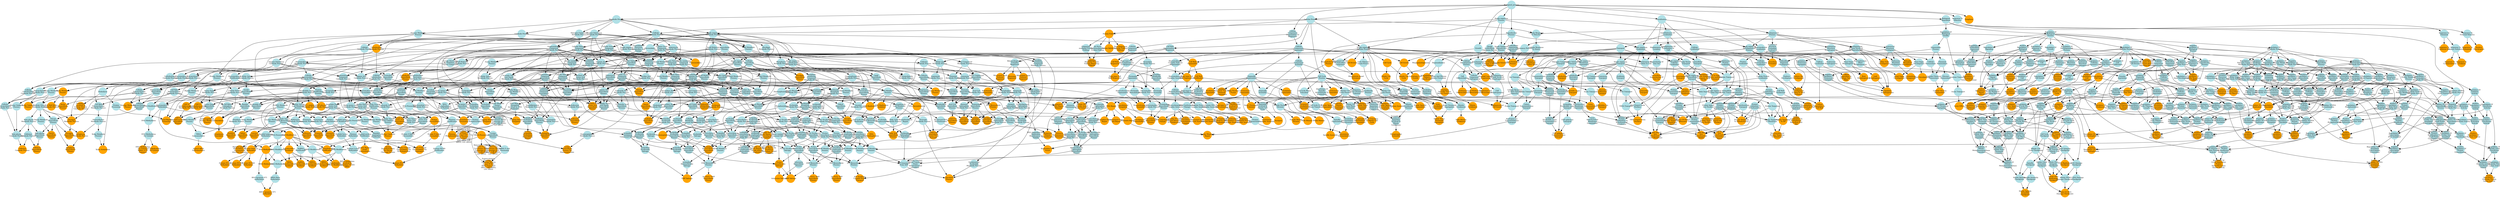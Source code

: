 digraph {
1 [style="filled", fixedsize="true", fontsize="10", shape="circle", width="0.75", fillcolor="powderblue", label="Biological_process", color="transparent"];
2 [style="filled", fixedsize="true", fontsize="10", shape="circle", width="0.75", fillcolor="powderblue", label="Metabolic Process", color="transparent"];
3 [style="filled", fixedsize="true", fontsize="10", shape="circle", width="0.75", fillcolor="powderblue", label="Organic Substance
Metabolic Process", color="transparent"];
4 [style="filled", fixedsize="true", fontsize="10", shape="circle", width="0.75", fillcolor="powderblue", label="Macromolecule
Metabolic Process", color="transparent"];
5 [style="filled", fixedsize="true", fontsize="10", shape="circle", width="0.75", fillcolor="powderblue", label="Biosynthetic
Process", color="transparent"];
6 [style="filled", fixedsize="true", fontsize="10", shape="circle", width="0.75", fillcolor="powderblue", label="Organic Substance
Biosynthetic
Process", color="transparent"];
7 [style="filled", fixedsize="true", fontsize="10", shape="circle", width="0.75", fillcolor="powderblue", label="Macromolecule
Biosynthetic
Process", color="transparent"];
8 [style="filled", fixedsize="true", fontsize="10", shape="circle", width="0.75", fillcolor="powderblue", label="Cellular Process", color="transparent"];
9 [style="filled", fixedsize="true", fontsize="10", shape="circle", width="0.75", fillcolor="powderblue", label="Cellular
Metabolic Process", color="transparent"];
10 [style="filled", fixedsize="true", fontsize="10", shape="circle", width="0.75", fillcolor="powderblue", label="Cellular
Biosynthetic
Process", color="transparent"];
11 [style="filled", fixedsize="true", fontsize="10", shape="circle", width="0.75", fillcolor="powderblue", label="Cellular
Macromolecule
Metabolic Process", color="transparent"];
12 [style="filled", fixedsize="true", fontsize="10", shape="circle", width="0.75", fillcolor="powderblue", label="Cellular
Macromolecule
Biosynthetic
Process", color="transparent"];
13 [style="filled", fixedsize="true", fontsize="10", shape="circle", width="0.75", fillcolor="powderblue", label="Nitrogen Compound
Metabolic Process", color="transparent"];
14 [style="filled", fixedsize="true", fontsize="10", shape="circle", width="0.75", fillcolor="powderblue", label="Cellular Nitrogen
Compound
Metabolic Process", color="transparent"];
15 [style="filled", fixedsize="true", fontsize="10", shape="circle", width="0.75", fillcolor="powderblue", label="Cellular Amide
Metabolic Process", color="transparent"];
16 [style="filled", fixedsize="true", fontsize="10", shape="circle", width="0.75", fillcolor="powderblue", label="Organonitrogen
Compound
Metabolic Process", color="transparent"];
17 [style="filled", fixedsize="true", fontsize="10", shape="circle", width="0.75", fillcolor="powderblue", label="Peptide Metabolic
Process", color="transparent"];
18 [style="filled", fixedsize="true", fontsize="10", shape="circle", width="0.75", fillcolor="powderblue", label="Cellular Nitrogen
Compound
Biosynthetic
Process", color="transparent"];
19 [style="filled", fixedsize="true", fontsize="10", shape="circle", width="0.75", fillcolor="powderblue", label="Amide
Biosynthetic
Process", color="transparent"];
20 [style="filled", fixedsize="true", fontsize="10", shape="circle", width="0.75", fillcolor="powderblue", label="Organonitrogen
Compound
Biosynthetic
Process", color="transparent"];
21 [style="filled", fixedsize="true", fontsize="10", shape="circle", width="0.75", fillcolor="powderblue", label="Peptide
Biosynthetic
Process", color="transparent"];
22 [style="filled", fixedsize="true", fontsize="10", shape="circle", width="0.75", fillcolor="powderblue", label="Primary Metabolic
Process", color="transparent"];
23 [style="filled", fixedsize="true", fontsize="10", shape="circle", width="0.75", fillcolor="powderblue", label="Protein Metabolic
Process", color="transparent"];
24 [style="filled", fixedsize="true", fontsize="10", shape="circle", width="0.75", fillcolor="powderblue", label="Cellular Protein
Metabolic Process", color="transparent"];
25 [style="filled", fixedsize="true", fontsize="10", shape="circle", width="0.75", fillcolor="orange", label="Translation", color="transparent"];
26 [style="filled", fixedsize="true", fontsize="10", shape="circle", width="0.75", fillcolor="powderblue", label="Cellular
Component
Organization Or
Biogenesis", color="transparent"];
27 [style="filled", fixedsize="true", fontsize="10", shape="circle", width="0.75", fillcolor="powderblue", label="Cellular
Component
Biogenesis", color="transparent"];
28 [style="filled", fixedsize="true", fontsize="10", shape="circle", width="0.75", fillcolor="powderblue", label="Ribonucleoprotein
Complex
Biogenesis", color="transparent"];
29 [style="filled", fixedsize="true", fontsize="10", shape="circle", width="0.75", fillcolor="orange", label="Ribosome
Biogenesis", color="transparent"];
30 [style="filled", fixedsize="true", fontsize="10", shape="circle", width="0.75", fillcolor="powderblue", label="Single organism
Process", color="transparent"];
31 [style="filled", fixedsize="true", fontsize="10", shape="circle", width="0.75", fillcolor="powderblue", label="Single organism
Cellular Process", color="transparent"];
32 [style="filled", fixedsize="true", fontsize="10", shape="circle", width="0.75", fillcolor="orange", label="Cell Division", color="transparent"];
33 [style="filled", fixedsize="true", fontsize="10", shape="circle", width="0.75", fillcolor="powderblue", label="Movement Of Cell
Or Subcellular
Component", color="transparent"];
34 [style="filled", fixedsize="true", fontsize="10", shape="circle", width="0.75", fillcolor="orange", label="Microtubule based
Process", color="transparent"];
35 [style="filled", fixedsize="true", fontsize="10", shape="circle", width="0.75", fillcolor="orange", label="Microtubule based
Movement", color="transparent"];
36 [style="filled", fixedsize="true", fontsize="10", shape="circle", width="0.75", fillcolor="orange", label="Cell Cycle", color="transparent"];
37 [style="filled", fixedsize="true", fontsize="10", shape="circle", width="0.75", fillcolor="orange", label="Mitotic Cell
Cycle", color="transparent"];
38 [style="filled", fixedsize="true", fontsize="10", shape="circle", width="0.75", fillcolor="orange", label="Cytoplasmic
Translation", color="transparent"];
39 [style="filled", fixedsize="true", fontsize="10", shape="circle", width="0.75", fillcolor="powderblue", label="Biological
Regulation", color="transparent"];
40 [style="filled", fixedsize="true", fontsize="10", shape="circle", width="0.75", fillcolor="powderblue", label="Regulation Of
Biological
Process", color="transparent"];
41 [style="filled", fixedsize="true", fontsize="10", shape="circle", width="0.75", fillcolor="powderblue", label="Regulation Of
Cellular Process", color="transparent"];
42 [style="filled", fixedsize="true", fontsize="10", shape="circle", width="0.75", fillcolor="orange", label="Regulation Of
Cell Cycle", color="transparent"];
43 [style="filled", fixedsize="true", fontsize="10", shape="circle", width="0.75", fillcolor="orange", label="Regulation Of
Mitotic Cell
Cycle", color="transparent"];
44 [style="filled", fixedsize="true", fontsize="10", shape="circle", width="0.75", fillcolor="powderblue", label="Regulation Of
Cell Cycle
Process", color="transparent"];
45 [style="filled", fixedsize="true", fontsize="10", shape="circle", width="0.75", fillcolor="powderblue", label="Regulation Of
Cellular
Component
Organization", color="transparent"];
46 [style="filled", fixedsize="true", fontsize="10", shape="circle", width="0.75", fillcolor="powderblue", label="Regulation Of
Organelle
Organization", color="transparent"];
47 [style="filled", fixedsize="true", fontsize="10", shape="circle", width="0.75", fillcolor="orange", label="Regulation Of
Nuclear Division", color="transparent"];
48 [style="filled", fixedsize="true", fontsize="10", shape="circle", width="0.75", fillcolor="orange", label="Regulation Of
Mitotic Nuclear
Division", color="transparent"];
49 [style="filled", fixedsize="true", fontsize="10", shape="circle", width="0.75", fillcolor="powderblue", label="Cellular
Component
Organization", color="transparent"];
50 [style="filled", fixedsize="true", fontsize="10", shape="circle", width="0.75", fillcolor="powderblue", label="Cellular
Component
Assembly", color="transparent"];
51 [style="filled", fixedsize="true", fontsize="10", shape="circle", width="0.75", fillcolor="powderblue", label="Macromolecular
Complex Subunit
Organization", color="transparent"];
52 [style="filled", fixedsize="true", fontsize="10", shape="circle", width="0.75", fillcolor="powderblue", label="Macromolecular
Complex Assembly", color="transparent"];
53 [style="filled", fixedsize="true", fontsize="10", shape="circle", width="0.75", fillcolor="powderblue", label="Cellular
Macromolecular
Complex Assembly", color="transparent"];
54 [style="filled", fixedsize="true", fontsize="10", shape="circle", width="0.75", fillcolor="powderblue", label="Ribonucleoprotein
Complex Assembly", color="transparent"];
55 [style="filled", fixedsize="true", fontsize="10", shape="circle", width="0.75", fillcolor="orange", label="Ribosomal Large
Subunit Assembly", color="transparent"];
56 [style="filled", fixedsize="true", fontsize="10", shape="circle", width="0.75", fillcolor="powderblue", label="Cellular Aromatic
Compound
Metabolic Process", color="transparent"];
57 [style="filled", fixedsize="true", fontsize="10", shape="circle", width="0.75", fillcolor="powderblue", label="Heterocycle
Metabolic Process", color="transparent"];
58 [style="filled", fixedsize="true", fontsize="10", shape="circle", width="0.75", fillcolor="powderblue", label="Organic Cyclic
Compound
Metabolic Process", color="transparent"];
59 [style="filled", fixedsize="true", fontsize="10", shape="circle", width="0.75", fillcolor="powderblue", label="Nucleobase
containing
Compound
Metabolic Process", color="transparent"];
60 [style="filled", fixedsize="true", fontsize="10", shape="circle", width="0.75", fillcolor="powderblue", label="Nucleic Acid
Metabolic Process", color="transparent"];
61 [style="filled", fixedsize="true", fontsize="10", shape="circle", width="0.75", fillcolor="powderblue", label="DNA Metabolic
Process", color="transparent"];
62 [style="filled", fixedsize="true", fontsize="10", shape="circle", width="0.75", fillcolor="orange", label="DNA Replication
Initiation", color="transparent"];
63 [style="filled", fixedsize="true", fontsize="10", shape="circle", width="0.75", fillcolor="orange", label="Ribosomal Small
Subunit Assembly", color="transparent"];
64 [style="filled", fixedsize="true", fontsize="10", shape="circle", width="0.75", fillcolor="orange", label="DNA Replication", color="transparent"];
65 [style="filled", fixedsize="true", fontsize="10", shape="circle", width="0.75", fillcolor="powderblue", label="Regulation Of
Metabolic Process", color="transparent"];
66 [style="filled", fixedsize="true", fontsize="10", shape="circle", width="0.75", fillcolor="powderblue", label="Regulation Of
Cellular
Metabolic Process", color="transparent"];
67 [style="filled", fixedsize="true", fontsize="10", shape="circle", width="0.75", fillcolor="powderblue", label="Regulation Of
Macromolecule
Metabolic Process", color="transparent"];
68 [style="filled", fixedsize="true", fontsize="10", shape="circle", width="0.75", fillcolor="powderblue", label="Regulation Of
Primary Metabolic
Process", color="transparent"];
69 [style="filled", fixedsize="true", fontsize="10", shape="circle", width="0.75", fillcolor="powderblue", label="Regulation Of
Protein Metabolic
Process", color="transparent"];
70 [style="filled", fixedsize="true", fontsize="10", shape="circle", width="0.75", fillcolor="powderblue", label="Regulation Of
Cellular Protein
Metabolic Process", color="transparent"];
71 [style="filled", fixedsize="true", fontsize="10", shape="circle", width="0.75", fillcolor="powderblue", label="Regulation Of
Protein
Modification
Process", color="transparent"];
72 [style="filled", fixedsize="true", fontsize="10", shape="circle", width="0.75", fillcolor="powderblue", label="Regulation Of
Phosphorus
Metabolic Process", color="transparent"];
73 [style="filled", fixedsize="true", fontsize="10", shape="circle", width="0.75", fillcolor="powderblue", label="Regulation Of
Phosphate
Metabolic Process", color="transparent"];
74 [style="filled", fixedsize="true", fontsize="10", shape="circle", width="0.75", fillcolor="powderblue", label="Regulation Of
Phosphorylation", color="transparent"];
75 [style="filled", fixedsize="true", fontsize="10", shape="circle", width="0.75", fillcolor="powderblue", label="Regulation Of
Protein
Phosphorylation", color="transparent"];
76 [style="filled", fixedsize="true", fontsize="10", shape="circle", width="0.75", fillcolor="powderblue", label="Regulation Of
Catalytic
Activity", color="transparent"];
77 [style="filled", fixedsize="true", fontsize="10", shape="circle", width="0.75", fillcolor="powderblue", label="Regulation Of
Transferase
Activity", color="transparent"];
78 [style="filled", fixedsize="true", fontsize="10", shape="circle", width="0.75", fillcolor="powderblue", label="Regulation Of
Kinase Activity", color="transparent"];
79 [style="filled", fixedsize="true", fontsize="10", shape="circle", width="0.75", fillcolor="powderblue", label="Regulation Of
Protein Kinase
Activity", color="transparent"];
80 [style="filled", fixedsize="true", fontsize="10", shape="circle", width="0.75", fillcolor="powderblue", label="Regulation Of
Protein
Serine/threonine
Kinase Activity", color="transparent"];
81 [style="filled", fixedsize="true", fontsize="10", shape="circle", width="0.75", fillcolor="powderblue", label="Regulation Of
Cyclin dependent
Protein Kinase
Activity", color="transparent"];
82 [style="filled", fixedsize="true", fontsize="10", shape="circle", width="0.75", fillcolor="orange", label="Regulation Of
Cyclin dependent
Protein
Serine/threonine
Kinase Activity", color="transparent"];
83 [style="filled", fixedsize="true", fontsize="10", shape="circle", width="0.75", fillcolor="powderblue", label="Positive
Regulation Of
Biological
Process", color="transparent"];
84 [style="filled", fixedsize="true", fontsize="10", shape="circle", width="0.75", fillcolor="powderblue", label="Positive
Regulation Of
Cellular Process", color="transparent"];
85 [style="filled", fixedsize="true", fontsize="10", shape="circle", width="0.75", fillcolor="orange", label="Positive
Regulation Of
Cell Cycle", color="transparent"];
86 [style="filled", fixedsize="true", fontsize="10", shape="circle", width="0.75", fillcolor="powderblue", label="Response To
Stimulus", color="transparent"];
87 [style="filled", fixedsize="true", fontsize="10", shape="circle", width="0.75", fillcolor="powderblue", label="Cellular Response
To Stimulus", color="transparent"];
88 [style="filled", fixedsize="true", fontsize="10", shape="circle", width="0.75", fillcolor="powderblue", label="Cellular Response
To Stress", color="transparent"];
89 [style="filled", fixedsize="true", fontsize="10", shape="circle", width="0.75", fillcolor="powderblue", label="Cellular Response
To DNA Damage
Stimulus", color="transparent"];
90 [style="filled", fixedsize="true", fontsize="10", shape="circle", width="0.75", fillcolor="orange", label="DNA Repair", color="transparent"];
91 [style="filled", fixedsize="true", fontsize="10", shape="circle", width="0.75", fillcolor="orange", label="DNA Recombination", color="transparent"];
92 [style="filled", fixedsize="true", fontsize="10", shape="circle", width="0.75", fillcolor="powderblue", label="Recombinational
Repair", color="transparent"];
93 [style="filled", fixedsize="true", fontsize="10", shape="circle", width="0.75", fillcolor="orange", label="Double strand
Break Repair Via
Homologous
Recombination", color="transparent"];
94 [style="filled", fixedsize="true", fontsize="10", shape="circle", width="0.75", fillcolor="powderblue", label="Regulation Of
Cell
Proliferation", color="transparent"];
95 [style="filled", fixedsize="true", fontsize="10", shape="circle", width="0.75", fillcolor="orange", label="Positive
Regulation Of
Cell
Proliferation", color="transparent"];
96 [style="filled", fixedsize="true", fontsize="10", shape="circle", width="0.75", fillcolor="powderblue", label="Single organism
Metabolic Process", color="transparent"];
97 [style="filled", fixedsize="true", fontsize="10", shape="circle", width="0.75", fillcolor="powderblue", label="Small Molecule
Metabolic Process", color="transparent"];
98 [style="filled", fixedsize="true", fontsize="10", shape="circle", width="0.75", fillcolor="powderblue", label="Organic Acid
Metabolic Process", color="transparent"];
99 [style="filled", fixedsize="true", fontsize="10", shape="circle", width="0.75", fillcolor="powderblue", label="Oxoacid Metabolic
Process", color="transparent"];
100 [style="filled", fixedsize="true", fontsize="10", shape="circle", width="0.75", fillcolor="powderblue", label="Carboxylic Acid
Metabolic Process", color="transparent"];
101 [style="filled", fixedsize="true", fontsize="10", shape="circle", width="0.75", fillcolor="powderblue", label="Monocarboxylic
Acid Metabolic
Process", color="transparent"];
102 [style="filled", fixedsize="true", fontsize="10", shape="circle", width="0.75", fillcolor="powderblue", label="Lipid Metabolic
Process", color="transparent"];
103 [style="filled", fixedsize="true", fontsize="10", shape="circle", width="0.75", fillcolor="powderblue", label="Cellular Lipid
Metabolic Process", color="transparent"];
104 [style="filled", fixedsize="true", fontsize="10", shape="circle", width="0.75", fillcolor="powderblue", label="Fatty Acid
Metabolic Process", color="transparent"];
105 [style="filled", fixedsize="true", fontsize="10", shape="circle", width="0.75", fillcolor="powderblue", label="Single organism
Biosynthetic
Process", color="transparent"];
106 [style="filled", fixedsize="true", fontsize="10", shape="circle", width="0.75", fillcolor="powderblue", label="Lipid
Biosynthetic
Process", color="transparent"];
107 [style="filled", fixedsize="true", fontsize="10", shape="circle", width="0.75", fillcolor="powderblue", label="Small Molecule
Biosynthetic
Process", color="transparent"];
108 [style="filled", fixedsize="true", fontsize="10", shape="circle", width="0.75", fillcolor="powderblue", label="Organic Acid
Biosynthetic
Process", color="transparent"];
109 [style="filled", fixedsize="true", fontsize="10", shape="circle", width="0.75", fillcolor="powderblue", label="Carboxylic Acid
Biosynthetic
Process", color="transparent"];
110 [style="filled", fixedsize="true", fontsize="10", shape="circle", width="0.75", fillcolor="powderblue", label="Monocarboxylic
Acid Biosynthetic
Process", color="transparent"];
111 [style="filled", fixedsize="true", fontsize="10", shape="circle", width="0.75", fillcolor="orange", label="Fatty Acid
Biosynthetic
Process", color="transparent"];
112 [style="filled", fixedsize="true", fontsize="10", shape="circle", width="0.75", fillcolor="orange", label="Protein Folding", color="transparent"];
113 [style="filled", fixedsize="true", fontsize="10", shape="circle", width="0.75", fillcolor="orange", label="Protein Refolding", color="transparent"];
114 [style="filled", fixedsize="true", fontsize="10", shape="circle", width="0.75", fillcolor="powderblue", label="Cell Wall
Organization Or
Biogenesis", color="transparent"];
115 [style="filled", fixedsize="true", fontsize="10", shape="circle", width="0.75", fillcolor="orange", label="Cell Wall
Organization", color="transparent"];
116 [style="filled", fixedsize="true", fontsize="10", shape="circle", width="0.75", fillcolor="powderblue", label="Organelle
Organization", color="transparent"];
117 [style="filled", fixedsize="true", fontsize="10", shape="circle", width="0.75", fillcolor="orange", label="Chromosome
Organization", color="transparent"];
118 [style="filled", fixedsize="true", fontsize="10", shape="circle", width="0.75", fillcolor="orange", label="Mitochondrion
Organization", color="transparent"];
119 [style="filled", fixedsize="true", fontsize="10", shape="circle", width="0.75", fillcolor="orange", label="Transmembrane
Receptor Protein
Tyrosine Kinase
Signaling Pathway", color="transparent"];
120 [style="filled", fixedsize="true", fontsize="10", shape="circle", width="0.75", fillcolor="powderblue", label="DNA Conformation
Change", color="transparent"];
121 [style="filled", fixedsize="true", fontsize="10", shape="circle", width="0.75", fillcolor="orange", label="DNA Unwinding
Involved In DNA
Replication", color="transparent"];
122 [style="filled", fixedsize="true", fontsize="10", shape="circle", width="0.75", fillcolor="powderblue", label="RNA Metabolic
Process", color="transparent"];
123 [style="filled", fixedsize="true", fontsize="10", shape="circle", width="0.75", fillcolor="powderblue", label="NcRNA Metabolic
Process", color="transparent"];
124 [style="filled", fixedsize="true", fontsize="10", shape="circle", width="0.75", fillcolor="powderblue", label="RNA Processing", color="transparent"];
125 [style="filled", fixedsize="true", fontsize="10", shape="circle", width="0.75", fillcolor="powderblue", label="NcRNA Processing", color="transparent"];
126 [style="filled", fixedsize="true", fontsize="10", shape="circle", width="0.75", fillcolor="orange", label="RRNA Processing", color="transparent"];
127 [style="filled", fixedsize="true", fontsize="10", shape="circle", width="0.75", fillcolor="powderblue", label="Cell Cycle
Process", color="transparent"];
128 [style="filled", fixedsize="true", fontsize="10", shape="circle", width="0.75", fillcolor="powderblue", label="Response To
Chemical", color="transparent"];
129 [style="filled", fixedsize="true", fontsize="10", shape="circle", width="0.75", fillcolor="powderblue", label="Response To
Organic Substance", color="transparent"];
130 [style="filled", fixedsize="true", fontsize="10", shape="circle", width="0.75", fillcolor="orange", label="Response To
Cyclopentenone", color="transparent"];
131 [style="filled", fixedsize="true", fontsize="10", shape="circle", width="0.75", fillcolor="powderblue", label="Pyruvate
Metabolic Process", color="transparent"];
132 [style="filled", fixedsize="true", fontsize="10", shape="circle", width="0.75", fillcolor="powderblue", label="Generation Of
Precursor
Metabolites And
Energy", color="transparent"];
133 [style="filled", fixedsize="true", fontsize="10", shape="circle", width="0.75", fillcolor="powderblue", label="Phosphorus
Metabolic Process", color="transparent"];
134 [style="filled", fixedsize="true", fontsize="10", shape="circle", width="0.75", fillcolor="powderblue", label="Phosphate
containing
Compound
Metabolic Process", color="transparent"];
135 [style="filled", fixedsize="true", fontsize="10", shape="circle", width="0.75", fillcolor="powderblue", label="Organophosphate
Metabolic Process", color="transparent"];
136 [style="filled", fixedsize="true", fontsize="10", shape="circle", width="0.75", fillcolor="powderblue", label="Nucleobase
containing Small
Molecule
Metabolic Process", color="transparent"];
137 [style="filled", fixedsize="true", fontsize="10", shape="circle", width="0.75", fillcolor="powderblue", label="Nucleoside
Phosphate
Metabolic Process", color="transparent"];
138 [style="filled", fixedsize="true", fontsize="10", shape="circle", width="0.75", fillcolor="powderblue", label="Nucleoside
Diphosphate
Metabolic Process", color="transparent"];
139 [style="filled", fixedsize="true", fontsize="10", shape="circle", width="0.75", fillcolor="powderblue", label="Nucleotide
Metabolic Process", color="transparent"];
140 [style="filled", fixedsize="true", fontsize="10", shape="circle", width="0.75", fillcolor="powderblue", label="Phosphorylation", color="transparent"];
141 [style="filled", fixedsize="true", fontsize="10", shape="circle", width="0.75", fillcolor="powderblue", label="Nucleotide
Phosphorylation", color="transparent"];
142 [style="filled", fixedsize="true", fontsize="10", shape="circle", width="0.75", fillcolor="powderblue", label="Nucleoside
Diphosphate
Phosphorylation", color="transparent"];
143 [style="filled", fixedsize="true", fontsize="10", shape="circle", width="0.75", fillcolor="powderblue", label="Purine containing
Compound
Metabolic Process", color="transparent"];
144 [style="filled", fixedsize="true", fontsize="10", shape="circle", width="0.75", fillcolor="powderblue", label="Purine Nucleotide
Metabolic Process", color="transparent"];
145 [style="filled", fixedsize="true", fontsize="10", shape="circle", width="0.75", fillcolor="powderblue", label="Carbohydrate
Derivative
Metabolic Process", color="transparent"];
146 [style="filled", fixedsize="true", fontsize="10", shape="circle", width="0.75", fillcolor="powderblue", label="Ribose Phosphate
Metabolic Process", color="transparent"];
147 [style="filled", fixedsize="true", fontsize="10", shape="circle", width="0.75", fillcolor="powderblue", label="Ribonucleotide
Metabolic Process", color="transparent"];
148 [style="filled", fixedsize="true", fontsize="10", shape="circle", width="0.75", fillcolor="powderblue", label="Purine
Ribonucleotide
Metabolic Process", color="transparent"];
149 [style="filled", fixedsize="true", fontsize="10", shape="circle", width="0.75", fillcolor="powderblue", label="Nucleoside
Monophosphate
Metabolic Process", color="transparent"];
150 [style="filled", fixedsize="true", fontsize="10", shape="circle", width="0.75", fillcolor="powderblue", label="Purine Nucleoside
Monophosphate
Metabolic Process", color="transparent"];
151 [style="filled", fixedsize="true", fontsize="10", shape="circle", width="0.75", fillcolor="powderblue", label="Ribonucleoside
Monophosphate
Metabolic Process", color="transparent"];
152 [style="filled", fixedsize="true", fontsize="10", shape="circle", width="0.75", fillcolor="powderblue", label="Purine
Ribonucleoside
Monophosphate
Metabolic Process", color="transparent"];
153 [style="filled", fixedsize="true", fontsize="10", shape="circle", width="0.75", fillcolor="powderblue", label="Glycosyl Compound
Metabolic Process", color="transparent"];
154 [style="filled", fixedsize="true", fontsize="10", shape="circle", width="0.75", fillcolor="orange", label="Nucleoside
Metabolic Process", color="transparent"];
155 [style="filled", fixedsize="true", fontsize="10", shape="circle", width="0.75", fillcolor="powderblue", label="Ribonucleoside
Metabolic Process", color="transparent"];
156 [style="filled", fixedsize="true", fontsize="10", shape="circle", width="0.75", fillcolor="powderblue", label="Purine Nucleoside
Metabolic Process", color="transparent"];
157 [style="filled", fixedsize="true", fontsize="10", shape="circle", width="0.75", fillcolor="powderblue", label="Purine
Ribonucleoside
Metabolic Process", color="transparent"];
158 [style="filled", fixedsize="true", fontsize="10", shape="circle", width="0.75", fillcolor="powderblue", label="ADP Metabolic
Process", color="transparent"];
159 [style="filled", fixedsize="true", fontsize="10", shape="circle", width="0.75", fillcolor="powderblue", label="Nucleoside
Triphosphate
Metabolic Process", color="transparent"];
160 [style="filled", fixedsize="true", fontsize="10", shape="circle", width="0.75", fillcolor="powderblue", label="Purine Nucleoside
Triphosphate
Metabolic Process", color="transparent"];
161 [style="filled", fixedsize="true", fontsize="10", shape="circle", width="0.75", fillcolor="powderblue", label="Ribonucleoside
Triphosphate
Metabolic Process", color="transparent"];
162 [style="filled", fixedsize="true", fontsize="10", shape="circle", width="0.75", fillcolor="powderblue", label="Purine
Ribonucleoside
Triphosphate
Metabolic Process", color="transparent"];
163 [style="filled", fixedsize="true", fontsize="10", shape="circle", width="0.75", fillcolor="powderblue", label="ATP Metabolic
Process", color="transparent"];
164 [style="filled", fixedsize="true", fontsize="10", shape="circle", width="0.75", fillcolor="powderblue", label="ATP Generation
From ADP", color="transparent"];
165 [style="filled", fixedsize="true", fontsize="10", shape="circle", width="0.75", fillcolor="orange", label="Carbohydrate
Metabolic Process", color="transparent"];
166 [style="filled", fixedsize="true", fontsize="10", shape="circle", width="0.75", fillcolor="powderblue", label="Catabolic Process", color="transparent"];
167 [style="filled", fixedsize="true", fontsize="10", shape="circle", width="0.75", fillcolor="powderblue", label="Organic Substance
Catabolic Process", color="transparent"];
168 [style="filled", fixedsize="true", fontsize="10", shape="circle", width="0.75", fillcolor="powderblue", label="Carbohydrate
Catabolic Process", color="transparent"];
169 [style="filled", fixedsize="true", fontsize="10", shape="circle", width="0.75", fillcolor="powderblue", label="Single organism
Catabolic Process", color="transparent"];
170 [style="filled", fixedsize="true", fontsize="10", shape="circle", width="0.75", fillcolor="powderblue", label="Single organism
Carbohydrate
Metabolic Process", color="transparent"];
171 [style="filled", fixedsize="true", fontsize="10", shape="circle", width="0.75", fillcolor="powderblue", label="Single organism
Carbohydrate
Catabolic Process", color="transparent"];
172 [style="filled", fixedsize="true", fontsize="10", shape="circle", width="0.75", fillcolor="powderblue", label="Cofactor
Metabolic Process", color="transparent"];
173 [style="filled", fixedsize="true", fontsize="10", shape="circle", width="0.75", fillcolor="powderblue", label="Coenzyme
Metabolic Process", color="transparent"];
174 [style="filled", fixedsize="true", fontsize="10", shape="circle", width="0.75", fillcolor="powderblue", label="Pyridine
containing
Compound
Metabolic Process", color="transparent"];
175 [style="filled", fixedsize="true", fontsize="10", shape="circle", width="0.75", fillcolor="powderblue", label="Pyridine
Nucleotide
Metabolic Process", color="transparent"];
176 [style="filled", fixedsize="true", fontsize="10", shape="circle", width="0.75", fillcolor="powderblue", label="Nicotinamide
Nucleotide
Metabolic Process", color="transparent"];
177 [style="filled", fixedsize="true", fontsize="10", shape="circle", width="0.75", fillcolor="orange", label="Glycolytic
Process", color="transparent"];
178 [style="filled", fixedsize="true", fontsize="10", shape="circle", width="0.75", fillcolor="powderblue", label="Polysaccharide
Metabolic Process", color="transparent"];
179 [style="filled", fixedsize="true", fontsize="10", shape="circle", width="0.75", fillcolor="powderblue", label="Macromolecule
Catabolic Process", color="transparent"];
180 [style="filled", fixedsize="true", fontsize="10", shape="circle", width="0.75", fillcolor="powderblue", label="Polysaccharide
Catabolic Process", color="transparent"];
181 [style="filled", fixedsize="true", fontsize="10", shape="circle", width="0.75", fillcolor="orange", label="Pectin Metabolic
Process", color="transparent"];
182 [style="filled", fixedsize="true", fontsize="10", shape="circle", width="0.75", fillcolor="orange", label="Pectin Catabolic
Process", color="transparent"];
183 [style="filled", fixedsize="true", fontsize="10", shape="circle", width="0.75", fillcolor="powderblue", label="Cytokinetic
Process", color="transparent"];
184 [style="filled", fixedsize="true", fontsize="10", shape="circle", width="0.75", fillcolor="powderblue", label="Assembly Of
Actomyosin
Apparatus
Involved In
Cytokinesis", color="transparent"];
185 [style="filled", fixedsize="true", fontsize="10", shape="circle", width="0.75", fillcolor="powderblue", label="Mitotic Cell
Cycle Process", color="transparent"];
186 [style="filled", fixedsize="true", fontsize="10", shape="circle", width="0.75", fillcolor="powderblue", label="Mitotic
Cytokinetic
Process", color="transparent"];
187 [style="filled", fixedsize="true", fontsize="10", shape="circle", width="0.75", fillcolor="powderblue", label="Assembly Of
Actomyosin
Apparatus
Involved In
Mitotic
Cytokinesis", color="transparent"];
188 [style="filled", fixedsize="true", fontsize="10", shape="circle", width="0.75", fillcolor="orange", label="Phragmoplast
Assembly", color="transparent"];
189 [style="filled", fixedsize="true", fontsize="10", shape="circle", width="0.75", fillcolor="powderblue", label="Reproductive
Process", color="transparent"];
190 [style="filled", fixedsize="true", fontsize="10", shape="circle", width="0.75", fillcolor="powderblue", label="Single Organism
Reproductive
Process", color="transparent"];
191 [style="filled", fixedsize="true", fontsize="10", shape="circle", width="0.75", fillcolor="orange", label="Meiotic Cell
Cycle", color="transparent"];
192 [style="filled", fixedsize="true", fontsize="10", shape="circle", width="0.75", fillcolor="orange", label="Response To
Cadmium Ion", color="transparent"];
193 [style="filled", fixedsize="true", fontsize="10", shape="circle", width="0.75", fillcolor="powderblue", label="Macromolecule
Modification", color="transparent"];
194 [style="filled", fixedsize="true", fontsize="10", shape="circle", width="0.75", fillcolor="orange", label="RNA Modification", color="transparent"];
195 [style="filled", fixedsize="true", fontsize="10", shape="circle", width="0.75", fillcolor="powderblue", label="RRNA Modification", color="transparent"];
196 [style="filled", fixedsize="true", fontsize="10", shape="circle", width="0.75", fillcolor="orange", label="Pseudouridine
Synthesis", color="transparent"];
197 [style="filled", fixedsize="true", fontsize="10", shape="circle", width="0.75", fillcolor="orange", label="RRNA
Pseudouridine
Synthesis", color="transparent"];
198 [style="filled", fixedsize="true", fontsize="10", shape="circle", width="0.75", fillcolor="powderblue", label="SnRNA
Modification", color="transparent"];
199 [style="filled", fixedsize="true", fontsize="10", shape="circle", width="0.75", fillcolor="orange", label="SnRNA
Pseudouridine
Synthesis", color="transparent"];
200 [style="filled", fixedsize="true", fontsize="10", shape="circle", width="0.75", fillcolor="powderblue", label="Cytoskeleton
dependent
Cytokinesis", color="transparent"];
201 [style="filled", fixedsize="true", fontsize="10", shape="circle", width="0.75", fillcolor="orange", label="Mitotic
Cytokinesis", color="transparent"];
202 [style="filled", fixedsize="true", fontsize="10", shape="circle", width="0.75", fillcolor="orange", label="Maintenance Of
DNA Repeat
Elements", color="transparent"];
203 [style="filled", fixedsize="true", fontsize="10", shape="circle", width="0.75", fillcolor="powderblue", label="Alpha amino Acid
Metabolic Process", color="transparent"];
204 [style="filled", fixedsize="true", fontsize="10", shape="circle", width="0.75", fillcolor="powderblue", label="Aspartate Family
Amino Acid
Metabolic Process", color="transparent"];
205 [style="filled", fixedsize="true", fontsize="10", shape="circle", width="0.75", fillcolor="powderblue", label="Alpha amino Acid
Biosynthetic
Process", color="transparent"];
206 [style="filled", fixedsize="true", fontsize="10", shape="circle", width="0.75", fillcolor="orange", label="Aspartate Family
Amino Acid
Biosynthetic
Process", color="transparent"];
207 [style="filled", fixedsize="true", fontsize="10", shape="circle", width="0.75", fillcolor="powderblue", label="Glucan Metabolic
Process", color="transparent"];
208 [style="filled", fixedsize="true", fontsize="10", shape="circle", width="0.75", fillcolor="powderblue", label="Cellular
Carbohydrate
Metabolic Process", color="transparent"];
209 [style="filled", fixedsize="true", fontsize="10", shape="circle", width="0.75", fillcolor="powderblue", label="Cellular
Polysaccharide
Metabolic Process", color="transparent"];
210 [style="filled", fixedsize="true", fontsize="10", shape="circle", width="0.75", fillcolor="powderblue", label="Cellular Glucan
Metabolic Process", color="transparent"];
211 [style="filled", fixedsize="true", fontsize="10", shape="circle", width="0.75", fillcolor="powderblue", label="Beta glucan
Metabolic Process", color="transparent"];
212 [style="filled", fixedsize="true", fontsize="10", shape="circle", width="0.75", fillcolor="powderblue", label="Cellulose
Metabolic Process", color="transparent"];
213 [style="filled", fixedsize="true", fontsize="10", shape="circle", width="0.75", fillcolor="powderblue", label="Glucan Catabolic
Process", color="transparent"];
214 [style="filled", fixedsize="true", fontsize="10", shape="circle", width="0.75", fillcolor="powderblue", label="Cellular
Catabolic Process", color="transparent"];
215 [style="filled", fixedsize="true", fontsize="10", shape="circle", width="0.75", fillcolor="powderblue", label="Cellular
Carbohydrate
Catabolic Process", color="transparent"];
216 [style="filled", fixedsize="true", fontsize="10", shape="circle", width="0.75", fillcolor="powderblue", label="Cellular
Polysaccharide
Catabolic Process", color="transparent"];
217 [style="filled", fixedsize="true", fontsize="10", shape="circle", width="0.75", fillcolor="powderblue", label="Beta glucan
Catabolic Process", color="transparent"];
218 [style="filled", fixedsize="true", fontsize="10", shape="circle", width="0.75", fillcolor="orange", label="Cellulose
Catabolic Process", color="transparent"];
219 [style="filled", fixedsize="true", fontsize="10", shape="circle", width="0.75", fillcolor="orange", label="Ribosomal Large
Subunit
Biogenesis", color="transparent"];
220 [style="filled", fixedsize="true", fontsize="10", shape="circle", width="0.75", fillcolor="orange", label="Polar Nucleus
Fusion", color="transparent"];
221 [style="filled", fixedsize="true", fontsize="10", shape="circle", width="0.75", fillcolor="powderblue", label="Localization", color="transparent"];
222 [style="filled", fixedsize="true", fontsize="10", shape="circle", width="0.75", fillcolor="powderblue", label="Macromolecule
Localization", color="transparent"];
223 [style="filled", fixedsize="true", fontsize="10", shape="circle", width="0.75", fillcolor="powderblue", label="Protein
Localization", color="transparent"];
224 [style="filled", fixedsize="true", fontsize="10", shape="circle", width="0.75", fillcolor="powderblue", label="Cellular
Localization", color="transparent"];
225 [style="filled", fixedsize="true", fontsize="10", shape="circle", width="0.75", fillcolor="powderblue", label="Cellular
Macromolecule
Localization", color="transparent"];
226 [style="filled", fixedsize="true", fontsize="10", shape="circle", width="0.75", fillcolor="powderblue", label="Cellular Protein
Localization", color="transparent"];
227 [style="filled", fixedsize="true", fontsize="10", shape="circle", width="0.75", fillcolor="powderblue", label="Single organism
Membrane
Organization", color="transparent"];
228 [style="filled", fixedsize="true", fontsize="10", shape="circle", width="0.75", fillcolor="powderblue", label="Single organism
Localization", color="transparent"];
229 [style="filled", fixedsize="true", fontsize="10", shape="circle", width="0.75", fillcolor="powderblue", label="Single organism
Cellular
Localization", color="transparent"];
230 [style="filled", fixedsize="true", fontsize="10", shape="circle", width="0.75", fillcolor="orange", label="Protein
Localization To
Membrane", color="transparent"];
231 [style="filled", fixedsize="true", fontsize="10", shape="circle", width="0.75", fillcolor="powderblue", label="Cellular Amino
Acid Metabolic
Process", color="transparent"];
232 [style="filled", fixedsize="true", fontsize="10", shape="circle", width="0.75", fillcolor="powderblue", label="Lysine Metabolic
Process", color="transparent"];
233 [style="filled", fixedsize="true", fontsize="10", shape="circle", width="0.75", fillcolor="powderblue", label="Cellular Amino
Acid Biosynthetic
Process", color="transparent"];
234 [style="filled", fixedsize="true", fontsize="10", shape="circle", width="0.75", fillcolor="powderblue", label="Lysine
Biosynthetic
Process", color="transparent"];
235 [style="filled", fixedsize="true", fontsize="10", shape="circle", width="0.75", fillcolor="powderblue", label="Diaminopimelate
Metabolic Process", color="transparent"];
236 [style="filled", fixedsize="true", fontsize="10", shape="circle", width="0.75", fillcolor="orange", label="Lysine
Biosynthetic
Process Via
Diaminopimelate", color="transparent"];
237 [style="filled", fixedsize="true", fontsize="10", shape="circle", width="0.75", fillcolor="orange", label="Cytoskeleton
Organization", color="transparent"];
238 [style="filled", fixedsize="true", fontsize="10", shape="circle", width="0.75", fillcolor="powderblue", label="Single organism
Organelle
Organization", color="transparent"];
239 [style="filled", fixedsize="true", fontsize="10", shape="circle", width="0.75", fillcolor="orange", label="Microtubule
Cytoskeleton
Organization", color="transparent"];
240 [style="filled", fixedsize="true", fontsize="10", shape="circle", width="0.75", fillcolor="orange", label="Translational
Elongation", color="transparent"];
241 [style="filled", fixedsize="true", fontsize="10", shape="circle", width="0.75", fillcolor="powderblue", label="Establishment Of
Localization", color="transparent"];
242 [style="filled", fixedsize="true", fontsize="10", shape="circle", width="0.75", fillcolor="powderblue", label="Transport", color="transparent"];
243 [style="filled", fixedsize="true", fontsize="10", shape="circle", width="0.75", fillcolor="powderblue", label="Single organism
Transport", color="transparent"];
244 [style="filled", fixedsize="true", fontsize="10", shape="circle", width="0.75", fillcolor="powderblue", label="Organic Substance
Transport", color="transparent"];
245 [style="filled", fixedsize="true", fontsize="10", shape="circle", width="0.75", fillcolor="orange", label="Carbohydrate
Transport", color="transparent"];
246 [style="filled", fixedsize="true", fontsize="10", shape="circle", width="0.75", fillcolor="orange", label="Carbohydrate
Biosynthetic
Process", color="transparent"];
247 [style="filled", fixedsize="true", fontsize="10", shape="circle", width="0.75", fillcolor="powderblue", label="Polysaccharide
Biosynthetic
Process", color="transparent"];
248 [style="filled", fixedsize="true", fontsize="10", shape="circle", width="0.75", fillcolor="orange", label="Pectin
Biosynthetic
Process", color="transparent"];
249 [style="filled", fixedsize="true", fontsize="10", shape="circle", width="0.75", fillcolor="powderblue", label="Golgi Vesicle
Transport", color="transparent"];
250 [style="filled", fixedsize="true", fontsize="10", shape="circle", width="0.75", fillcolor="orange", label="Retrograde
Vesicle mediated
Transport, Golgi
To ER", color="transparent"];
251 [style="filled", fixedsize="true", fontsize="10", shape="circle", width="0.75", fillcolor="powderblue", label="Histidine
Metabolic Process", color="transparent"];
252 [style="filled", fixedsize="true", fontsize="10", shape="circle", width="0.75", fillcolor="orange", label="Histidine
Biosynthetic
Process", color="transparent"];
253 [style="filled", fixedsize="true", fontsize="10", shape="circle", width="0.75", fillcolor="powderblue", label="Cell Wall
Macromolecule
Metabolic Process", color="transparent"];
254 [style="filled", fixedsize="true", fontsize="10", shape="circle", width="0.75", fillcolor="powderblue", label="Cell Wall
Polysaccharide
Metabolic Process", color="transparent"];
255 [style="filled", fixedsize="true", fontsize="10", shape="circle", width="0.75", fillcolor="powderblue", label="Hemicellulose
Metabolic Process", color="transparent"];
256 [style="filled", fixedsize="true", fontsize="10", shape="circle", width="0.75", fillcolor="orange", label="Xyloglucan
Metabolic Process", color="transparent"];
257 [style="filled", fixedsize="true", fontsize="10", shape="circle", width="0.75", fillcolor="powderblue", label="Growth", color="transparent"];
258 [style="filled", fixedsize="true", fontsize="10", shape="circle", width="0.75", fillcolor="orange", label="Cell Growth", color="transparent"];
259 [style="filled", fixedsize="true", fontsize="10", shape="circle", width="0.75", fillcolor="powderblue", label="Cell Cycle DNA
Replication", color="transparent"];
260 [style="filled", fixedsize="true", fontsize="10", shape="circle", width="0.75", fillcolor="orange", label="DNA
Endoreduplication", color="transparent"];
261 [style="filled", fixedsize="true", fontsize="10", shape="circle", width="0.75", fillcolor="powderblue", label="Organic Hydroxy
Compound
Metabolic Process", color="transparent"];
262 [style="filled", fixedsize="true", fontsize="10", shape="circle", width="0.75", fillcolor="powderblue", label="Alcohol Metabolic
Process", color="transparent"];
263 [style="filled", fixedsize="true", fontsize="10", shape="circle", width="0.75", fillcolor="powderblue", label="Polyol Metabolic
Process", color="transparent"];
264 [style="filled", fixedsize="true", fontsize="10", shape="circle", width="0.75", fillcolor="powderblue", label="Inositol
Metabolic Process", color="transparent"];
265 [style="filled", fixedsize="true", fontsize="10", shape="circle", width="0.75", fillcolor="powderblue", label="Cellular
Carbohydrate
Biosynthetic
Process", color="transparent"];
266 [style="filled", fixedsize="true", fontsize="10", shape="circle", width="0.75", fillcolor="powderblue", label="Organic Hydroxy
Compound
Biosynthetic
Process", color="transparent"];
267 [style="filled", fixedsize="true", fontsize="10", shape="circle", width="0.75", fillcolor="powderblue", label="Alcohol
Biosynthetic
Process", color="transparent"];
268 [style="filled", fixedsize="true", fontsize="10", shape="circle", width="0.75", fillcolor="powderblue", label="Polyol
Biosynthetic
Process", color="transparent"];
269 [style="filled", fixedsize="true", fontsize="10", shape="circle", width="0.75", fillcolor="orange", label="Inositol
Biosynthetic
Process", color="transparent"];
270 [style="filled", fixedsize="true", fontsize="10", shape="circle", width="0.75", fillcolor="powderblue", label="Sulfur Compound
Metabolic Process", color="transparent"];
271 [style="filled", fixedsize="true", fontsize="10", shape="circle", width="0.75", fillcolor="powderblue", label="Secondary
Metabolic Process", color="transparent"];
272 [style="filled", fixedsize="true", fontsize="10", shape="circle", width="0.75", fillcolor="powderblue", label="Glycosinolate
Metabolic Process", color="transparent"];
273 [style="filled", fixedsize="true", fontsize="10", shape="circle", width="0.75", fillcolor="powderblue", label="Sulfur Compound
Biosynthetic
Process", color="transparent"];
274 [style="filled", fixedsize="true", fontsize="10", shape="circle", width="0.75", fillcolor="powderblue", label="Secondary
Metabolite
Biosynthetic
Process", color="transparent"];
275 [style="filled", fixedsize="true", fontsize="10", shape="circle", width="0.75", fillcolor="powderblue", label="Glycosinolate
Biosynthetic
Process", color="transparent"];
276 [style="filled", fixedsize="true", fontsize="10", shape="circle", width="0.75", fillcolor="powderblue", label="Glucosinolate
Metabolic Process", color="transparent"];
277 [style="filled", fixedsize="true", fontsize="10", shape="circle", width="0.75", fillcolor="orange", label="Glucosinolate
Biosynthetic
Process", color="transparent"];
278 [style="filled", fixedsize="true", fontsize="10", shape="circle", width="0.75", fillcolor="powderblue", label="Negative
Regulation Of
Biological
Process", color="transparent"];
279 [style="filled", fixedsize="true", fontsize="10", shape="circle", width="0.75", fillcolor="powderblue", label="Negative
Regulation Of
Cellular Process", color="transparent"];
280 [style="filled", fixedsize="true", fontsize="10", shape="circle", width="0.75", fillcolor="powderblue", label="Negative
Regulation Of
Cell Cycle", color="transparent"];
281 [style="filled", fixedsize="true", fontsize="10", shape="circle", width="0.75", fillcolor="powderblue", label="Negative
Regulation Of
Cell Cycle
Process", color="transparent"];
282 [style="filled", fixedsize="true", fontsize="10", shape="circle", width="0.75", fillcolor="powderblue", label="Regulation Of
Nitrogen Compound
Metabolic Process", color="transparent"];
283 [style="filled", fixedsize="true", fontsize="10", shape="circle", width="0.75", fillcolor="powderblue", label="Regulation Of
Nucleobase
containing
Compound
Metabolic Process", color="transparent"];
284 [style="filled", fixedsize="true", fontsize="10", shape="circle", width="0.75", fillcolor="powderblue", label="Regulation Of DNA
Metabolic Process", color="transparent"];
285 [style="filled", fixedsize="true", fontsize="10", shape="circle", width="0.75", fillcolor="powderblue", label="Regulation Of
Biosynthetic
Process", color="transparent"];
286 [style="filled", fixedsize="true", fontsize="10", shape="circle", width="0.75", fillcolor="powderblue", label="Regulation Of
Macromolecule
Biosynthetic
Process", color="transparent"];
287 [style="filled", fixedsize="true", fontsize="10", shape="circle", width="0.75", fillcolor="powderblue", label="Regulation Of
Cellular
Biosynthetic
Process", color="transparent"];
288 [style="filled", fixedsize="true", fontsize="10", shape="circle", width="0.75", fillcolor="powderblue", label="Regulation Of
Cellular
Macromolecule
Biosynthetic
Process", color="transparent"];
289 [style="filled", fixedsize="true", fontsize="10", shape="circle", width="0.75", fillcolor="orange", label="Regulation Of DNA
Replication", color="transparent"];
290 [style="filled", fixedsize="true", fontsize="10", shape="circle", width="0.75", fillcolor="powderblue", label="Regulation Of DNA
dependent DNA
Replication", color="transparent"];
291 [style="filled", fixedsize="true", fontsize="10", shape="circle", width="0.75", fillcolor="orange", label="Regulation Of DNA
Endoreduplication", color="transparent"];
292 [style="filled", fixedsize="true", fontsize="10", shape="circle", width="0.75", fillcolor="powderblue", label="Negative
Regulation Of
Metabolic Process", color="transparent"];
293 [style="filled", fixedsize="true", fontsize="10", shape="circle", width="0.75", fillcolor="powderblue", label="Negative
Regulation Of
Macromolecule
Metabolic Process", color="transparent"];
294 [style="filled", fixedsize="true", fontsize="10", shape="circle", width="0.75", fillcolor="powderblue", label="Negative
Regulation Of
Cellular
Metabolic Process", color="transparent"];
295 [style="filled", fixedsize="true", fontsize="10", shape="circle", width="0.75", fillcolor="powderblue", label="Negative
Regulation Of
Nitrogen Compound
Metabolic Process", color="transparent"];
296 [style="filled", fixedsize="true", fontsize="10", shape="circle", width="0.75", fillcolor="powderblue", label="Negative
Regulation Of
Nucleobase
containing
Compound
Metabolic Process", color="transparent"];
297 [style="filled", fixedsize="true", fontsize="10", shape="circle", width="0.75", fillcolor="powderblue", label="Negative
Regulation Of DNA
Metabolic Process", color="transparent"];
298 [style="filled", fixedsize="true", fontsize="10", shape="circle", width="0.75", fillcolor="powderblue", label="Negative
Regulation Of
Biosynthetic
Process", color="transparent"];
299 [style="filled", fixedsize="true", fontsize="10", shape="circle", width="0.75", fillcolor="powderblue", label="Negative
Regulation Of
Macromolecule
Biosynthetic
Process", color="transparent"];
300 [style="filled", fixedsize="true", fontsize="10", shape="circle", width="0.75", fillcolor="powderblue", label="Negative
Regulation Of
Cellular
Biosynthetic
Process", color="transparent"];
301 [style="filled", fixedsize="true", fontsize="10", shape="circle", width="0.75", fillcolor="powderblue", label="Negative
Regulation Of
Cellular
Macromolecule
Biosynthetic
Process", color="transparent"];
302 [style="filled", fixedsize="true", fontsize="10", shape="circle", width="0.75", fillcolor="powderblue", label="Negative
Regulation Of DNA
Replication", color="transparent"];
303 [style="filled", fixedsize="true", fontsize="10", shape="circle", width="0.75", fillcolor="powderblue", label="Negative
Regulation Of DNA
dependent DNA
Replication", color="transparent"];
304 [style="filled", fixedsize="true", fontsize="10", shape="circle", width="0.75", fillcolor="orange", label="Negative
Regulation Of DNA
Endoreduplication", color="transparent"];
305 [style="filled", fixedsize="true", fontsize="10", shape="circle", width="0.75", fillcolor="powderblue", label="Plant type Cell
Wall Organization
Or Biogenesis", color="transparent"];
306 [style="filled", fixedsize="true", fontsize="10", shape="circle", width="0.75", fillcolor="orange", label="Plant type Cell
Wall Organization", color="transparent"];
307 [style="filled", fixedsize="true", fontsize="10", shape="circle", width="0.75", fillcolor="powderblue", label="Cell Cycle
Checkpoint", color="transparent"];
308 [style="filled", fixedsize="true", fontsize="10", shape="circle", width="0.75", fillcolor="powderblue", label="Spindle
Checkpoint", color="transparent"];
309 [style="filled", fixedsize="true", fontsize="10", shape="circle", width="0.75", fillcolor="powderblue", label="Spindle Assembly
Checkpoint", color="transparent"];
310 [style="filled", fixedsize="true", fontsize="10", shape="circle", width="0.75", fillcolor="powderblue", label="Negative
Regulation Of
Mitotic Cell
Cycle", color="transparent"];
311 [style="filled", fixedsize="true", fontsize="10", shape="circle", width="0.75", fillcolor="powderblue", label="Mitotic Cell
Cycle Checkpoint", color="transparent"];
312 [style="filled", fixedsize="true", fontsize="10", shape="circle", width="0.75", fillcolor="powderblue", label="Regulation Of
Chromosome
Organization", color="transparent"];
313 [style="filled", fixedsize="true", fontsize="10", shape="circle", width="0.75", fillcolor="powderblue", label="Regulation Of
Chromosome
Segregation", color="transparent"];
314 [style="filled", fixedsize="true", fontsize="10", shape="circle", width="0.75", fillcolor="powderblue", label="Regulation Of
Sister Chromatid
Segregation", color="transparent"];
315 [style="filled", fixedsize="true", fontsize="10", shape="circle", width="0.75", fillcolor="powderblue", label="Regulation Of
Mitotic Sister
Chromatid
Segregation", color="transparent"];
316 [style="filled", fixedsize="true", fontsize="10", shape="circle", width="0.75", fillcolor="powderblue", label="Regulation Of
Mitotic Sister
Chromatid
Separation", color="transparent"];
317 [style="filled", fixedsize="true", fontsize="10", shape="circle", width="0.75", fillcolor="powderblue", label="Regulation Of
Cell Cycle Phase
Transition", color="transparent"];
318 [style="filled", fixedsize="true", fontsize="10", shape="circle", width="0.75", fillcolor="powderblue", label="Regulation Of
Mitotic Cell
Cycle Phase
Transition", color="transparent"];
319 [style="filled", fixedsize="true", fontsize="10", shape="circle", width="0.75", fillcolor="powderblue", label="Regulation Of
Metaphase/anaphase
Transition Of
Cell Cycle", color="transparent"];
320 [style="filled", fixedsize="true", fontsize="10", shape="circle", width="0.75", fillcolor="powderblue", label="Regulation Of
Mitotic
Metaphase/anaphase
Transition", color="transparent"];
321 [style="filled", fixedsize="true", fontsize="10", shape="circle", width="0.75", fillcolor="powderblue", label="Negative
Regulation Of
Cell Cycle Phase
Transition", color="transparent"];
322 [style="filled", fixedsize="true", fontsize="10", shape="circle", width="0.75", fillcolor="powderblue", label="Negative
Regulation Of
Mitotic Cell
Cycle Phase
Transition", color="transparent"];
323 [style="filled", fixedsize="true", fontsize="10", shape="circle", width="0.75", fillcolor="powderblue", label="Negative
Regulation Of
Metaphase/anaphase
Transition Of
Cell Cycle", color="transparent"];
324 [style="filled", fixedsize="true", fontsize="10", shape="circle", width="0.75", fillcolor="powderblue", label="Negative
Regulation Of
Chromosome
Segregation", color="transparent"];
325 [style="filled", fixedsize="true", fontsize="10", shape="circle", width="0.75", fillcolor="powderblue", label="Negative
Regulation Of
Cellular
Component
Organization", color="transparent"];
326 [style="filled", fixedsize="true", fontsize="10", shape="circle", width="0.75", fillcolor="powderblue", label="Negative
Regulation Of
Organelle
Organization", color="transparent"];
327 [style="filled", fixedsize="true", fontsize="10", shape="circle", width="0.75", fillcolor="powderblue", label="Negative
Regulation Of
Chromosome
Organization", color="transparent"];
328 [style="filled", fixedsize="true", fontsize="10", shape="circle", width="0.75", fillcolor="powderblue", label="Negative
Regulation Of
Sister Chromatid
Segregation", color="transparent"];
329 [style="filled", fixedsize="true", fontsize="10", shape="circle", width="0.75", fillcolor="powderblue", label="Negative
Regulation Of
Nuclear Division", color="transparent"];
330 [style="filled", fixedsize="true", fontsize="10", shape="circle", width="0.75", fillcolor="powderblue", label="Negative
Regulation Of
Mitotic Nuclear
Division", color="transparent"];
331 [style="filled", fixedsize="true", fontsize="10", shape="circle", width="0.75", fillcolor="powderblue", label="Negative
Regulation Of
Mitotic Sister
Chromatid
Segregation", color="transparent"];
332 [style="filled", fixedsize="true", fontsize="10", shape="circle", width="0.75", fillcolor="powderblue", label="Negative
Regulation Of
Mitotic Sister
Chromatid
Separation", color="transparent"];
333 [style="filled", fixedsize="true", fontsize="10", shape="circle", width="0.75", fillcolor="powderblue", label="Negative
Regulation Of
Mitotic
Metaphase/anaphase
Transition", color="transparent"];
334 [style="filled", fixedsize="true", fontsize="10", shape="circle", width="0.75", fillcolor="powderblue", label="Mitotic Spindle
Checkpoint", color="transparent"];
335 [style="filled", fixedsize="true", fontsize="10", shape="circle", width="0.75", fillcolor="orange", label="Mitotic Spindle
Assembly
Checkpoint", color="transparent"];
336 [style="filled", fixedsize="true", fontsize="10", shape="circle", width="0.75", fillcolor="powderblue", label="Protein
Modification
Process", color="transparent"];
337 [style="filled", fixedsize="true", fontsize="10", shape="circle", width="0.75", fillcolor="powderblue", label="Cellular Protein
Modification
Process", color="transparent"];
338 [style="filled", fixedsize="true", fontsize="10", shape="circle", width="0.75", fillcolor="powderblue", label="Peptidyl amino
Acid Modification", color="transparent"];
339 [style="filled", fixedsize="true", fontsize="10", shape="circle", width="0.75", fillcolor="powderblue", label="Peptidyl proline
Modification", color="transparent"];
340 [style="filled", fixedsize="true", fontsize="10", shape="circle", width="0.75", fillcolor="orange", label="Protein Peptidyl
prolyl
Isomerization", color="transparent"];
341 [style="filled", fixedsize="true", fontsize="10", shape="circle", width="0.75", fillcolor="powderblue", label="Macromolecule
Methylation", color="transparent"];
342 [style="filled", fixedsize="true", fontsize="10", shape="circle", width="0.75", fillcolor="orange", label="RNA Methylation", color="transparent"];
343 [style="filled", fixedsize="true", fontsize="10", shape="circle", width="0.75", fillcolor="powderblue", label="TRNA Metabolic
Process", color="transparent"];
344 [style="filled", fixedsize="true", fontsize="10", shape="circle", width="0.75", fillcolor="powderblue", label="TRNA Processing", color="transparent"];
345 [style="filled", fixedsize="true", fontsize="10", shape="circle", width="0.75", fillcolor="powderblue", label="TRNA Modification", color="transparent"];
346 [style="filled", fixedsize="true", fontsize="10", shape="circle", width="0.75", fillcolor="orange", label="TRNA Methylation", color="transparent"];
347 [style="filled", fixedsize="true", fontsize="10", shape="circle", width="0.75", fillcolor="powderblue", label="DNA dependent DNA
Replication
Maintenance Of
Fidelity", color="transparent"];
348 [style="filled", fixedsize="true", fontsize="10", shape="circle", width="0.75", fillcolor="orange", label="Replication Fork
Arrest", color="transparent"];
349 [style="filled", fixedsize="true", fontsize="10", shape="circle", width="0.75", fillcolor="powderblue", label="Establishment Of
Localization In
Cell", color="transparent"];
350 [style="filled", fixedsize="true", fontsize="10", shape="circle", width="0.75", fillcolor="powderblue", label="Intracellular
Transport", color="transparent"];
351 [style="filled", fixedsize="true", fontsize="10", shape="circle", width="0.75", fillcolor="orange", label="ER To Golgi
Vesicle mediated
Transport", color="transparent"];
352 [style="filled", fixedsize="true", fontsize="10", shape="circle", width="0.75", fillcolor="orange", label="Cell Wall
Modification", color="transparent"];
353 [style="filled", fixedsize="true", fontsize="10", shape="circle", width="0.75", fillcolor="powderblue", label="Plant type Cell
Wall Modification", color="transparent"];
354 [style="filled", fixedsize="true", fontsize="10", shape="circle", width="0.75", fillcolor="orange", label="Plant type Cell
Wall Loosening", color="transparent"];
355 [style="filled", fixedsize="true", fontsize="10", shape="circle", width="0.75", fillcolor="powderblue", label="Developmental
Process", color="transparent"];
356 [style="filled", fixedsize="true", fontsize="10", shape="circle", width="0.75", fillcolor="powderblue", label="Anatomical
Structure
Morphogenesis", color="transparent"];
357 [style="filled", fixedsize="true", fontsize="10", shape="circle", width="0.75", fillcolor="powderblue", label="Single organism
Developmental
Process", color="transparent"];
358 [style="filled", fixedsize="true", fontsize="10", shape="circle", width="0.75", fillcolor="powderblue", label="Cellular
Developmental
Process", color="transparent"];
359 [style="filled", fixedsize="true", fontsize="10", shape="circle", width="0.75", fillcolor="powderblue", label="Cellular
Component
Morphogenesis", color="transparent"];
360 [style="filled", fixedsize="true", fontsize="10", shape="circle", width="0.75", fillcolor="powderblue", label="Cell
Morphogenesis", color="transparent"];
361 [style="filled", fixedsize="true", fontsize="10", shape="circle", width="0.75", fillcolor="powderblue", label="Developmental
Growth", color="transparent"];
362 [style="filled", fixedsize="true", fontsize="10", shape="circle", width="0.75", fillcolor="powderblue", label="Developmental
Growth Involved
In Morphogenesis", color="transparent"];
363 [style="filled", fixedsize="true", fontsize="10", shape="circle", width="0.75", fillcolor="orange", label="Unidimensional
Cell Growth", color="transparent"];
364 [style="filled", fixedsize="true", fontsize="10", shape="circle", width="0.75", fillcolor="powderblue", label="Protein
Localization To
Organelle", color="transparent"];
365 [style="filled", fixedsize="true", fontsize="10", shape="circle", width="0.75", fillcolor="powderblue", label="Protein
Localization To
Endoplasmic
Reticulum", color="transparent"];
366 [style="filled", fixedsize="true", fontsize="10", shape="circle", width="0.75", fillcolor="orange", label="Protein
Localization To
Endoplasmic
Reticulum Exit
Site", color="transparent"];
367 [style="filled", fixedsize="true", fontsize="10", shape="circle", width="0.75", fillcolor="powderblue", label="Meiotic Cell
Cycle Process", color="transparent"];
368 [style="filled", fixedsize="true", fontsize="10", shape="circle", width="0.75", fillcolor="powderblue", label="Meiotic Nuclear
Division", color="transparent"];
369 [style="filled", fixedsize="true", fontsize="10", shape="circle", width="0.75", fillcolor="orange", label="Male Meiosis", color="transparent"];
370 [style="filled", fixedsize="true", fontsize="10", shape="circle", width="0.75", fillcolor="powderblue", label="Leucine Metabolic
Process", color="transparent"];
371 [style="filled", fixedsize="true", fontsize="10", shape="circle", width="0.75", fillcolor="orange", label="Leucine
Biosynthetic
Process", color="transparent"];
372 [style="filled", fixedsize="true", fontsize="10", shape="circle", width="0.75", fillcolor="powderblue", label="Regulation Of
Developmental
Process", color="transparent"];
373 [style="filled", fixedsize="true", fontsize="10", shape="circle", width="0.75", fillcolor="powderblue", label="Regulation Of
Anatomical
Structure
Morphogenesis", color="transparent"];
374 [style="filled", fixedsize="true", fontsize="10", shape="circle", width="0.75", fillcolor="powderblue", label="Regulation Of
Meristem
Development", color="transparent"];
375 [style="filled", fixedsize="true", fontsize="10", shape="circle", width="0.75", fillcolor="orange", label="Regulation Of
Meristem
Structural
Organization", color="transparent"];
376 [style="filled", fixedsize="true", fontsize="10", shape="circle", width="0.75", fillcolor="powderblue", label="Amino Sugar
Metabolic Process", color="transparent"];
377 [style="filled", fixedsize="true", fontsize="10", shape="circle", width="0.75", fillcolor="powderblue", label="Nucleotide sugar
Metabolic Process", color="transparent"];
378 [style="filled", fixedsize="true", fontsize="10", shape="circle", width="0.75", fillcolor="orange", label="UDP N
acetylglucosamine
Metabolic Process", color="transparent"];
379 [style="filled", fixedsize="true", fontsize="10", shape="circle", width="0.75", fillcolor="orange", label="Response To
Cytokinin", color="transparent"];
380 [style="filled", fixedsize="true", fontsize="10", shape="circle", width="0.75", fillcolor="powderblue", label="Regulation Of
Protein
Modification By
Small Protein
Conjugation Or
Removal", color="transparent"];
381 [style="filled", fixedsize="true", fontsize="10", shape="circle", width="0.75", fillcolor="powderblue", label="Regulation Of
Protein
Ubiquitination", color="transparent"];
382 [style="filled", fixedsize="true", fontsize="10", shape="circle", width="0.75", fillcolor="powderblue", label="Positive
Regulation Of
Metabolic Process", color="transparent"];
383 [style="filled", fixedsize="true", fontsize="10", shape="circle", width="0.75", fillcolor="powderblue", label="Positive
Regulation Of
Cellular
Metabolic Process", color="transparent"];
384 [style="filled", fixedsize="true", fontsize="10", shape="circle", width="0.75", fillcolor="powderblue", label="Positive
Regulation Of
Macromolecule
Metabolic Process", color="transparent"];
385 [style="filled", fixedsize="true", fontsize="10", shape="circle", width="0.75", fillcolor="powderblue", label="Positive
Regulation Of
Protein Metabolic
Process", color="transparent"];
386 [style="filled", fixedsize="true", fontsize="10", shape="circle", width="0.75", fillcolor="powderblue", label="Positive
Regulation Of
Cellular Protein
Metabolic Process", color="transparent"];
387 [style="filled", fixedsize="true", fontsize="10", shape="circle", width="0.75", fillcolor="powderblue", label="Positive
Regulation Of
Protein
Modification
Process", color="transparent"];
388 [style="filled", fixedsize="true", fontsize="10", shape="circle", width="0.75", fillcolor="powderblue", label="Positive
Regulation Of
Protein
Modification By
Small Protein
Conjugation Or
Removal", color="transparent"];
389 [style="filled", fixedsize="true", fontsize="10", shape="circle", width="0.75", fillcolor="powderblue", label="Positive
Regulation Of
Protein
Ubiquitination", color="transparent"];
390 [style="filled", fixedsize="true", fontsize="10", shape="circle", width="0.75", fillcolor="powderblue", label="Positive
Regulation Of
Catalytic
Activity", color="transparent"];
391 [style="filled", fixedsize="true", fontsize="10", shape="circle", width="0.75", fillcolor="powderblue", label="Positive
Regulation Of
Transferase
Activity", color="transparent"];
392 [style="filled", fixedsize="true", fontsize="10", shape="circle", width="0.75", fillcolor="powderblue", label="Regulation Of
Ubiquitin protein
Transferase
Activity", color="transparent"];
393 [style="filled", fixedsize="true", fontsize="10", shape="circle", width="0.75", fillcolor="powderblue", label="Positive
Regulation Of
Ubiquitin protein
Transferase
Activity", color="transparent"];
394 [style="filled", fixedsize="true", fontsize="10", shape="circle", width="0.75", fillcolor="powderblue", label="Regulation Of
Ubiquitin Protein
Ligase Activity", color="transparent"];
395 [style="filled", fixedsize="true", fontsize="10", shape="circle", width="0.75", fillcolor="orange", label="Positive
Regulation Of
Ubiquitin Protein
Ligase Activity", color="transparent"];
396 [style="filled", fixedsize="true", fontsize="10", shape="circle", width="0.75", fillcolor="powderblue", label="Monosaccharide
Metabolic Process", color="transparent"];
397 [style="filled", fixedsize="true", fontsize="10", shape="circle", width="0.75", fillcolor="orange", label="Fucose Metabolic
Process", color="transparent"];
398 [style="filled", fixedsize="true", fontsize="10", shape="circle", width="0.75", fillcolor="orange", label="UDP L arabinose
Metabolic Process", color="transparent"];
399 [style="filled", fixedsize="true", fontsize="10", shape="circle", width="0.75", fillcolor="orange", label="Mismatch Repair", color="transparent"];
400 [style="filled", fixedsize="true", fontsize="10", shape="circle", width="0.75", fillcolor="powderblue", label="Establishment Of
Protein
Localization", color="transparent"];
401 [style="filled", fixedsize="true", fontsize="10", shape="circle", width="0.75", fillcolor="powderblue", label="Protein Transport", color="transparent"];
402 [style="filled", fixedsize="true", fontsize="10", shape="circle", width="0.75", fillcolor="powderblue", label="Intracellular
Protein Transport", color="transparent"];
403 [style="filled", fixedsize="true", fontsize="10", shape="circle", width="0.75", fillcolor="powderblue", label="Protein Targeting", color="transparent"];
404 [style="filled", fixedsize="true", fontsize="10", shape="circle", width="0.75", fillcolor="powderblue", label="Mitochondrial
Transport", color="transparent"];
405 [style="filled", fixedsize="true", fontsize="10", shape="circle", width="0.75", fillcolor="powderblue", label="Protein
Localization To
Mitochondrion", color="transparent"];
406 [style="filled", fixedsize="true", fontsize="10", shape="circle", width="0.75", fillcolor="powderblue", label="Establishment Of
Protein
Localization To
Organelle", color="transparent"];
407 [style="filled", fixedsize="true", fontsize="10", shape="circle", width="0.75", fillcolor="powderblue", label="Establishment Of
Protein
Localization To
Mitochondrion", color="transparent"];
408 [style="filled", fixedsize="true", fontsize="10", shape="circle", width="0.75", fillcolor="orange", label="Protein Targeting
To Mitochondrion", color="transparent"];
409 [style="filled", fixedsize="true", fontsize="10", shape="circle", width="0.75", fillcolor="powderblue", label="Regulation Of
Cell Division", color="transparent"];
410 [style="filled", fixedsize="true", fontsize="10", shape="circle", width="0.75", fillcolor="orange", label="Regulation Of
Cytokinesis", color="transparent"];
411 [style="filled", fixedsize="true", fontsize="10", shape="circle", width="0.75", fillcolor="powderblue", label="Glycosylation", color="transparent"];
412 [style="filled", fixedsize="true", fontsize="10", shape="circle", width="0.75", fillcolor="powderblue", label="Macromolecule
Glycosylation", color="transparent"];
413 [style="filled", fixedsize="true", fontsize="10", shape="circle", width="0.75", fillcolor="orange", label="Protein
Glycosylation", color="transparent"];
414 [style="filled", fixedsize="true", fontsize="10", shape="circle", width="0.75", fillcolor="orange", label="Protein N linked
Glycosylation", color="transparent"];
415 [style="filled", fixedsize="true", fontsize="10", shape="circle", width="0.75", fillcolor="powderblue", label="Peptidyl
asparagine
Modification", color="transparent"];
416 [style="filled", fixedsize="true", fontsize="10", shape="circle", width="0.75", fillcolor="orange", label="Protein N linked
Glycosylation Via
Asparagine", color="transparent"];
417 [style="filled", fixedsize="true", fontsize="10", shape="circle", width="0.75", fillcolor="powderblue", label="Spindle
Organization", color="transparent"];
418 [style="filled", fixedsize="true", fontsize="10", shape="circle", width="0.75", fillcolor="powderblue", label="Organelle
Assembly", color="transparent"];
419 [style="filled", fixedsize="true", fontsize="10", shape="circle", width="0.75", fillcolor="orange", label="Spindle Assembly", color="transparent"];
420 [style="filled", fixedsize="true", fontsize="10", shape="circle", width="0.75", fillcolor="powderblue", label="Steroid Metabolic
Process", color="transparent"];
421 [style="filled", fixedsize="true", fontsize="10", shape="circle", width="0.75", fillcolor="powderblue", label="Sterol Metabolic
Process", color="transparent"];
422 [style="filled", fixedsize="true", fontsize="10", shape="circle", width="0.75", fillcolor="powderblue", label="Secondary Alcohol
Metabolic Process", color="transparent"];
423 [style="filled", fixedsize="true", fontsize="10", shape="circle", width="0.75", fillcolor="powderblue", label="Cholesterol
Metabolic Process", color="transparent"];
424 [style="filled", fixedsize="true", fontsize="10", shape="circle", width="0.75", fillcolor="powderblue", label="Organic Cyclic
Compound
Biosynthetic
Process", color="transparent"];
425 [style="filled", fixedsize="true", fontsize="10", shape="circle", width="0.75", fillcolor="orange", label="Steroid
Biosynthetic
Process", color="transparent"];
426 [style="filled", fixedsize="true", fontsize="10", shape="circle", width="0.75", fillcolor="orange", label="Sterol
Biosynthetic
Process", color="transparent"];
427 [style="filled", fixedsize="true", fontsize="10", shape="circle", width="0.75", fillcolor="powderblue", label="Secondary Alcohol
Biosynthetic
Process", color="transparent"];
428 [style="filled", fixedsize="true", fontsize="10", shape="circle", width="0.75", fillcolor="orange", label="Cholesterol
Biosynthetic
Process", color="transparent"];
429 [style="filled", fixedsize="true", fontsize="10", shape="circle", width="0.75", fillcolor="powderblue", label="Positive
Regulation Of
Cellular
Component
Organization", color="transparent"];
430 [style="filled", fixedsize="true", fontsize="10", shape="circle", width="0.75", fillcolor="powderblue", label="Positive
Regulation Of
Organelle
Organization", color="transparent"];
431 [style="filled", fixedsize="true", fontsize="10", shape="circle", width="0.75", fillcolor="powderblue", label="Regulation Of
Mitochondrion
Organization", color="transparent"];
432 [style="filled", fixedsize="true", fontsize="10", shape="circle", width="0.75", fillcolor="powderblue", label="Positive
Regulation Of
Mitochondrion
Organization", color="transparent"];
433 [style="filled", fixedsize="true", fontsize="10", shape="circle", width="0.75", fillcolor="powderblue", label="Regulation Of
Gene Expression", color="transparent"];
434 [style="filled", fixedsize="true", fontsize="10", shape="circle", width="0.75", fillcolor="powderblue", label="Regulation Of
Cellular Amide
Metabolic Process", color="transparent"];
435 [style="filled", fixedsize="true", fontsize="10", shape="circle", width="0.75", fillcolor="orange", label="Regulation Of
Translation", color="transparent"];
436 [style="filled", fixedsize="true", fontsize="10", shape="circle", width="0.75", fillcolor="powderblue", label="Positive
Regulation Of
Biosynthetic
Process", color="transparent"];
437 [style="filled", fixedsize="true", fontsize="10", shape="circle", width="0.75", fillcolor="powderblue", label="Positive
Regulation Of
Macromolecule
Biosynthetic
Process", color="transparent"];
438 [style="filled", fixedsize="true", fontsize="10", shape="circle", width="0.75", fillcolor="powderblue", label="Positive
Regulation Of
Gene Expression", color="transparent"];
439 [style="filled", fixedsize="true", fontsize="10", shape="circle", width="0.75", fillcolor="powderblue", label="Positive
Regulation Of
Cellular
Biosynthetic
Process", color="transparent"];
440 [style="filled", fixedsize="true", fontsize="10", shape="circle", width="0.75", fillcolor="powderblue", label="Positive
Regulation Of
Nitrogen Compound
Metabolic Process", color="transparent"];
441 [style="filled", fixedsize="true", fontsize="10", shape="circle", width="0.75", fillcolor="powderblue", label="Positive
Regulation Of
Cellular Amide
Metabolic Process", color="transparent"];
442 [style="filled", fixedsize="true", fontsize="10", shape="circle", width="0.75", fillcolor="powderblue", label="Positive
Regulation Of
Translation", color="transparent"];
443 [style="filled", fixedsize="true", fontsize="10", shape="circle", width="0.75", fillcolor="powderblue", label="Regulation Of
Mitochondrial
Translation", color="transparent"];
444 [style="filled", fixedsize="true", fontsize="10", shape="circle", width="0.75", fillcolor="orange", label="Positive
Regulation Of
Mitochondrial
Translation", color="transparent"];
445 [style="filled", fixedsize="true", fontsize="10", shape="circle", width="0.75", fillcolor="powderblue", label="Pyrimidine
containing
Compound
Metabolic Process", color="transparent"];
446 [style="filled", fixedsize="true", fontsize="10", shape="circle", width="0.75", fillcolor="powderblue", label="Pyrimidine
Nucleotide
Metabolic Process", color="transparent"];
447 [style="filled", fixedsize="true", fontsize="10", shape="circle", width="0.75", fillcolor="powderblue", label="Heterocycle
Biosynthetic
Process", color="transparent"];
448 [style="filled", fixedsize="true", fontsize="10", shape="circle", width="0.75", fillcolor="powderblue", label="Aromatic Compound
Biosynthetic
Process", color="transparent"];
449 [style="filled", fixedsize="true", fontsize="10", shape="circle", width="0.75", fillcolor="powderblue", label="Nucleobase
containing
Compound
Biosynthetic
Process", color="transparent"];
450 [style="filled", fixedsize="true", fontsize="10", shape="circle", width="0.75", fillcolor="powderblue", label="Organophosphate
Biosynthetic
Process", color="transparent"];
451 [style="filled", fixedsize="true", fontsize="10", shape="circle", width="0.75", fillcolor="powderblue", label="Nucleoside
Phosphate
Biosynthetic
Process", color="transparent"];
452 [style="filled", fixedsize="true", fontsize="10", shape="circle", width="0.75", fillcolor="powderblue", label="Nucleotide
Biosynthetic
Process", color="transparent"];
453 [style="filled", fixedsize="true", fontsize="10", shape="circle", width="0.75", fillcolor="powderblue", label="Pyrimidine
containing
Compound
Biosynthetic
Process", color="transparent"];
454 [style="filled", fixedsize="true", fontsize="10", shape="circle", width="0.75", fillcolor="powderblue", label="Pyrimidine
Nucleotide
Biosynthetic
Process", color="transparent"];
455 [style="filled", fixedsize="true", fontsize="10", shape="circle", width="0.75", fillcolor="powderblue", label="Pyrimidine
Ribonucleotide
Metabolic Process", color="transparent"];
456 [style="filled", fixedsize="true", fontsize="10", shape="circle", width="0.75", fillcolor="powderblue", label="Carbohydrate
Derivative
Biosynthetic
Process", color="transparent"];
457 [style="filled", fixedsize="true", fontsize="10", shape="circle", width="0.75", fillcolor="powderblue", label="Ribose Phosphate
Biosynthetic
Process", color="transparent"];
458 [style="filled", fixedsize="true", fontsize="10", shape="circle", width="0.75", fillcolor="powderblue", label="Ribonucleotide
Biosynthetic
Process", color="transparent"];
459 [style="filled", fixedsize="true", fontsize="10", shape="circle", width="0.75", fillcolor="orange", label="Pyrimidine
Ribonucleotide
Biosynthetic
Process", color="transparent"];
460 [style="filled", fixedsize="true", fontsize="10", shape="circle", width="0.75", fillcolor="powderblue", label="Protein
Methylation", color="transparent"];
461 [style="filled", fixedsize="true", fontsize="10", shape="circle", width="0.75", fillcolor="powderblue", label="Peptidyl arginine
Methylation", color="transparent"];
462 [style="filled", fixedsize="true", fontsize="10", shape="circle", width="0.75", fillcolor="orange", label="Peptidyl arginine
Methylation, To
Asymmetrical
dimethyl Arginine", color="transparent"];
463 [style="filled", fixedsize="true", fontsize="10", shape="circle", width="0.75", fillcolor="powderblue", label="Phospholipid
Metabolic Process", color="transparent"];
464 [style="filled", fixedsize="true", fontsize="10", shape="circle", width="0.75", fillcolor="powderblue", label="Phospholipid
Biosynthetic
Process", color="transparent"];
465 [style="filled", fixedsize="true", fontsize="10", shape="circle", width="0.75", fillcolor="powderblue", label="Isoprenoid
Metabolic Process", color="transparent"];
466 [style="filled", fixedsize="true", fontsize="10", shape="circle", width="0.75", fillcolor="powderblue", label="Terpenoid
Metabolic Process", color="transparent"];
467 [style="filled", fixedsize="true", fontsize="10", shape="circle", width="0.75", fillcolor="powderblue", label="Isoprenoid
Biosynthetic
Process", color="transparent"];
468 [style="filled", fixedsize="true", fontsize="10", shape="circle", width="0.75", fillcolor="powderblue", label="Terpenoid
Biosynthetic
Process", color="transparent"];
469 [style="filled", fixedsize="true", fontsize="10", shape="circle", width="0.75", fillcolor="powderblue", label="Geranyl
Diphosphate
Metabolic Process", color="transparent"];
470 [style="filled", fixedsize="true", fontsize="10", shape="circle", width="0.75", fillcolor="orange", label="Geranyl
Diphosphate
Biosynthetic
Process", color="transparent"];
471 [style="filled", fixedsize="true", fontsize="10", shape="circle", width="0.75", fillcolor="powderblue", label="Farnesyl
Diphosphate
Metabolic Process", color="transparent"];
472 [style="filled", fixedsize="true", fontsize="10", shape="circle", width="0.75", fillcolor="orange", label="Farnesyl
Diphosphate
Biosynthetic
Process", color="transparent"];
473 [style="filled", fixedsize="true", fontsize="10", shape="circle", width="0.75", fillcolor="orange", label="Maturation Of LSU
rRNA From
Tricistronic RRNA
Transcript (SSU
rRNA, 5.8S RRNA,
LSU rRNA)", color="transparent"];
474 [style="filled", fixedsize="true", fontsize="10", shape="circle", width="0.75", fillcolor="orange", label="Mitotic Spindle
Organization", color="transparent"];
475 [style="filled", fixedsize="true", fontsize="10", shape="circle", width="0.75", fillcolor="orange", label="Cell Wall
Biogenesis", color="transparent"];
476 [style="filled", fixedsize="true", fontsize="10", shape="circle", width="0.75", fillcolor="orange", label="Plant type Cell
Wall Biogenesis", color="transparent"];
477 [style="filled", fixedsize="true", fontsize="10", shape="circle", width="0.75", fillcolor="powderblue", label="Nitrogen Compound
Transport", color="transparent"];
478 [style="filled", fixedsize="true", fontsize="10", shape="circle", width="0.75", fillcolor="powderblue", label="Nucleobase
containing
Compound
Transport", color="transparent"];
479 [style="filled", fixedsize="true", fontsize="10", shape="circle", width="0.75", fillcolor="powderblue", label="Carbohydrate
Derivative
Transport", color="transparent"];
480 [style="filled", fixedsize="true", fontsize="10", shape="circle", width="0.75", fillcolor="orange", label="Nucleotide sugar
Transport", color="transparent"];
481 [style="filled", fixedsize="true", fontsize="10", shape="circle", width="0.75", fillcolor="powderblue", label="Chromosome
Organization
Involved In
Meiotic Cell
Cycle", color="transparent"];
482 [style="filled", fixedsize="true", fontsize="10", shape="circle", width="0.75", fillcolor="orange", label="Synapsis", color="transparent"];
483 [style="filled", fixedsize="true", fontsize="10", shape="circle", width="0.75", fillcolor="powderblue", label="Single
multicellular
Organism Process", color="transparent"];
484 [style="filled", fixedsize="true", fontsize="10", shape="circle", width="0.75", fillcolor="powderblue", label="Anatomical
Structure
Development", color="transparent"];
485 [style="filled", fixedsize="true", fontsize="10", shape="circle", width="0.75", fillcolor="powderblue", label="Multicellular
Organism
Development", color="transparent"];
486 [style="filled", fixedsize="true", fontsize="10", shape="circle", width="0.75", fillcolor="orange", label="Embryo Sac
Development", color="transparent"];
487 [style="filled", fixedsize="true", fontsize="10", shape="circle", width="0.75", fillcolor="powderblue", label="Nucleotide sugar
Biosynthetic
Process", color="transparent"];
488 [style="filled", fixedsize="true", fontsize="10", shape="circle", width="0.75", fillcolor="powderblue", label="Amino Sugar
Biosynthetic
Process", color="transparent"];
489 [style="filled", fixedsize="true", fontsize="10", shape="circle", width="0.75", fillcolor="orange", label="UDP N
acetylglucosamine
Biosynthetic
Process", color="transparent"];
490 [style="filled", fixedsize="true", fontsize="10", shape="circle", width="0.75", fillcolor="orange", label="Maturation Of SSU
rRNA From
Tricistronic RRNA
Transcript (SSU
rRNA, 5.8S RRNA,
LSU rRNA)", color="transparent"];
491 [style="filled", fixedsize="true", fontsize="10", shape="circle", width="0.75", fillcolor="orange", label="Response To
Endoplasmic
Reticulum Stress", color="transparent"];
492 [style="filled", fixedsize="true", fontsize="10", shape="circle", width="0.75", fillcolor="powderblue", label="Regulation Of DNA
Recombination", color="transparent"];
493 [style="filled", fixedsize="true", fontsize="10", shape="circle", width="0.75", fillcolor="powderblue", label="Regulation Of
Reproductive
Process", color="transparent"];
494 [style="filled", fixedsize="true", fontsize="10", shape="circle", width="0.75", fillcolor="powderblue", label="Regulation Of
Meiotic Cell
Cycle", color="transparent"];
495 [style="filled", fixedsize="true", fontsize="10", shape="circle", width="0.75", fillcolor="powderblue", label="Regulation Of
Meiotic Nuclear
Division", color="transparent"];
496 [style="filled", fixedsize="true", fontsize="10", shape="circle", width="0.75", fillcolor="powderblue", label="Regulation Of
Reciprocal
Meiotic
Recombination", color="transparent"];
497 [style="filled", fixedsize="true", fontsize="10", shape="circle", width="0.75", fillcolor="powderblue", label="Negative
Regulation Of
Reproductive
Process", color="transparent"];
498 [style="filled", fixedsize="true", fontsize="10", shape="circle", width="0.75", fillcolor="powderblue", label="Negative
Regulation Of
Meiotic Cell
Cycle", color="transparent"];
499 [style="filled", fixedsize="true", fontsize="10", shape="circle", width="0.75", fillcolor="powderblue", label="Negative
Regulation Of
Meiotic Nuclear
Division", color="transparent"];
500 [style="filled", fixedsize="true", fontsize="10", shape="circle", width="0.75", fillcolor="powderblue", label="Negative
Regulation Of DNA
Recombination", color="transparent"];
501 [style="filled", fixedsize="true", fontsize="10", shape="circle", width="0.75", fillcolor="orange", label="Negative
Regulation Of
Reciprocal
Meiotic
Recombination", color="transparent"];
502 [style="filled", fixedsize="true", fontsize="10", shape="circle", width="0.75", fillcolor="powderblue", label="DNA Strand
Elongation
Involved In DNA
Replication", color="transparent"];
503 [style="filled", fixedsize="true", fontsize="10", shape="circle", width="0.75", fillcolor="orange", label="Leading Strand
Elongation", color="transparent"];
504 [style="filled", fixedsize="true", fontsize="10", shape="circle", width="0.75", fillcolor="powderblue", label="Nucleoside
Monophosphate
Biosynthetic
Process", color="transparent"];
505 [style="filled", fixedsize="true", fontsize="10", shape="circle", width="0.75", fillcolor="powderblue", label="Pyrimidine
Nucleoside
Monophosphate
Metabolic Process", color="transparent"];
506 [style="filled", fixedsize="true", fontsize="10", shape="circle", width="0.75", fillcolor="powderblue", label="Pyrimidine
Nucleoside
Monophosphate
Biosynthetic
Process", color="transparent"];
507 [style="filled", fixedsize="true", fontsize="10", shape="circle", width="0.75", fillcolor="powderblue", label="Ribonucleoside
Monophosphate
Biosynthetic
Process", color="transparent"];
508 [style="filled", fixedsize="true", fontsize="10", shape="circle", width="0.75", fillcolor="powderblue", label="Pyrimidine
Ribonucleoside
Monophosphate
Metabolic Process", color="transparent"];
509 [style="filled", fixedsize="true", fontsize="10", shape="circle", width="0.75", fillcolor="powderblue", label="Pyrimidine
Ribonucleoside
Monophosphate
Biosynthetic
Process", color="transparent"];
510 [style="filled", fixedsize="true", fontsize="10", shape="circle", width="0.75", fillcolor="powderblue", label="Pyrimidine
Nucleoside
Metabolic Process", color="transparent"];
511 [style="filled", fixedsize="true", fontsize="10", shape="circle", width="0.75", fillcolor="powderblue", label="Pyrimidine
Ribonucleoside
Metabolic Process", color="transparent"];
512 [style="filled", fixedsize="true", fontsize="10", shape="circle", width="0.75", fillcolor="powderblue", label="UMP Metabolic
Process", color="transparent"];
513 [style="filled", fixedsize="true", fontsize="10", shape="circle", width="0.75", fillcolor="powderblue", label="Glycosyl Compound
Biosynthetic
Process", color="transparent"];
514 [style="filled", fixedsize="true", fontsize="10", shape="circle", width="0.75", fillcolor="powderblue", label="Nucleoside
Biosynthetic
Process", color="transparent"];
515 [style="filled", fixedsize="true", fontsize="10", shape="circle", width="0.75", fillcolor="powderblue", label="Ribonucleoside
Biosynthetic
Process", color="transparent"];
516 [style="filled", fixedsize="true", fontsize="10", shape="circle", width="0.75", fillcolor="powderblue", label="Pyrimidine
Nucleoside
Biosynthetic
Process", color="transparent"];
517 [style="filled", fixedsize="true", fontsize="10", shape="circle", width="0.75", fillcolor="powderblue", label="Pyrimidine
Ribonucleoside
Biosynthetic
Process", color="transparent"];
518 [style="filled", fixedsize="true", fontsize="10", shape="circle", width="0.75", fillcolor="powderblue", label="UMP Biosynthetic
Process", color="transparent"];
519 [style="filled", fixedsize="true", fontsize="10", shape="circle", width="0.75", fillcolor="orange", label="'de Novo' UMP
Biosynthetic
Process", color="transparent"];
520 [style="filled", fixedsize="true", fontsize="10", shape="circle", width="0.75", fillcolor="powderblue", label="Protein O linked
Glycosylation", color="transparent"];
521 [style="filled", fixedsize="true", fontsize="10", shape="circle", width="0.75", fillcolor="orange", label="Protein O linked
Glycosylation Via
Hydroxyproline", color="transparent"];
522 [style="filled", fixedsize="true", fontsize="10", shape="circle", width="0.75", fillcolor="powderblue", label="Serine Family
Amino Acid
Metabolic Process", color="transparent"];
523 [style="filled", fixedsize="true", fontsize="10", shape="circle", width="0.75", fillcolor="powderblue", label="Serine Family
Amino Acid
Biosynthetic
Process", color="transparent"];
524 [style="filled", fixedsize="true", fontsize="10", shape="circle", width="0.75", fillcolor="powderblue", label="Homoserine
Metabolic Process", color="transparent"];
525 [style="filled", fixedsize="true", fontsize="10", shape="circle", width="0.75", fillcolor="orange", label="Homoserine
Biosynthetic
Process", color="transparent"];
526 [style="filled", fixedsize="true", fontsize="10", shape="circle", width="0.75", fillcolor="powderblue", label="Microtubule
Polymerization Or
Depolymerization", color="transparent"];
527 [style="filled", fixedsize="true", fontsize="10", shape="circle", width="0.75", fillcolor="powderblue", label="Cellular Protein
Complex Assembly", color="transparent"];
528 [style="filled", fixedsize="true", fontsize="10", shape="circle", width="0.75", fillcolor="powderblue", label="Protein
Polymerization", color="transparent"];
529 [style="filled", fixedsize="true", fontsize="10", shape="circle", width="0.75", fillcolor="orange", label="Microtubule
Polymerization", color="transparent"];
530 [style="filled", fixedsize="true", fontsize="10", shape="circle", width="0.75", fillcolor="powderblue", label="Pyrimidine
Nucleotide sugar
Transport", color="transparent"];
531 [style="filled", fixedsize="true", fontsize="10", shape="circle", width="0.75", fillcolor="powderblue", label="UDP galactose
Transport", color="transparent"];
532 [style="filled", fixedsize="true", fontsize="10", shape="circle", width="0.75", fillcolor="powderblue", label="Transmembrane
Transport", color="transparent"];
533 [style="filled", fixedsize="true", fontsize="10", shape="circle", width="0.75", fillcolor="powderblue", label="Carbohydrate
Transmembrane
Transport", color="transparent"];
534 [style="filled", fixedsize="true", fontsize="10", shape="circle", width="0.75", fillcolor="powderblue", label="Pyrimidine
containing
Compound
Transmembrane
Transport", color="transparent"];
535 [style="filled", fixedsize="true", fontsize="10", shape="circle", width="0.75", fillcolor="powderblue", label="Pyrimidine
Nucleotide sugar
Transmembrane
Transport", color="transparent"];
536 [style="filled", fixedsize="true", fontsize="10", shape="circle", width="0.75", fillcolor="orange", label="UDP galactose
Transmembrane
Transport", color="transparent"];
537 [style="filled", fixedsize="true", fontsize="10", shape="circle", width="0.75", fillcolor="orange", label="UDP N
acetylgalactosamine
Metabolic Process", color="transparent"];
538 [style="filled", fixedsize="true", fontsize="10", shape="circle", width="0.75", fillcolor="powderblue", label="Nucleic Acid
Phosphodiester
Bond Hydrolysis", color="transparent"];
539 [style="filled", fixedsize="true", fontsize="10", shape="circle", width="0.75", fillcolor="powderblue", label="RNA
Phosphodiester
Bond Hydrolysis", color="transparent"];
540 [style="filled", fixedsize="true", fontsize="10", shape="circle", width="0.75", fillcolor="powderblue", label="Endonucleolytic
Cleavage Of
Tricistronic RRNA
Transcript (SSU
rRNA, 5.8S RRNA,
LSU rRNA)", color="transparent"];
541 [style="filled", fixedsize="true", fontsize="10", shape="circle", width="0.75", fillcolor="powderblue", label="RRNA 3' end
Processing", color="transparent"];
542 [style="filled", fixedsize="true", fontsize="10", shape="circle", width="0.75", fillcolor="orange", label="Endonucleolytic
Cleavage To
Generate Mature
3' end Of SSU
rRNA From (SSU
rRNA, 5.8S RRNA,
LSU rRNA)", color="transparent"];
543 [style="filled", fixedsize="true", fontsize="10", shape="circle", width="0.75", fillcolor="powderblue", label="MRNA Modification", color="transparent"];
544 [style="filled", fixedsize="true", fontsize="10", shape="circle", width="0.75", fillcolor="powderblue", label="Mitochondrial RNA
Metabolic Process", color="transparent"];
545 [style="filled", fixedsize="true", fontsize="10", shape="circle", width="0.75", fillcolor="orange", label="Mitochondrial RNA
Modification", color="transparent"];
546 [style="filled", fixedsize="true", fontsize="10", shape="circle", width="0.75", fillcolor="orange", label="Mitochondrial
MRNA Modification", color="transparent"];
547 [style="filled", fixedsize="true", fontsize="10", shape="circle", width="0.75", fillcolor="powderblue", label="DNA Modification", color="transparent"];
548 [style="filled", fixedsize="true", fontsize="10", shape="circle", width="0.75", fillcolor="powderblue", label="DNA Methylation", color="transparent"];
549 [style="filled", fixedsize="true", fontsize="10", shape="circle", width="0.75", fillcolor="powderblue", label="DNA Methylation
On Cytosine", color="transparent"];
550 [style="filled", fixedsize="true", fontsize="10", shape="circle", width="0.75", fillcolor="orange", label="DNA Methylation
On Cytosine
Within A CG
Sequence", color="transparent"];
551 [style="filled", fixedsize="true", fontsize="10", shape="circle", width="0.75", fillcolor="powderblue", label="Dephosphorylation", color="transparent"];
552 [style="filled", fixedsize="true", fontsize="10", shape="circle", width="0.75", fillcolor="orange", label="Phosphorylated
Carbohydrate
Dephosphorylation", color="transparent"];
553 [style="filled", fixedsize="true", fontsize="10", shape="circle", width="0.75", fillcolor="powderblue", label="DNA Integrity
Checkpoint", color="transparent"];
554 [style="filled", fixedsize="true", fontsize="10", shape="circle", width="0.75", fillcolor="orange", label="DNA Replication
Checkpoint", color="transparent"];
555 [style="filled", fixedsize="true", fontsize="10", shape="circle", width="0.75", fillcolor="powderblue", label="Mitotic DNA
Integrity
Checkpoint", color="transparent"];
556 [style="filled", fixedsize="true", fontsize="10", shape="circle", width="0.75", fillcolor="powderblue", label="Regulation Of
Cell Cycle G2/M
Phase Transition", color="transparent"];
557 [style="filled", fixedsize="true", fontsize="10", shape="circle", width="0.75", fillcolor="orange", label="Regulation Of
G2/M Transition
Of Mitotic Cell
Cycle", color="transparent"];
558 [style="filled", fixedsize="true", fontsize="10", shape="circle", width="0.75", fillcolor="powderblue", label="Negative
Regulation Of
Cell Cycle G2/M
Phase Transition", color="transparent"];
559 [style="filled", fixedsize="true", fontsize="10", shape="circle", width="0.75", fillcolor="powderblue", label="Negative
Regulation Of
G2/M Transition
Of Mitotic Cell
Cycle", color="transparent"];
560 [style="filled", fixedsize="true", fontsize="10", shape="circle", width="0.75", fillcolor="powderblue", label="Mitotic G2/M
Transition
Checkpoint", color="transparent"];
561 [style="filled", fixedsize="true", fontsize="10", shape="circle", width="0.75", fillcolor="orange", label="Mitotic DNA
Replication
Checkpoint", color="transparent"];
562 [style="filled", fixedsize="true", fontsize="10", shape="circle", width="0.75", fillcolor="orange", label="Chiasma Assembly", color="transparent"];
563 [style="filled", fixedsize="true", fontsize="10", shape="circle", width="0.75", fillcolor="powderblue", label="Glycoprotein
Metabolic Process", color="transparent"];
564 [style="filled", fixedsize="true", fontsize="10", shape="circle", width="0.75", fillcolor="powderblue", label="Cell Wall
Proteoglycan
Metabolic Process", color="transparent"];
565 [style="filled", fixedsize="true", fontsize="10", shape="circle", width="0.75", fillcolor="orange", label="Arabinogalactan
Protein Metabolic
Process", color="transparent"];
566 [style="filled", fixedsize="true", fontsize="10", shape="circle", width="0.75", fillcolor="powderblue", label="Coenzyme
Transport", color="transparent"];
567 [style="filled", fixedsize="true", fontsize="10", shape="circle", width="0.75", fillcolor="powderblue", label="Sulfur Compound
Transport", color="transparent"];
568 [style="filled", fixedsize="true", fontsize="10", shape="circle", width="0.75", fillcolor="orange", label="S adenosyl L
methionine
Transport", color="transparent"];
569 [style="filled", fixedsize="true", fontsize="10", shape="circle", width="0.75", fillcolor="orange", label="Pyrimidine Dimer
Repair", color="transparent"];
570 [style="filled", fixedsize="true", fontsize="10", shape="circle", width="0.75", fillcolor="powderblue", label="Nucleobase
Metabolic Process", color="transparent"];
571 [style="filled", fixedsize="true", fontsize="10", shape="circle", width="0.75", fillcolor="powderblue", label="Pyrimidine
Nucleobase
Metabolic Process", color="transparent"];
572 [style="filled", fixedsize="true", fontsize="10", shape="circle", width="0.75", fillcolor="powderblue", label="Nucleobase
Biosynthetic
Process", color="transparent"];
573 [style="filled", fixedsize="true", fontsize="10", shape="circle", width="0.75", fillcolor="powderblue", label="Pyrimidine
Nucleobase
Biosynthetic
Process", color="transparent"];
574 [style="filled", fixedsize="true", fontsize="10", shape="circle", width="0.75", fillcolor="orange", label="'de Novo'
Pyrimidine
Nucleobase
Biosynthetic
Process", color="transparent"];
575 [style="filled", fixedsize="true", fontsize="10", shape="circle", width="0.75", fillcolor="powderblue", label="Plant Organ
Morphogenesis", color="transparent"];
576 [style="filled", fixedsize="true", fontsize="10", shape="circle", width="0.75", fillcolor="orange", label="Root
Morphogenesis", color="transparent"];
577 [style="filled", fixedsize="true", fontsize="10", shape="circle", width="0.75", fillcolor="orange", label="Meiotic Mismatch
Repair", color="transparent"];
578 [style="filled", fixedsize="true", fontsize="10", shape="circle", width="0.75", fillcolor="powderblue", label="Cellular
Metabolic
Compound Salvage", color="transparent"];
579 [style="filled", fixedsize="true", fontsize="10", shape="circle", width="0.75", fillcolor="orange", label="Photorespiration", color="transparent"];
580 [style="filled", fixedsize="true", fontsize="10", shape="circle", width="0.75", fillcolor="powderblue", label="Purine containing
Compound
Biosynthetic
Process", color="transparent"];
581 [style="filled", fixedsize="true", fontsize="10", shape="circle", width="0.75", fillcolor="powderblue", label="Purine Nucleotide
Biosynthetic
Process", color="transparent"];
582 [style="filled", fixedsize="true", fontsize="10", shape="circle", width="0.75", fillcolor="powderblue", label="Purine
Ribonucleotide
Biosynthetic
Process", color="transparent"];
583 [style="filled", fixedsize="true", fontsize="10", shape="circle", width="0.75", fillcolor="powderblue", label="Purine Nucleoside
Monophosphate
Biosynthetic
Process", color="transparent"];
584 [style="filled", fixedsize="true", fontsize="10", shape="circle", width="0.75", fillcolor="powderblue", label="Purine
Ribonucleoside
Monophosphate
Biosynthetic
Process", color="transparent"];
585 [style="filled", fixedsize="true", fontsize="10", shape="circle", width="0.75", fillcolor="powderblue", label="AMP Metabolic
Process", color="transparent"];
586 [style="filled", fixedsize="true", fontsize="10", shape="circle", width="0.75", fillcolor="powderblue", label="Purine Nucleoside
Biosynthetic
Process", color="transparent"];
587 [style="filled", fixedsize="true", fontsize="10", shape="circle", width="0.75", fillcolor="powderblue", label="Purine
Ribonucleoside
Biosynthetic
Process", color="transparent"];
588 [style="filled", fixedsize="true", fontsize="10", shape="circle", width="0.75", fillcolor="powderblue", label="AMP Biosynthetic
Process", color="transparent"];
589 [style="filled", fixedsize="true", fontsize="10", shape="circle", width="0.75", fillcolor="orange", label="'de Novo' AMP
Biosynthetic
Process", color="transparent"];
590 [style="filled", fixedsize="true", fontsize="10", shape="circle", width="0.75", fillcolor="orange", label="Mannan Metabolic
Process", color="transparent"];
591 [style="filled", fixedsize="true", fontsize="10", shape="circle", width="0.75", fillcolor="powderblue", label="Threonine
Metabolic Process", color="transparent"];
592 [style="filled", fixedsize="true", fontsize="10", shape="circle", width="0.75", fillcolor="orange", label="Threonine
Biosynthetic
Process", color="transparent"];
593 [style="filled", fixedsize="true", fontsize="10", shape="circle", width="0.75", fillcolor="orange", label="Protein
Localization To
Microtubule Plus
end", color="transparent"];
594 [style="filled", fixedsize="true", fontsize="10", shape="circle", width="0.75", fillcolor="powderblue", label="Regulation Of
Growth", color="transparent"];
595 [style="filled", fixedsize="true", fontsize="10", shape="circle", width="0.75", fillcolor="powderblue", label="Regulation Of
Cell Growth", color="transparent"];
596 [style="filled", fixedsize="true", fontsize="10", shape="circle", width="0.75", fillcolor="powderblue", label="Regulation Of
Cell
Morphogenesis", color="transparent"];
597 [style="filled", fixedsize="true", fontsize="10", shape="circle", width="0.75", fillcolor="powderblue", label="Regulation Of
Developmental
Growth", color="transparent"];
598 [style="filled", fixedsize="true", fontsize="10", shape="circle", width="0.75", fillcolor="powderblue", label="Regulation Of
Unidimensional
Cell Growth", color="transparent"];
599 [style="filled", fixedsize="true", fontsize="10", shape="circle", width="0.75", fillcolor="orange", label="Regulation Of
Monopolar Cell
Growth", color="transparent"];
600 [style="filled", fixedsize="true", fontsize="10", shape="circle", width="0.75", fillcolor="orange", label="Ribosomal Small
Subunit
Biogenesis", color="transparent"];
601 [style="filled", fixedsize="true", fontsize="10", shape="circle", width="0.75", fillcolor="powderblue", label="Positive
Regulation Of
Growth", color="transparent"];
602 [style="filled", fixedsize="true", fontsize="10", shape="circle", width="0.75", fillcolor="powderblue", label="Positive
Regulation Of
Developmental
Process", color="transparent"];
603 [style="filled", fixedsize="true", fontsize="10", shape="circle", width="0.75", fillcolor="orange", label="Positive
Regulation Of
Developmental
Growth", color="transparent"];
604 [style="filled", fixedsize="true", fontsize="10", shape="circle", width="0.75", fillcolor="powderblue", label="Regulation Of
Multicellular
Organismal
Process", color="transparent"];
605 [style="filled", fixedsize="true", fontsize="10", shape="circle", width="0.75", fillcolor="powderblue", label="Regulation Of
Respiratory
Gaseous Exchange", color="transparent"];
606 [style="filled", fixedsize="true", fontsize="10", shape="circle", width="0.75", fillcolor="powderblue", label="Positive
Regulation Of
Multicellular
Organismal
Process", color="transparent"];
607 [style="filled", fixedsize="true", fontsize="10", shape="circle", width="0.75", fillcolor="orange", label="Positive
Regulation Of
Respiratory
Gaseous Exchange", color="transparent"];
608 [style="filled", fixedsize="true", fontsize="10", shape="circle", width="0.75", fillcolor="orange", label="Mitochondrial
Respiratory Chain
Complex Assembly", color="transparent"];
609 [style="filled", fixedsize="true", fontsize="10", shape="circle", width="0.75", fillcolor="powderblue", label="Regulation Of
Cell
Communication", color="transparent"];
610 [style="filled", fixedsize="true", fontsize="10", shape="circle", width="0.75", fillcolor="powderblue", label="Regulation Of
Signaling", color="transparent"];
611 [style="filled", fixedsize="true", fontsize="10", shape="circle", width="0.75", fillcolor="powderblue", label="Regulation Of
Response To
Stimulus", color="transparent"];
612 [style="filled", fixedsize="true", fontsize="10", shape="circle", width="0.75", fillcolor="powderblue", label="Regulation Of
Signal
Transduction", color="transparent"];
613 [style="filled", fixedsize="true", fontsize="10", shape="circle", width="0.75", fillcolor="powderblue", label="Positive
Regulation Of
Cell
Communication", color="transparent"];
614 [style="filled", fixedsize="true", fontsize="10", shape="circle", width="0.75", fillcolor="powderblue", label="Positive
Regulation Of
Signaling", color="transparent"];
615 [style="filled", fixedsize="true", fontsize="10", shape="circle", width="0.75", fillcolor="powderblue", label="Positive
Regulation Of
Response To
Stimulus", color="transparent"];
616 [style="filled", fixedsize="true", fontsize="10", shape="circle", width="0.75", fillcolor="orange", label="Positive
Regulation Of
Signal
Transduction", color="transparent"];
617 [style="filled", fixedsize="true", fontsize="10", shape="circle", width="0.75", fillcolor="powderblue", label="RNA (guanine N7)
methylation", color="transparent"];
618 [style="filled", fixedsize="true", fontsize="10", shape="circle", width="0.75", fillcolor="powderblue", label="RRNA Methylation", color="transparent"];
619 [style="filled", fixedsize="true", fontsize="10", shape="circle", width="0.75", fillcolor="powderblue", label="RRNA Base
Methylation", color="transparent"];
620 [style="filled", fixedsize="true", fontsize="10", shape="circle", width="0.75", fillcolor="orange", label="RRNA (guanine N7)
methylation", color="transparent"];
621 [style="filled", fixedsize="true", fontsize="10", shape="circle", width="0.75", fillcolor="powderblue", label="Regulation Of RNA
Metabolic Process", color="transparent"];
622 [style="filled", fixedsize="true", fontsize="10", shape="circle", width="0.75", fillcolor="powderblue", label="Regulation Of RNA
Biosynthetic
Process", color="transparent"];
623 [style="filled", fixedsize="true", fontsize="10", shape="circle", width="0.75", fillcolor="powderblue", label="Regulation Of
Nucleic Acid
templated
Transcription", color="transparent"];
624 [style="filled", fixedsize="true", fontsize="10", shape="circle", width="0.75", fillcolor="powderblue", label="Regulation Of
Transcription,
DNA templated", color="transparent"];
625 [style="filled", fixedsize="true", fontsize="10", shape="circle", width="0.75", fillcolor="powderblue", label="Regulation Of
Protein Complex
Disassembly", color="transparent"];
626 [style="filled", fixedsize="true", fontsize="10", shape="circle", width="0.75", fillcolor="powderblue", label="Regulation Of DNA
templated
Transcription,
Termination", color="transparent"];
627 [style="filled", fixedsize="true", fontsize="10", shape="circle", width="0.75", fillcolor="powderblue", label="Negative
Regulation Of
Protein Complex
Disassembly", color="transparent"];
628 [style="filled", fixedsize="true", fontsize="10", shape="circle", width="0.75", fillcolor="powderblue", label="Negative
Regulation Of
Gene Expression", color="transparent"];
629 [style="filled", fixedsize="true", fontsize="10", shape="circle", width="0.75", fillcolor="powderblue", label="Negative
Regulation Of RNA
Metabolic Process", color="transparent"];
630 [style="filled", fixedsize="true", fontsize="10", shape="circle", width="0.75", fillcolor="powderblue", label="Negative
Regulation Of RNA
Biosynthetic
Process", color="transparent"];
631 [style="filled", fixedsize="true", fontsize="10", shape="circle", width="0.75", fillcolor="powderblue", label="Negative
Regulation Of
Nucleic Acid
templated
Transcription", color="transparent"];
632 [style="filled", fixedsize="true", fontsize="10", shape="circle", width="0.75", fillcolor="powderblue", label="Negative
Regulation Of
Transcription,
DNA templated", color="transparent"];
633 [style="filled", fixedsize="true", fontsize="10", shape="circle", width="0.75", fillcolor="orange", label="Negative
Regulation Of DNA
templated
Transcription,
Termination", color="transparent"];
634 [style="filled", fixedsize="true", fontsize="10", shape="circle", width="0.75", fillcolor="powderblue", label="Chromatin
Organization", color="transparent"];
635 [style="filled", fixedsize="true", fontsize="10", shape="circle", width="0.75", fillcolor="powderblue", label="Covalent
Chromatin
Modification", color="transparent"];
636 [style="filled", fixedsize="true", fontsize="10", shape="circle", width="0.75", fillcolor="powderblue", label="Histone
Modification", color="transparent"];
637 [style="filled", fixedsize="true", fontsize="10", shape="circle", width="0.75", fillcolor="powderblue", label="Histone
Methylation", color="transparent"];
638 [style="filled", fixedsize="true", fontsize="10", shape="circle", width="0.75", fillcolor="orange", label="Histone Arginine
Methylation", color="transparent"];
639 [style="filled", fixedsize="true", fontsize="10", shape="circle", width="0.75", fillcolor="powderblue", label="Proteolysis", color="transparent"];
640 [style="filled", fixedsize="true", fontsize="10", shape="circle", width="0.75", fillcolor="powderblue", label="Protein
Processing", color="transparent"];
641 [style="filled", fixedsize="true", fontsize="10", shape="circle", width="0.75", fillcolor="orange", label="Signal Peptide
Processing", color="transparent"];
642 [style="filled", fixedsize="true", fontsize="10", shape="circle", width="0.75", fillcolor="orange", label="Lagging Strand
Elongation", color="transparent"];
643 [style="filled", fixedsize="true", fontsize="10", shape="circle", width="0.75", fillcolor="powderblue", label="Regulation Of
Hydrolase
Activity", color="transparent"];
644 [style="filled", fixedsize="true", fontsize="10", shape="circle", width="0.75", fillcolor="powderblue", label="Regulation Of
Helicase Activity", color="transparent"];
645 [style="filled", fixedsize="true", fontsize="10", shape="circle", width="0.75", fillcolor="powderblue", label="Positive
Regulation Of
Hydrolase
Activity", color="transparent"];
646 [style="filled", fixedsize="true", fontsize="10", shape="circle", width="0.75", fillcolor="orange", label="Positive
Regulation Of
Helicase Activity", color="transparent"];
647 [style="filled", fixedsize="true", fontsize="10", shape="circle", width="0.75", fillcolor="powderblue", label="Reciprocal DNA
Recombination", color="transparent"];
648 [style="filled", fixedsize="true", fontsize="10", shape="circle", width="0.75", fillcolor="orange", label="Reciprocal
Meiotic
Recombination", color="transparent"];
649 [style="filled", fixedsize="true", fontsize="10", shape="circle", width="0.75", fillcolor="orange", label="Female Meiotic
Division", color="transparent"];
650 [style="filled", fixedsize="true", fontsize="10", shape="circle", width="0.75", fillcolor="powderblue", label="Cell Wall
Thickening", color="transparent"];
651 [style="filled", fixedsize="true", fontsize="10", shape="circle", width="0.75", fillcolor="powderblue", label="Callose
Localization", color="transparent"];
652 [style="filled", fixedsize="true", fontsize="10", shape="circle", width="0.75", fillcolor="orange", label="Callose
Deposition In
Cell Wall", color="transparent"];
653 [style="filled", fixedsize="true", fontsize="10", shape="circle", width="0.75", fillcolor="powderblue", label="Developmental
Process Involved
In Reproduction", color="transparent"];
654 [style="filled", fixedsize="true", fontsize="10", shape="circle", width="0.75", fillcolor="powderblue", label="Embryonic
Meristem
Development", color="transparent"];
655 [style="filled", fixedsize="true", fontsize="10", shape="circle", width="0.75", fillcolor="orange", label="Procambium
Histogenesis", color="transparent"];
656 [style="filled", fixedsize="true", fontsize="10", shape="circle", width="0.75", fillcolor="powderblue", label="Protein
Phosphorylation", color="transparent"];
657 [style="filled", fixedsize="true", fontsize="10", shape="circle", width="0.75", fillcolor="orange", label="Histone
Phosphorylation", color="transparent"];
658 [style="filled", fixedsize="true", fontsize="10", shape="circle", width="0.75", fillcolor="powderblue", label="RNA Transport", color="transparent"];
659 [style="filled", fixedsize="true", fontsize="10", shape="circle", width="0.75", fillcolor="orange", label="Nucleocytoplasmic
Transport", color="transparent"];
660 [style="filled", fixedsize="true", fontsize="10", shape="circle", width="0.75", fillcolor="powderblue", label="RNA Export From
Nucleus", color="transparent"];
661 [style="filled", fixedsize="true", fontsize="10", shape="circle", width="0.75", fillcolor="powderblue", label="TRNA Transport", color="transparent"];
662 [style="filled", fixedsize="true", fontsize="10", shape="circle", width="0.75", fillcolor="powderblue", label="Single organism
Intracellular
Transport", color="transparent"];
663 [style="filled", fixedsize="true", fontsize="10", shape="circle", width="0.75", fillcolor="orange", label="TRNA Export From
Nucleus", color="transparent"];
664 [style="filled", fixedsize="true", fontsize="10", shape="circle", width="0.75", fillcolor="orange", label="Sister Chromatid
Cohesion", color="transparent"];
665 [style="filled", fixedsize="true", fontsize="10", shape="circle", width="0.75", fillcolor="powderblue", label="Ion Transport", color="transparent"];
666 [style="filled", fixedsize="true", fontsize="10", shape="circle", width="0.75", fillcolor="powderblue", label="Anion Transport", color="transparent"];
667 [style="filled", fixedsize="true", fontsize="10", shape="circle", width="0.75", fillcolor="powderblue", label="Ion Transmembrane
Transport", color="transparent"];
668 [style="filled", fixedsize="true", fontsize="10", shape="circle", width="0.75", fillcolor="orange", label="Anion
Transmembrane
Transport", color="transparent"];
669 [style="filled", fixedsize="true", fontsize="10", shape="circle", width="0.75", fillcolor="powderblue", label="Response To
External Stimulus", color="transparent"];
670 [style="filled", fixedsize="true", fontsize="10", shape="circle", width="0.75", fillcolor="orange", label="Positive
Gravitropism", color="transparent"];
671 [style="filled", fixedsize="true", fontsize="10", shape="circle", width="0.75", fillcolor="powderblue", label="Cellular
Polysaccharide
Biosynthetic
Process", color="transparent"];
672 [style="filled", fixedsize="true", fontsize="10", shape="circle", width="0.75", fillcolor="powderblue", label="Glucan
Biosynthetic
Process", color="transparent"];
673 [style="filled", fixedsize="true", fontsize="10", shape="circle", width="0.75", fillcolor="orange", label="Xyloglucan
Biosynthetic
Process", color="transparent"];
674 [style="filled", fixedsize="true", fontsize="10", shape="circle", width="0.75", fillcolor="orange", label="Cell Wall Pectin
Metabolic Process", color="transparent"];
675 [style="filled", fixedsize="true", fontsize="10", shape="circle", width="0.75", fillcolor="powderblue", label="Meiotic
Cytokinesis", color="transparent"];
676 [style="filled", fixedsize="true", fontsize="10", shape="circle", width="0.75", fillcolor="orange", label="Male Meiosis
Cytokinesis", color="transparent"];
677 [style="filled", fixedsize="true", fontsize="10", shape="circle", width="0.75", fillcolor="powderblue", label="Glycine Metabolic
Process", color="transparent"];
678 [style="filled", fixedsize="true", fontsize="10", shape="circle", width="0.75", fillcolor="powderblue", label="Small Molecule
Catabolic Process", color="transparent"];
679 [style="filled", fixedsize="true", fontsize="10", shape="circle", width="0.75", fillcolor="powderblue", label="Organic Acid
Catabolic Process", color="transparent"];
680 [style="filled", fixedsize="true", fontsize="10", shape="circle", width="0.75", fillcolor="powderblue", label="Carboxylic Acid
Catabolic Process", color="transparent"];
681 [style="filled", fixedsize="true", fontsize="10", shape="circle", width="0.75", fillcolor="powderblue", label="Organonitrogen
Compound
Catabolic Process", color="transparent"];
682 [style="filled", fixedsize="true", fontsize="10", shape="circle", width="0.75", fillcolor="powderblue", label="Cellular Amino
Acid Catabolic
Process", color="transparent"];
683 [style="filled", fixedsize="true", fontsize="10", shape="circle", width="0.75", fillcolor="powderblue", label="Alpha amino Acid
Catabolic Process", color="transparent"];
684 [style="filled", fixedsize="true", fontsize="10", shape="circle", width="0.75", fillcolor="powderblue", label="Serine Family
Amino Acid
Catabolic Process", color="transparent"];
685 [style="filled", fixedsize="true", fontsize="10", shape="circle", width="0.75", fillcolor="orange", label="Glycine Catabolic
Process", color="transparent"];
686 [style="filled", fixedsize="true", fontsize="10", shape="circle", width="0.75", fillcolor="orange", label="Glycine
Decarboxylation
Via Glycine
Cleavage System", color="transparent"];
687 [style="filled", fixedsize="true", fontsize="10", shape="circle", width="0.75", fillcolor="powderblue", label="Negative
Regulation Of
Response To
Stimulus", color="transparent"];
688 [style="filled", fixedsize="true", fontsize="10", shape="circle", width="0.75", fillcolor="orange", label="Negative
Regulation Of
Cellular Response
To Caffeine", color="transparent"];
689 [style="filled", fixedsize="true", fontsize="10", shape="circle", width="0.75", fillcolor="orange", label="Double strand
Break Repair Via
Synthesis
dependent Strand
Annealing", color="transparent"];
690 [style="filled", fixedsize="true", fontsize="10", shape="circle", width="0.75", fillcolor="orange", label="Assembly Of Large
Subunit Precursor
Of Preribosome", color="transparent"];
691 [style="filled", fixedsize="true", fontsize="10", shape="circle", width="0.75", fillcolor="orange", label="Palisade
Mesophyll
Development", color="transparent"];
692 [style="filled", fixedsize="true", fontsize="10", shape="circle", width="0.75", fillcolor="orange", label="UDP glucose
Metabolic Process", color="transparent"];
693 [style="filled", fixedsize="true", fontsize="10", shape="circle", width="0.75", fillcolor="orange", label="Double
Fertilization
Forming A Zygote
And Endosperm", color="transparent"];
694 [style="filled", fixedsize="true", fontsize="10", shape="circle", width="0.75", fillcolor="powderblue", label="Cell Wall
Modification
Involved In
Multidimensional
Cell Growth", color="transparent"];
695 [style="filled", fixedsize="true", fontsize="10", shape="circle", width="0.75", fillcolor="orange", label="Plant type Cell
Wall Modification
Involved In
Multidimensional
Cell Growth", color="transparent"];
696 [style="filled", fixedsize="true", fontsize="10", shape="circle", width="0.75", fillcolor="powderblue", label="TRNA
Aminoacylation", color="transparent"];
697 [style="filled", fixedsize="true", fontsize="10", shape="circle", width="0.75", fillcolor="orange", label="Arginyl tRNA
Aminoacylation", color="transparent"];
698 [style="filled", fixedsize="true", fontsize="10", shape="circle", width="0.75", fillcolor="orange", label="Regulation Of
Mitotic Spindle
Organization", color="transparent"];
699 [style="filled", fixedsize="true", fontsize="10", shape="circle", width="0.75", fillcolor="orange", label="Histone H3 R2
Methylation", color="transparent"];
700 [style="filled", fixedsize="true", fontsize="10", shape="circle", width="0.75", fillcolor="orange", label="Histone H3 R17
Methylation", color="transparent"];
701 [style="filled", fixedsize="true", fontsize="10", shape="circle", width="0.75", fillcolor="orange", label="Histone H3 R26
Methylation", color="transparent"];
702 [style="filled", fixedsize="true", fontsize="10", shape="circle", width="0.75", fillcolor="powderblue", label="Branched chain
Amino Acid
Metabolic Process", color="transparent"];
703 [style="filled", fixedsize="true", fontsize="10", shape="circle", width="0.75", fillcolor="orange", label="Branched chain
Amino Acid
Biosynthetic
Process", color="transparent"];
704 [style="filled", fixedsize="true", fontsize="10", shape="circle", width="0.75", fillcolor="orange", label="Post chaperonin
Tubulin Folding
Pathway", color="transparent"];
705 [style="filled", fixedsize="true", fontsize="10", shape="circle", width="0.75", fillcolor="powderblue", label="Cell
Differentiation", color="transparent"];
706 [style="filled", fixedsize="true", fontsize="10", shape="circle", width="0.75", fillcolor="orange", label="Trichome
Differentiation", color="transparent"];
707 [style="filled", fixedsize="true", fontsize="10", shape="circle", width="0.75", fillcolor="powderblue", label="Purine containing
Compound Salvage", color="transparent"];
708 [style="filled", fixedsize="true", fontsize="10", shape="circle", width="0.75", fillcolor="powderblue", label="Nucleoside
Salvage", color="transparent"];
709 [style="filled", fixedsize="true", fontsize="10", shape="circle", width="0.75", fillcolor="orange", label="Purine
Ribonucleoside
Salvage", color="transparent"];
710 [style="filled", fixedsize="true", fontsize="10", shape="circle", width="0.75", fillcolor="powderblue", label="Nucleotide
Salvage", color="transparent"];
711 [style="filled", fixedsize="true", fontsize="10", shape="circle", width="0.75", fillcolor="powderblue", label="Purine Nucleotide
Salvage", color="transparent"];
712 [style="filled", fixedsize="true", fontsize="10", shape="circle", width="0.75", fillcolor="orange", label="AMP Salvage", color="transparent"];
713 [style="filled", fixedsize="true", fontsize="10", shape="circle", width="0.75", fillcolor="orange", label="Chaperone
mediated Protein
Complex Assembly", color="transparent"];
714 [style="filled", fixedsize="true", fontsize="10", shape="circle", width="0.75", fillcolor="powderblue", label="Protein Import", color="transparent"];
715 [style="filled", fixedsize="true", fontsize="10", shape="circle", width="0.75", fillcolor="powderblue", label="Protein
Transmembrane
Transport", color="transparent"];
716 [style="filled", fixedsize="true", fontsize="10", shape="circle", width="0.75", fillcolor="powderblue", label="Intracellular
Protein
Transmembrane
Transport", color="transparent"];
717 [style="filled", fixedsize="true", fontsize="10", shape="circle", width="0.75", fillcolor="powderblue", label="Intracellular
Protein
Transmembrane
Import", color="transparent"];
718 [style="filled", fixedsize="true", fontsize="10", shape="circle", width="0.75", fillcolor="powderblue", label="Mitochondrial
Transmembrane
Transport", color="transparent"];
719 [style="filled", fixedsize="true", fontsize="10", shape="circle", width="0.75", fillcolor="orange", label="Protein Import
Into
Mitochondrial
Intermembrane
Space", color="transparent"];
720 [style="filled", fixedsize="true", fontsize="10", shape="circle", width="0.75", fillcolor="orange", label="Anaphase", color="transparent"];
721 [style="filled", fixedsize="true", fontsize="10", shape="circle", width="0.75", fillcolor="orange", label="Resolution Of
Meiotic
Recombination
Intermediates", color="transparent"];
722 [style="filled", fixedsize="true", fontsize="10", shape="circle", width="0.75", fillcolor="powderblue", label="Chromatin
Remodeling", color="transparent"];
723 [style="filled", fixedsize="true", fontsize="10", shape="circle", width="0.75", fillcolor="powderblue", label="Chromatin
Assembly", color="transparent"];
724 [style="filled", fixedsize="true", fontsize="10", shape="circle", width="0.75", fillcolor="powderblue", label="Heterochromatin
Organization", color="transparent"];
725 [style="filled", fixedsize="true", fontsize="10", shape="circle", width="0.75", fillcolor="orange", label="Heterochromatin
Assembly", color="transparent"];
726 [style="filled", fixedsize="true", fontsize="10", shape="circle", width="0.75", fillcolor="orange", label="Protein Targeting
To ER", color="transparent"];
727 [style="filled", fixedsize="true", fontsize="10", shape="circle", width="0.75", fillcolor="powderblue", label="Regulation Of
Cytoskeleton
Organization", color="transparent"];
728 [style="filled", fixedsize="true", fontsize="10", shape="circle", width="0.75", fillcolor="orange", label="Regulation Of
Microtubule
Polymerization Or
Depolymerization", color="transparent"];
729 [style="filled", fixedsize="true", fontsize="10", shape="circle", width="0.75", fillcolor="powderblue", label="Regulation Of
Auxin Mediated
Signaling Pathway", color="transparent"];
730 [style="filled", fixedsize="true", fontsize="10", shape="circle", width="0.75", fillcolor="powderblue", label="Regulation Of
Biological
Quality", color="transparent"];
731 [style="filled", fixedsize="true", fontsize="10", shape="circle", width="0.75", fillcolor="powderblue", label="Hormone Transport", color="transparent"];
732 [style="filled", fixedsize="true", fontsize="10", shape="circle", width="0.75", fillcolor="powderblue", label="Auxin Transport", color="transparent"];
733 [style="filled", fixedsize="true", fontsize="10", shape="circle", width="0.75", fillcolor="orange", label="Auxin Efflux", color="transparent"];
734 [style="filled", fixedsize="true", fontsize="10", shape="circle", width="0.75", fillcolor="orange", label="Megagametogenesis", color="transparent"];
735 [style="filled", fixedsize="true", fontsize="10", shape="circle", width="0.75", fillcolor="orange", label="Phragmoplast
Microtubule
Organization", color="transparent"];
736 [style="filled", fixedsize="true", fontsize="10", shape="circle", width="0.75", fillcolor="powderblue", label="Beta glucan
Biosynthetic
Process", color="transparent"];
737 [style="filled", fixedsize="true", fontsize="10", shape="circle", width="0.75", fillcolor="orange", label="Cellulose
Biosynthetic
Process", color="transparent"];
738 [style="filled", fixedsize="true", fontsize="10", shape="circle", width="0.75", fillcolor="powderblue", label="Adenosine
Biosynthetic
Process", color="transparent"];
739 [style="filled", fixedsize="true", fontsize="10", shape="circle", width="0.75", fillcolor="orange", label="Adenosine Salvage", color="transparent"];
740 [style="filled", fixedsize="true", fontsize="10", shape="circle", width="0.75", fillcolor="powderblue", label="Positive
Regulation Of
Phosphorus
Metabolic Process", color="transparent"];
741 [style="filled", fixedsize="true", fontsize="10", shape="circle", width="0.75", fillcolor="powderblue", label="Positive
Regulation Of
Phosphate
Metabolic Process", color="transparent"];
742 [style="filled", fixedsize="true", fontsize="10", shape="circle", width="0.75", fillcolor="powderblue", label="Positive
Regulation Of
Phosphorylation", color="transparent"];
743 [style="filled", fixedsize="true", fontsize="10", shape="circle", width="0.75", fillcolor="orange", label="Positive
Regulation Of
Protein
Phosphorylation", color="transparent"];
744 [style="filled", fixedsize="true", fontsize="10", shape="circle", width="0.75", fillcolor="powderblue", label="Homeostatic
Process", color="transparent"];
745 [style="filled", fixedsize="true", fontsize="10", shape="circle", width="0.75", fillcolor="powderblue", label="Chemical
Homeostasis", color="transparent"];
746 [style="filled", fixedsize="true", fontsize="10", shape="circle", width="0.75", fillcolor="powderblue", label="Glucose
Homeostasis", color="transparent"];
747 [style="filled", fixedsize="true", fontsize="10", shape="circle", width="0.75", fillcolor="powderblue", label="Cellular
Homeostasis", color="transparent"];
748 [style="filled", fixedsize="true", fontsize="10", shape="circle", width="0.75", fillcolor="powderblue", label="Cellular Chemical
Homeostasis", color="transparent"];
749 [style="filled", fixedsize="true", fontsize="10", shape="circle", width="0.75", fillcolor="orange", label="Cellular Glucose
Homeostasis", color="transparent"];
750 [style="filled", fixedsize="true", fontsize="10", shape="circle", width="0.75", fillcolor="powderblue", label="Nuclear
Chromosome
Segregation", color="transparent"];
751 [style="filled", fixedsize="true", fontsize="10", shape="circle", width="0.75", fillcolor="powderblue", label="Sister Chromatid
Segregation", color="transparent"];
752 [style="filled", fixedsize="true", fontsize="10", shape="circle", width="0.75", fillcolor="orange", label="Mitotic Sister
Chromatid
Segregation", color="transparent"];
753 [style="filled", fixedsize="true", fontsize="10", shape="circle", width="0.75", fillcolor="orange", label="Nucleolus
Organization", color="transparent"];
754 [style="filled", fixedsize="true", fontsize="10", shape="circle", width="0.75", fillcolor="orange", label="Callose
Deposition In
Phloem Sieve
Plate", color="transparent"];
755 [style="filled", fixedsize="true", fontsize="10", shape="circle", width="0.75", fillcolor="orange", label="Meiotic Spindle
Organization", color="transparent"];
756 [style="filled", fixedsize="true", fontsize="10", shape="circle", width="0.75", fillcolor="orange", label="Male Meiosis II", color="transparent"];
757 [style="filled", fixedsize="true", fontsize="10", shape="circle", width="0.75", fillcolor="orange", label="MRNA
Pseudouridine
Synthesis", color="transparent"];
758 [style="filled", fixedsize="true", fontsize="10", shape="circle", width="0.75", fillcolor="orange", label="Mannosylation", color="transparent"];
759 [style="filled", fixedsize="true", fontsize="10", shape="circle", width="0.75", fillcolor="orange", label="Anisotropic Cell
Growth", color="transparent"];
760 [style="filled", fixedsize="true", fontsize="10", shape="circle", width="0.75", fillcolor="powderblue", label="Regulation Of
Photosynthesis", color="transparent"];
761 [style="filled", fixedsize="true", fontsize="10", shape="circle", width="0.75", fillcolor="powderblue", label="Regulation Of
Generation Of
Precursor
Metabolites And
Energy", color="transparent"];
762 [style="filled", fixedsize="true", fontsize="10", shape="circle", width="0.75", fillcolor="orange", label="Regulation Of
Photosynthesis,
Light Reaction", color="transparent"];
763 [style="filled", fixedsize="true", fontsize="10", shape="circle", width="0.75", fillcolor="powderblue", label="Xylan Metabolic
Process", color="transparent"];
764 [style="filled", fixedsize="true", fontsize="10", shape="circle", width="0.75", fillcolor="orange", label="Xylan Acetylation", color="transparent"];
765 [style="filled", fixedsize="true", fontsize="10", shape="circle", width="0.75", fillcolor="orange", label="Endonucleolytic
Cleavage In ITS1
To Separate SSU
rRNA From 5.8S
RRNA And LSU rRNA
From Tricistronic
RRNA Transcript
(SSU rRNA, 5.8S
RRNA, LSU rRNA)", color="transparent"];
766 [style="filled", fixedsize="true", fontsize="10", shape="circle", width="0.75", fillcolor="powderblue", label="Anatomical
Structure
Formation
Involved In
Morphogenesis", color="transparent"];
767 [style="filled", fixedsize="true", fontsize="10", shape="circle", width="0.75", fillcolor="orange", label="Syncytium
Formation", color="transparent"];
768 [style="filled", fixedsize="true", fontsize="10", shape="circle", width="0.75", fillcolor="orange", label="Translational
Frameshifting", color="transparent"];
769 [style="filled", fixedsize="true", fontsize="10", shape="circle", width="0.75", fillcolor="powderblue", label="Regulation Of
Translational
Elongation", color="transparent"];
770 [style="filled", fixedsize="true", fontsize="10", shape="circle", width="0.75", fillcolor="orange", label="Positive
Regulation Of
Translational
Elongation", color="transparent"];
771 [style="filled", fixedsize="true", fontsize="10", shape="circle", width="0.75", fillcolor="powderblue", label="Regulation Of
Translational
Termination", color="transparent"];
772 [style="filled", fixedsize="true", fontsize="10", shape="circle", width="0.75", fillcolor="powderblue", label="Positive
Regulation Of
Protein Complex
Disassembly", color="transparent"];
773 [style="filled", fixedsize="true", fontsize="10", shape="circle", width="0.75", fillcolor="orange", label="Positive
Regulation Of
Translational
Termination", color="transparent"];
774 [style="filled", fixedsize="true", fontsize="10", shape="circle", width="0.75", fillcolor="powderblue", label="Isoleucine
Metabolic Process", color="transparent"];
775 [style="filled", fixedsize="true", fontsize="10", shape="circle", width="0.75", fillcolor="orange", label="Isoleucine
Biosynthetic
Process", color="transparent"];
776 [style="filled", fixedsize="true", fontsize="10", shape="circle", width="0.75", fillcolor="orange", label="Molybdate Ion
Transport", color="transparent"];
777 [style="filled", fixedsize="true", fontsize="10", shape="circle", width="0.75", fillcolor="orange", label="DNA Biosynthetic
Process", color="transparent"];
778 [style="filled", fixedsize="true", fontsize="10", shape="circle", width="0.75", fillcolor="powderblue", label="RNA dependent DNA
Biosynthetic
Process", color="transparent"];
779 [style="filled", fixedsize="true", fontsize="10", shape="circle", width="0.75", fillcolor="powderblue", label="Telomere
Maintenance", color="transparent"];
780 [style="filled", fixedsize="true", fontsize="10", shape="circle", width="0.75", fillcolor="powderblue", label="Telomere
Maintenance Via
Telomere
Lengthening", color="transparent"];
781 [style="filled", fixedsize="true", fontsize="10", shape="circle", width="0.75", fillcolor="orange", label="Telomere
Maintenance Via
Telomerase", color="transparent"];
782 [style="filled", fixedsize="true", fontsize="10", shape="circle", width="0.75", fillcolor="powderblue", label="Regulation Of
Cellular
Component Size", color="transparent"];
783 [style="filled", fixedsize="true", fontsize="10", shape="circle", width="0.75", fillcolor="powderblue", label="Regulation Of
Actin Filament
Length", color="transparent"];
784 [style="filled", fixedsize="true", fontsize="10", shape="circle", width="0.75", fillcolor="powderblue", label="Regulation Of
Protein
Depolymerization", color="transparent"];
785 [style="filled", fixedsize="true", fontsize="10", shape="circle", width="0.75", fillcolor="powderblue", label="Regulation Of
Actin Filament
Depolymerization", color="transparent"];
786 [style="filled", fixedsize="true", fontsize="10", shape="circle", width="0.75", fillcolor="powderblue", label="Negative
Regulation Of
Cytoskeleton
Organization", color="transparent"];
787 [style="filled", fixedsize="true", fontsize="10", shape="circle", width="0.75", fillcolor="powderblue", label="Negative
Regulation Of
Protein
Depolymerization", color="transparent"];
788 [style="filled", fixedsize="true", fontsize="10", shape="circle", width="0.75", fillcolor="orange", label="Negative
Regulation Of
Actin Filament
Depolymerization", color="transparent"];
789 [style="filled", fixedsize="true", fontsize="10", shape="circle", width="0.75", fillcolor="powderblue", label="Actin Filament
based Process", color="transparent"];
790 [style="filled", fixedsize="true", fontsize="10", shape="circle", width="0.75", fillcolor="orange", label="Actin
Cytoskeleton
Organization", color="transparent"];
791 [style="filled", fixedsize="true", fontsize="10", shape="circle", width="0.75", fillcolor="powderblue", label="DNA Damage
Checkpoint", color="transparent"];
792 [style="filled", fixedsize="true", fontsize="10", shape="circle", width="0.75", fillcolor="powderblue", label="G2 DNA Damage
Checkpoint", color="transparent"];
793 [style="filled", fixedsize="true", fontsize="10", shape="circle", width="0.75", fillcolor="powderblue", label="Mitotic DNA
Damage Checkpoint", color="transparent"];
794 [style="filled", fixedsize="true", fontsize="10", shape="circle", width="0.75", fillcolor="orange", label="Mitotic G2 DNA
Damage Checkpoint", color="transparent"];
795 [style="filled", fixedsize="true", fontsize="10", shape="circle", width="0.75", fillcolor="orange", label="Leaf
Morphogenesis", color="transparent"];
796 [style="filled", fixedsize="true", fontsize="10", shape="circle", width="0.75", fillcolor="powderblue", label="Peptidyl lysine
Methylation", color="transparent"];
797 [style="filled", fixedsize="true", fontsize="10", shape="circle", width="0.75", fillcolor="powderblue", label="Histone Lysine
Methylation", color="transparent"];
798 [style="filled", fixedsize="true", fontsize="10", shape="circle", width="0.75", fillcolor="powderblue", label="Histone H3 K9
Modification", color="transparent"];
799 [style="filled", fixedsize="true", fontsize="10", shape="circle", width="0.75", fillcolor="orange", label="Histone H3 K9
Methylation", color="transparent"];
800 [style="filled", fixedsize="true", fontsize="10", shape="circle", width="0.75", fillcolor="powderblue", label="Starch Metabolic
Process", color="transparent"];
801 [style="filled", fixedsize="true", fontsize="10", shape="circle", width="0.75", fillcolor="orange", label="Starch
Biosynthetic
Process", color="transparent"];
802 [style="filled", fixedsize="true", fontsize="10", shape="circle", width="0.75", fillcolor="powderblue", label="Energy Derivation
By Oxidation Of
Organic Compounds", color="transparent"];
803 [style="filled", fixedsize="true", fontsize="10", shape="circle", width="0.75", fillcolor="orange", label="Glycogen
Metabolic Process", color="transparent"];
804 [style="filled", fixedsize="true", fontsize="10", shape="circle", width="0.75", fillcolor="orange", label="Glycogen
Biosynthetic
Process", color="transparent"];
805 [style="filled", fixedsize="true", fontsize="10", shape="circle", width="0.75", fillcolor="powderblue", label="Establishment Of
Protein
Localization To
Membrane", color="transparent"];
806 [style="filled", fixedsize="true", fontsize="10", shape="circle", width="0.75", fillcolor="powderblue", label="Protein Targeting
To Membrane", color="transparent"];
807 [style="filled", fixedsize="true", fontsize="10", shape="circle", width="0.75", fillcolor="orange", label="Posttranslational
Protein Targeting
To Membrane", color="transparent"];
808 [style="filled", fixedsize="true", fontsize="10", shape="circle", width="0.75", fillcolor="orange", label="SRP dependent
Cotranslational
Protein Targeting
To Membrane,
Translocation", color="transparent"];
809 [style="filled", fixedsize="true", fontsize="10", shape="circle", width="0.75", fillcolor="orange", label="Interstrand Cross
link Repair", color="transparent"];
810 [style="filled", fixedsize="true", fontsize="10", shape="circle", width="0.75", fillcolor="powderblue", label="Pyrimidine
containing
Compound Salvage", color="transparent"];
811 [style="filled", fixedsize="true", fontsize="10", shape="circle", width="0.75", fillcolor="powderblue", label="Pyrimidine
Nucleotide
Salvage", color="transparent"];
812 [style="filled", fixedsize="true", fontsize="10", shape="circle", width="0.75", fillcolor="powderblue", label="Pyrimidine
Ribonucleotide
Salvage", color="transparent"];
813 [style="filled", fixedsize="true", fontsize="10", shape="circle", width="0.75", fillcolor="powderblue", label="Pyrimidine
Nucleoside
Salvage", color="transparent"];
814 [style="filled", fixedsize="true", fontsize="10", shape="circle", width="0.75", fillcolor="orange", label="UMP Salvage", color="transparent"];
815 [style="filled", fixedsize="true", fontsize="10", shape="circle", width="0.75", fillcolor="orange", label="Protein Import
Into
Mitochondrial
Matrix", color="transparent"];
816 [style="filled", fixedsize="true", fontsize="10", shape="circle", width="0.75", fillcolor="orange", label="Positive
Regulation Of
Cell Growth", color="transparent"];
817 [style="filled", fixedsize="true", fontsize="10", shape="circle", width="0.75", fillcolor="orange", label="Positive
Regulation Of
Unidimensional
Cell Growth", color="transparent"];
818 [style="filled", fixedsize="true", fontsize="10", shape="circle", width="0.75", fillcolor="powderblue", label="Mitochondrial
Membrane
Organization", color="transparent"];
819 [style="filled", fixedsize="true", fontsize="10", shape="circle", width="0.75", fillcolor="powderblue", label="Inner
Mitochondrial
Membrane
Organization", color="transparent"];
820 [style="filled", fixedsize="true", fontsize="10", shape="circle", width="0.75", fillcolor="powderblue", label="Establishment Of
Protein
Localization To
Mitochondrial
Membrane", color="transparent"];
821 [style="filled", fixedsize="true", fontsize="10", shape="circle", width="0.75", fillcolor="orange", label="Protein Import
Into
Mitochondrial
Inner Membrane", color="transparent"];
822 [style="filled", fixedsize="true", fontsize="10", shape="circle", width="0.75", fillcolor="orange", label="Guard Mother Cell
Differentiation", color="transparent"];
823 [style="filled", fixedsize="true", fontsize="10", shape="circle", width="0.75", fillcolor="orange", label="Pollen Tube
Development", color="transparent"];
824 [style="filled", fixedsize="true", fontsize="10", shape="circle", width="0.75", fillcolor="powderblue", label="IMP Metabolic
Process", color="transparent"];
825 [style="filled", fixedsize="true", fontsize="10", shape="circle", width="0.75", fillcolor="powderblue", label="IMP Biosynthetic
Process", color="transparent"];
826 [style="filled", fixedsize="true", fontsize="10", shape="circle", width="0.75", fillcolor="orange", label="'de Novo' IMP
Biosynthetic
Process", color="transparent"];
827 [style="filled", fixedsize="true", fontsize="10", shape="circle", width="0.75", fillcolor="powderblue", label="Thioester
Metabolic Process", color="transparent"];
828 [style="filled", fixedsize="true", fontsize="10", shape="circle", width="0.75", fillcolor="powderblue", label="Acyl CoA
Metabolic Process", color="transparent"];
829 [style="filled", fixedsize="true", fontsize="10", shape="circle", width="0.75", fillcolor="powderblue", label="Cofactor
Biosynthetic
Process", color="transparent"];
830 [style="filled", fixedsize="true", fontsize="10", shape="circle", width="0.75", fillcolor="powderblue", label="Coenzyme
Biosynthetic
Process", color="transparent"];
831 [style="filled", fixedsize="true", fontsize="10", shape="circle", width="0.75", fillcolor="powderblue", label="Thioester
Biosynthetic
Process", color="transparent"];
832 [style="filled", fixedsize="true", fontsize="10", shape="circle", width="0.75", fillcolor="powderblue", label="Acyl CoA
Biosynthetic
Process", color="transparent"];
833 [style="filled", fixedsize="true", fontsize="10", shape="circle", width="0.75", fillcolor="orange", label="Acetyl CoA
Biosynthetic
Process", color="transparent"];
834 [style="filled", fixedsize="true", fontsize="10", shape="circle", width="0.75", fillcolor="orange", label="Acetyl CoA
Biosynthetic
Process From
Pyruvate", color="transparent"];
835 [style="filled", fixedsize="true", fontsize="10", shape="circle", width="0.75", fillcolor="orange", label="Proteolysis
Involved In
Cellular Protein
Catabolic Process", color="transparent"];
836 [style="filled", fixedsize="true", fontsize="10", shape="circle", width="0.75", fillcolor="powderblue", label="Cell Cycle Phase
Transition", color="transparent"];
837 [style="filled", fixedsize="true", fontsize="10", shape="circle", width="0.75", fillcolor="powderblue", label="Mitotic Cell
Cycle Phase
Transition", color="transparent"];
838 [style="filled", fixedsize="true", fontsize="10", shape="circle", width="0.75", fillcolor="powderblue", label="Cell Cycle G1/S
Phase Transition", color="transparent"];
839 [style="filled", fixedsize="true", fontsize="10", shape="circle", width="0.75", fillcolor="orange", label="G1/S Transition
Of Mitotic Cell
Cycle", color="transparent"];
840 [style="filled", fixedsize="true", fontsize="10", shape="circle", width="0.75", fillcolor="powderblue", label="Nucleoside
Triphosphate
Biosynthetic
Process", color="transparent"];
841 [style="filled", fixedsize="true", fontsize="10", shape="circle", width="0.75", fillcolor="powderblue", label="Purine Nucleoside
Triphosphate
Biosynthetic
Process", color="transparent"];
842 [style="filled", fixedsize="true", fontsize="10", shape="circle", width="0.75", fillcolor="powderblue", label="Ribonucleoside
Triphosphate
Biosynthetic
Process", color="transparent"];
843 [style="filled", fixedsize="true", fontsize="10", shape="circle", width="0.75", fillcolor="powderblue", label="Purine
Ribonucleoside
Triphosphate
Biosynthetic
Process", color="transparent"];
844 [style="filled", fixedsize="true", fontsize="10", shape="circle", width="0.75", fillcolor="powderblue", label="ATP Biosynthetic
Process", color="transparent"];
845 [style="filled", fixedsize="true", fontsize="10", shape="circle", width="0.75", fillcolor="powderblue", label="Cation Transport", color="transparent"];
846 [style="filled", fixedsize="true", fontsize="10", shape="circle", width="0.75", fillcolor="powderblue", label="Proton Transport", color="transparent"];
847 [style="filled", fixedsize="true", fontsize="10", shape="circle", width="0.75", fillcolor="powderblue", label="Cation
Transmembrane
Transport", color="transparent"];
848 [style="filled", fixedsize="true", fontsize="10", shape="circle", width="0.75", fillcolor="powderblue", label="Hydrogen Ion
Transmembrane
Transport", color="transparent"];
849 [style="filled", fixedsize="true", fontsize="10", shape="circle", width="0.75", fillcolor="powderblue", label="Energy Coupled
Proton Transport,
Down
Electrochemical
Gradient", color="transparent"];
850 [style="filled", fixedsize="true", fontsize="10", shape="circle", width="0.75", fillcolor="orange", label="ATP Synthesis
Coupled Proton
Transport", color="transparent"];
851 [style="filled", fixedsize="true", fontsize="10", shape="circle", width="0.75", fillcolor="powderblue", label="Plant Organ
Development", color="transparent"];
852 [style="filled", fixedsize="true", fontsize="10", shape="circle", width="0.75", fillcolor="orange", label="Floral Organ
Development", color="transparent"];
853 [style="filled", fixedsize="true", fontsize="10", shape="circle", width="0.75", fillcolor="powderblue", label="Maintenance Of
Sister Chromatid
Cohesion", color="transparent"];
854 [style="filled", fixedsize="true", fontsize="10", shape="circle", width="0.75", fillcolor="orange", label="Maintenance Of
Meiotic Sister
Chromatid
Cohesion", color="transparent"];
855 [style="filled", fixedsize="true", fontsize="10", shape="circle", width="0.75", fillcolor="powderblue", label="Regulation Of
Gene Expression,
Epigenetic", color="transparent"];
856 [style="filled", fixedsize="true", fontsize="10", shape="circle", width="0.75", fillcolor="powderblue", label="Genetic
Imprinting", color="transparent"];
857 [style="filled", fixedsize="true", fontsize="10", shape="circle", width="0.75", fillcolor="orange", label="Regulation Of
Gene Expression
By Genetic
Imprinting", color="transparent"];
858 [style="filled", fixedsize="true", fontsize="10", shape="circle", width="0.75", fillcolor="orange", label="Rescue Of Stalled
Ribosome", color="transparent"];
859 [style="filled", fixedsize="true", fontsize="10", shape="circle", width="0.75", fillcolor="powderblue", label="Attachment Of
Spindle
Microtubules To
Kinetochore", color="transparent"];
860 [style="filled", fixedsize="true", fontsize="10", shape="circle", width="0.75", fillcolor="orange", label="Attachment Of
Mitotic Spindle
Microtubules To
Kinetochore", color="transparent"];
861 [style="filled", fixedsize="true", fontsize="10", shape="circle", width="0.75", fillcolor="powderblue", label="Geranylgeranyl
Diphosphate
Metabolic Process", color="transparent"];
862 [style="filled", fixedsize="true", fontsize="10", shape="circle", width="0.75", fillcolor="orange", label="Geranylgeranyl
Diphosphate
Biosynthetic
Process", color="transparent"];
863 [style="filled", fixedsize="true", fontsize="10", shape="circle", width="0.75", fillcolor="powderblue", label="Embryo
Development", color="transparent"];
864 [style="filled", fixedsize="true", fontsize="10", shape="circle", width="0.75", fillcolor="orange", label="Embryo
Development
Ending In Seed
Dormancy", color="transparent"];
865 [style="filled", fixedsize="true", fontsize="10", shape="circle", width="0.75", fillcolor="powderblue", label="Valine Metabolic
Process", color="transparent"];
866 [style="filled", fixedsize="true", fontsize="10", shape="circle", width="0.75", fillcolor="orange", label="Valine
Biosynthetic
Process", color="transparent"];
867 [style="filled", fixedsize="true", fontsize="10", shape="circle", width="0.75", fillcolor="powderblue", label="Multicellular
Organismal
Reproductive
Process", color="transparent"];
868 [style="filled", fixedsize="true", fontsize="10", shape="circle", width="0.75", fillcolor="orange", label="Gamete Generation", color="transparent"];
869 [style="filled", fixedsize="true", fontsize="10", shape="circle", width="0.75", fillcolor="orange", label="Epidermal Cell
Differentiation", color="transparent"];
870 [style="filled", fixedsize="true", fontsize="10", shape="circle", width="0.75", fillcolor="orange", label="Double strand
Break Repair Via
Break induced
Replication", color="transparent"];
871 [style="filled", fixedsize="true", fontsize="10", shape="circle", width="0.75", fillcolor="powderblue", label="Embryonic
Morphogenesis", color="transparent"];
872 [style="filled", fixedsize="true", fontsize="10", shape="circle", width="0.75", fillcolor="powderblue", label="Post embryonic
Plant
Morphogenesis", color="transparent"];
873 [style="filled", fixedsize="true", fontsize="10", shape="circle", width="0.75", fillcolor="orange", label="Cotyledon
Morphogenesis", color="transparent"];
874 [style="filled", fixedsize="true", fontsize="10", shape="circle", width="0.75", fillcolor="powderblue", label="Mucilage
Metabolic Process", color="transparent"];
875 [style="filled", fixedsize="true", fontsize="10", shape="circle", width="0.75", fillcolor="orange", label="Mucilage
Biosynthetic
Process", color="transparent"];
876 [style="filled", fixedsize="true", fontsize="10", shape="circle", width="0.75", fillcolor="orange", label="TRNA
Pseudouridine
Synthesis", color="transparent"];
877 [style="filled", fixedsize="true", fontsize="10", shape="circle", width="0.75", fillcolor="powderblue", label="Single organism
Nuclear Import", color="transparent"];
878 [style="filled", fixedsize="true", fontsize="10", shape="circle", width="0.75", fillcolor="powderblue", label="Protein Import
Into Nucleus", color="transparent"];
879 [style="filled", fixedsize="true", fontsize="10", shape="circle", width="0.75", fillcolor="orange", label="NLS bearing
Protein Import
Into Nucleus", color="transparent"];
880 [style="filled", fixedsize="true", fontsize="10", shape="circle", width="0.75", fillcolor="orange", label="Leaf Development", color="transparent"];
881 [style="filled", fixedsize="true", fontsize="10", shape="circle", width="0.75", fillcolor="orange", label="Formation Of
Translation
Preinitiation
Complex", color="transparent"];
882 [style="filled", fixedsize="true", fontsize="10", shape="circle", width="0.75", fillcolor="powderblue", label="Protein DNA
Complex Assembly", color="transparent"];
883 [style="filled", fixedsize="true", fontsize="10", shape="circle", width="0.75", fillcolor="orange", label="Centromere
Complex Assembly", color="transparent"];
884 [style="filled", fixedsize="true", fontsize="10", shape="circle", width="0.75", fillcolor="orange", label="Endoplasmic
Reticulum Tubular
Network
Organization", color="transparent"];
885 [style="filled", fixedsize="true", fontsize="10", shape="circle", width="0.75", fillcolor="orange", label="Ribosomal Protein
Import Into
Nucleus", color="transparent"];
886 [style="filled", fixedsize="true", fontsize="10", shape="circle", width="0.75", fillcolor="orange", label="Response To
Nematode", color="transparent"];
887 [style="filled", fixedsize="true", fontsize="10", shape="circle", width="0.75", fillcolor="powderblue", label="Antibiotic
Transport", color="transparent"];
888 [style="filled", fixedsize="true", fontsize="10", shape="circle", width="0.75", fillcolor="orange", label="Tetracycline
Transport", color="transparent"];
889 [style="filled", fixedsize="true", fontsize="10", shape="circle", width="0.75", fillcolor="powderblue", label="Dormancy Process", color="transparent"];
890 [style="filled", fixedsize="true", fontsize="10", shape="circle", width="0.75", fillcolor="orange", label="Seed Dormancy
Process", color="transparent"];
891 [style="filled", fixedsize="true", fontsize="10", shape="circle", width="0.75", fillcolor="orange", label="Meiotic DNA
Double strand
Break Formation", color="transparent"];
892 [style="filled", fixedsize="true", fontsize="10", shape="circle", width="0.75", fillcolor="powderblue", label="Maintenance Of
Location", color="transparent"];
893 [style="filled", fixedsize="true", fontsize="10", shape="circle", width="0.75", fillcolor="powderblue", label="Maintenance Of
Location In Cell", color="transparent"];
894 [style="filled", fixedsize="true", fontsize="10", shape="circle", width="0.75", fillcolor="powderblue", label="Sequestering Of
Iron Ion", color="transparent"];
895 [style="filled", fixedsize="true", fontsize="10", shape="circle", width="0.75", fillcolor="orange", label="Intracellular
Sequestering Of
Iron Ion", color="transparent"];
896 [style="filled", fixedsize="true", fontsize="10", shape="circle", width="0.75", fillcolor="orange", label="RRNA Acetylation
Involved In
Maturation Of SSU
rRNA", color="transparent"];
897 [style="filled", fixedsize="true", fontsize="10", shape="circle", width="0.75", fillcolor="powderblue", label="Regionalization", color="transparent"];
898 [style="filled", fixedsize="true", fontsize="10", shape="circle", width="0.75", fillcolor="powderblue", label="Xylem And Phloem
Pattern Formation", color="transparent"];
899 [style="filled", fixedsize="true", fontsize="10", shape="circle", width="0.75", fillcolor="orange", label="Cotyledon
Vascular Tissue
Pattern Formation", color="transparent"];
900 [style="filled", fixedsize="true", fontsize="10", shape="circle", width="0.75", fillcolor="powderblue", label="'de Novo'
Posttranslational
Protein Folding", color="transparent"];
901 [style="filled", fixedsize="true", fontsize="10", shape="circle", width="0.75", fillcolor="powderblue", label="Chaperone
mediated Protein
Folding", color="transparent"];
902 [style="filled", fixedsize="true", fontsize="10", shape="circle", width="0.75", fillcolor="orange", label="Chaperone
Mediated Protein
Folding Requiring
Cofactor", color="transparent"];
903 [style="filled", fixedsize="true", fontsize="10", shape="circle", width="0.75", fillcolor="powderblue", label="Methionine
Metabolic Process", color="transparent"];
904 [style="filled", fixedsize="true", fontsize="10", shape="circle", width="0.75", fillcolor="orange", label="Methionine
Biosynthetic
Process", color="transparent"];
905 [style="filled", fixedsize="true", fontsize="10", shape="circle", width="0.75", fillcolor="powderblue", label="Amine Metabolic
Process", color="transparent"];
906 [style="filled", fixedsize="true", fontsize="10", shape="circle", width="0.75", fillcolor="powderblue", label="Cellular Amine
Metabolic Process", color="transparent"];
907 [style="filled", fixedsize="true", fontsize="10", shape="circle", width="0.75", fillcolor="powderblue", label="Cellular Biogenic
Amine Metabolic
Process", color="transparent"];
908 [style="filled", fixedsize="true", fontsize="10", shape="circle", width="0.75", fillcolor="powderblue", label="Indole containing
Compound
Metabolic Process", color="transparent"];
909 [style="filled", fixedsize="true", fontsize="10", shape="circle", width="0.75", fillcolor="powderblue", label="Indolalkylamine
Metabolic Process", color="transparent"];
910 [style="filled", fixedsize="true", fontsize="10", shape="circle", width="0.75", fillcolor="powderblue", label="Aromatic Amino
Acid Family
Metabolic Process", color="transparent"];
911 [style="filled", fixedsize="true", fontsize="10", shape="circle", width="0.75", fillcolor="powderblue", label="Tryptophan
Metabolic Process", color="transparent"];
912 [style="filled", fixedsize="true", fontsize="10", shape="circle", width="0.75", fillcolor="powderblue", label="Aromatic Amino
Acid Family
Biosynthetic
Process", color="transparent"];
913 [style="filled", fixedsize="true", fontsize="10", shape="circle", width="0.75", fillcolor="powderblue", label="Amine
Biosynthetic
Process", color="transparent"];
914 [style="filled", fixedsize="true", fontsize="10", shape="circle", width="0.75", fillcolor="powderblue", label="Cellular Biogenic
Amine
Biosynthetic
Process", color="transparent"];
915 [style="filled", fixedsize="true", fontsize="10", shape="circle", width="0.75", fillcolor="powderblue", label="Indole containing
Compound
Biosynthetic
Process", color="transparent"];
916 [style="filled", fixedsize="true", fontsize="10", shape="circle", width="0.75", fillcolor="powderblue", label="Indolalkylamine
Biosynthetic
Process", color="transparent"];
917 [style="filled", fixedsize="true", fontsize="10", shape="circle", width="0.75", fillcolor="orange", label="Tryptophan
Biosynthetic
Process", color="transparent"];
918 [style="filled", fixedsize="true", fontsize="10", shape="circle", width="0.75", fillcolor="orange", label="C 5 Methylation
Of Cytosine", color="transparent"];
919 [style="filled", fixedsize="true", fontsize="10", shape="circle", width="0.75", fillcolor="orange", label="Mitochondrial RNA
Processing", color="transparent"];
920 [style="filled", fixedsize="true", fontsize="10", shape="circle", width="0.75", fillcolor="powderblue", label="Regulation Of
Multicellular
Organismal
Development", color="transparent"];
921 [style="filled", fixedsize="true", fontsize="10", shape="circle", width="0.75", fillcolor="powderblue", label="Regulation Of
Seed Development", color="transparent"];
922 [style="filled", fixedsize="true", fontsize="10", shape="circle", width="0.75", fillcolor="orange", label="Regulation Of
Endosperm
Development", color="transparent"];
923 [style="filled", fixedsize="true", fontsize="10", shape="circle", width="0.75", fillcolor="orange", label="Chromosome
Separation", color="transparent"];
924 [style="filled", fixedsize="true", fontsize="10", shape="circle", width="0.75", fillcolor="orange", label="DNA Topological
Change", color="transparent"];
925 [style="filled", fixedsize="true", fontsize="10", shape="circle", width="0.75", fillcolor="orange", label="Stomatal Lineage
Progression", color="transparent"];
926 [style="filled", fixedsize="true", fontsize="10", shape="circle", width="0.75", fillcolor="orange", label="Adaxial/abaxial
Pattern
Specification", color="transparent"];
1 -> 2 [color="#000000", lty="solid"];
2 -> 3 [color="#000000", lty="solid"];
3 -> 4 [color="#000000", lty="solid"];
2 -> 5 [color="#000000", lty="solid"];
3 -> 6 [color="#000000", lty="solid"];
5 -> 6 [color="#000000", lty="solid"];
4 -> 7 [color="#000000", lty="solid"];
6 -> 7 [color="#000000", lty="solid"];
1 -> 8 [color="#000000", lty="solid"];
2 -> 9 [color="#000000", lty="solid"];
8 -> 9 [color="#000000", lty="solid"];
5 -> 10 [color="#000000", lty="solid"];
9 -> 10 [color="#000000", lty="solid"];
4 -> 11 [color="#000000", lty="solid"];
9 -> 11 [color="#000000", lty="solid"];
7 -> 12 [color="#000000", lty="solid"];
10 -> 12 [color="#000000", lty="solid"];
11 -> 12 [color="#000000", lty="solid"];
2 -> 13 [color="#000000", lty="solid"];
9 -> 14 [color="#000000", lty="solid"];
13 -> 14 [color="#000000", lty="solid"];
14 -> 15 [color="#000000", lty="solid"];
3 -> 16 [color="#000000", lty="solid"];
13 -> 16 [color="#000000", lty="solid"];
15 -> 17 [color="#000000", lty="solid"];
16 -> 17 [color="#000000", lty="solid"];
10 -> 18 [color="#000000", lty="solid"];
14 -> 18 [color="#000000", lty="solid"];
15 -> 19 [color="#000000", lty="solid"];
18 -> 19 [color="#000000", lty="solid"];
6 -> 20 [color="#000000", lty="solid"];
16 -> 20 [color="#000000", lty="solid"];
17 -> 21 [color="#000000", lty="solid"];
19 -> 21 [color="#000000", lty="solid"];
20 -> 21 [color="#000000", lty="solid"];
2 -> 22 [color="#000000", lty="solid"];
4 -> 23 [color="#000000", lty="solid"];
22 -> 23 [color="#000000", lty="solid"];
11 -> 24 [color="#000000", lty="solid"];
23 -> 24 [color="#000000", lty="solid"];
12 -> 25 [color="#000000", lty="solid"];
21 -> 25 [color="#000000", lty="solid"];
24 -> 25 [color="#000000", lty="solid"];
1 -> 26 [color="#000000", lty="solid"];
26 -> 27 [color="#000000", lty="solid"];
27 -> 28 [color="#000000", lty="solid"];
28 -> 29 [color="#000000", lty="solid"];
1 -> 30 [color="#000000", lty="solid"];
8 -> 31 [color="#000000", lty="solid"];
30 -> 31 [color="#000000", lty="solid"];
31 -> 32 [color="#000000", lty="solid"];
31 -> 33 [color="#000000", lty="solid"];
31 -> 34 [color="#000000", lty="solid"];
33 -> 35 [color="#000000", lty="solid"];
34 -> 35 [color="#000000", lty="solid"];
31 -> 36 [color="#000000", lty="solid"];
36 -> 37 [color="#000000", lty="solid"];
25 -> 38 [color="#000000", lty="solid"];
1 -> 39 [color="#000000", lty="solid"];
39 -> 40 [color="#000000", lty="solid"];
40 -> 41 [color="#000000", lty="solid"];
41 -> 42 [color="#000000", lty="solid"];
42 -> 43 [color="#000000", lty="solid"];
42 -> 44 [color="#000000", lty="solid"];
41 -> 45 [color="#000000", lty="solid"];
45 -> 46 [color="#000000", lty="solid"];
46 -> 47 [color="#000000", lty="solid"];
43 -> 48 [color="#000000", lty="solid"];
44 -> 48 [color="#000000", lty="solid"];
47 -> 48 [color="#000000", lty="solid"];
8 -> 49 [color="#000000", lty="solid"];
26 -> 49 [color="#000000", lty="solid"];
49 -> 50 [color="#000000", lty="solid"];
49 -> 51 [color="#000000", lty="solid"];
50 -> 52 [color="#000000", lty="solid"];
51 -> 52 [color="#000000", lty="solid"];
52 -> 53 [color="#000000", lty="solid"];
53 -> 54 [color="#000000", lty="solid"];
54 -> 55 [color="#000000", lty="solid"];
9 -> 56 [color="#000000", lty="solid"];
9 -> 57 [color="#000000", lty="solid"];
3 -> 58 [color="#000000", lty="solid"];
14 -> 59 [color="#000000", lty="solid"];
22 -> 59 [color="#000000", lty="solid"];
56 -> 59 [color="#000000", lty="solid"];
57 -> 59 [color="#000000", lty="solid"];
58 -> 59 [color="#000000", lty="solid"];
4 -> 60 [color="#000000", lty="solid"];
59 -> 60 [color="#000000", lty="solid"];
11 -> 61 [color="#000000", lty="solid"];
60 -> 61 [color="#000000", lty="solid"];
61 -> 62 [color="#000000", lty="solid"];
54 -> 63 [color="#000000", lty="solid"];
12 -> 64 [color="#000000", lty="solid"];
61 -> 64 [color="#000000", lty="solid"];
40 -> 65 [color="#000000", lty="solid"];
41 -> 66 [color="#000000", lty="solid"];
65 -> 66 [color="#000000", lty="solid"];
65 -> 67 [color="#000000", lty="solid"];
65 -> 68 [color="#000000", lty="solid"];
67 -> 69 [color="#000000", lty="solid"];
68 -> 69 [color="#000000", lty="solid"];
66 -> 70 [color="#000000", lty="solid"];
69 -> 70 [color="#000000", lty="solid"];
70 -> 71 [color="#000000", lty="solid"];
66 -> 72 [color="#000000", lty="solid"];
72 -> 73 [color="#000000", lty="solid"];
73 -> 74 [color="#000000", lty="solid"];
71 -> 75 [color="#000000", lty="solid"];
74 -> 75 [color="#000000", lty="solid"];
39 -> 76 [color="#000000", lty="solid"];
76 -> 77 [color="#000000", lty="solid"];
74 -> 78 [color="#000000", lty="solid"];
77 -> 78 [color="#000000", lty="solid"];
75 -> 79 [color="#000000", lty="solid"];
78 -> 79 [color="#000000", lty="solid"];
79 -> 80 [color="#000000", lty="solid"];
42 -> 81 [color="#000000", lty="solid"];
79 -> 81 [color="#000000", lty="solid"];
80 -> 82 [color="#000000", lty="solid"];
81 -> 82 [color="#000000", lty="solid"];
40 -> 83 [color="#000000", lty="solid"];
41 -> 84 [color="#000000", lty="solid"];
83 -> 84 [color="#000000", lty="solid"];
42 -> 85 [color="#000000", lty="solid"];
84 -> 85 [color="#000000", lty="solid"];
1 -> 86 [color="#000000", lty="solid"];
8 -> 87 [color="#000000", lty="solid"];
86 -> 87 [color="#000000", lty="solid"];
87 -> 88 [color="#000000", lty="solid"];
88 -> 89 [color="#000000", lty="solid"];
61 -> 90 [color="#000000", lty="solid"];
89 -> 90 [color="#000000", lty="solid"];
61 -> 91 [color="#000000", lty="solid"];
90 -> 92 [color="#000000", lty="solid"];
91 -> 92 [color="#000000", lty="solid"];
92 -> 93 [color="#000000", lty="solid"];
41 -> 94 [color="#000000", lty="solid"];
84 -> 95 [color="#000000", lty="solid"];
94 -> 95 [color="#000000", lty="solid"];
2 -> 96 [color="#000000", lty="solid"];
30 -> 96 [color="#000000", lty="solid"];
96 -> 97 [color="#000000", lty="solid"];
3 -> 98 [color="#000000", lty="solid"];
9 -> 98 [color="#000000", lty="solid"];
31 -> 98 [color="#000000", lty="solid"];
97 -> 98 [color="#000000", lty="solid"];
98 -> 99 [color="#000000", lty="solid"];
99 -> 100 [color="#000000", lty="solid"];
100 -> 101 [color="#000000", lty="solid"];
3 -> 102 [color="#000000", lty="solid"];
22 -> 102 [color="#000000", lty="solid"];
96 -> 102 [color="#000000", lty="solid"];
9 -> 103 [color="#000000", lty="solid"];
31 -> 103 [color="#000000", lty="solid"];
102 -> 103 [color="#000000", lty="solid"];
101 -> 104 [color="#000000", lty="solid"];
103 -> 104 [color="#000000", lty="solid"];
5 -> 105 [color="#000000", lty="solid"];
96 -> 105 [color="#000000", lty="solid"];
6 -> 106 [color="#000000", lty="solid"];
102 -> 106 [color="#000000", lty="solid"];
105 -> 106 [color="#000000", lty="solid"];
97 -> 107 [color="#000000", lty="solid"];
105 -> 107 [color="#000000", lty="solid"];
6 -> 108 [color="#000000", lty="solid"];
10 -> 108 [color="#000000", lty="solid"];
98 -> 108 [color="#000000", lty="solid"];
107 -> 108 [color="#000000", lty="solid"];
100 -> 109 [color="#000000", lty="solid"];
108 -> 109 [color="#000000", lty="solid"];
101 -> 110 [color="#000000", lty="solid"];
109 -> 110 [color="#000000", lty="solid"];
104 -> 111 [color="#000000", lty="solid"];
106 -> 111 [color="#000000", lty="solid"];
110 -> 111 [color="#000000", lty="solid"];
8 -> 112 [color="#000000", lty="solid"];
112 -> 113 [color="#000000", lty="solid"];
8 -> 114 [color="#000000", lty="solid"];
49 -> 115 [color="#000000", lty="solid"];
114 -> 115 [color="#000000", lty="solid"];
49 -> 116 [color="#000000", lty="solid"];
116 -> 117 [color="#000000", lty="solid"];
116 -> 118 [color="#000000", lty="solid"];
41 -> 119 [color="#000000", lty="solid"];
117 -> 120 [color="#000000", lty="solid"];
120 -> 121 [color="#000000", lty="solid"];
11 -> 122 [color="#000000", lty="solid"];
60 -> 122 [color="#000000", lty="solid"];
122 -> 123 [color="#000000", lty="solid"];
122 -> 124 [color="#000000", lty="solid"];
123 -> 125 [color="#000000", lty="solid"];
124 -> 125 [color="#000000", lty="solid"];
125 -> 126 [color="#000000", lty="solid"];
8 -> 127 [color="#000000", lty="solid"];
86 -> 128 [color="#000000", lty="solid"];
128 -> 129 [color="#000000", lty="solid"];
129 -> 130 [color="#000000", lty="solid"];
101 -> 131 [color="#000000", lty="solid"];
9 -> 132 [color="#000000", lty="solid"];
9 -> 133 [color="#000000", lty="solid"];
133 -> 134 [color="#000000", lty="solid"];
3 -> 135 [color="#000000", lty="solid"];
133 -> 135 [color="#000000", lty="solid"];
31 -> 136 [color="#000000", lty="solid"];
59 -> 136 [color="#000000", lty="solid"];
97 -> 136 [color="#000000", lty="solid"];
134 -> 137 [color="#000000", lty="solid"];
135 -> 137 [color="#000000", lty="solid"];
136 -> 137 [color="#000000", lty="solid"];
137 -> 138 [color="#000000", lty="solid"];
137 -> 139 [color="#000000", lty="solid"];
134 -> 140 [color="#000000", lty="solid"];
139 -> 141 [color="#000000", lty="solid"];
140 -> 141 [color="#000000", lty="solid"];
138 -> 142 [color="#000000", lty="solid"];
141 -> 142 [color="#000000", lty="solid"];
14 -> 143 [color="#000000", lty="solid"];
16 -> 143 [color="#000000", lty="solid"];
56 -> 143 [color="#000000", lty="solid"];
57 -> 143 [color="#000000", lty="solid"];
58 -> 143 [color="#000000", lty="solid"];
139 -> 144 [color="#000000", lty="solid"];
143 -> 144 [color="#000000", lty="solid"];
3 -> 145 [color="#000000", lty="solid"];
134 -> 146 [color="#000000", lty="solid"];
135 -> 146 [color="#000000", lty="solid"];
145 -> 146 [color="#000000", lty="solid"];
139 -> 147 [color="#000000", lty="solid"];
146 -> 147 [color="#000000", lty="solid"];
144 -> 148 [color="#000000", lty="solid"];
147 -> 148 [color="#000000", lty="solid"];
137 -> 149 [color="#000000", lty="solid"];
149 -> 150 [color="#000000", lty="solid"];
149 -> 151 [color="#000000", lty="solid"];
150 -> 152 [color="#000000", lty="solid"];
151 -> 152 [color="#000000", lty="solid"];
96 -> 153 [color="#000000", lty="solid"];
145 -> 153 [color="#000000", lty="solid"];
16 -> 154 [color="#000000", lty="solid"];
136 -> 154 [color="#000000", lty="solid"];
153 -> 154 [color="#000000", lty="solid"];
154 -> 155 [color="#000000", lty="solid"];
143 -> 156 [color="#000000", lty="solid"];
154 -> 156 [color="#000000", lty="solid"];
155 -> 157 [color="#000000", lty="solid"];
156 -> 157 [color="#000000", lty="solid"];
138 -> 158 [color="#000000", lty="solid"];
148 -> 158 [color="#000000", lty="solid"];
152 -> 158 [color="#000000", lty="solid"];
157 -> 158 [color="#000000", lty="solid"];
137 -> 159 [color="#000000", lty="solid"];
159 -> 160 [color="#000000", lty="solid"];
159 -> 161 [color="#000000", lty="solid"];
160 -> 162 [color="#000000", lty="solid"];
161 -> 162 [color="#000000", lty="solid"];
148 -> 163 [color="#000000", lty="solid"];
152 -> 163 [color="#000000", lty="solid"];
157 -> 163 [color="#000000", lty="solid"];
162 -> 163 [color="#000000", lty="solid"];
132 -> 164 [color="#000000", lty="solid"];
142 -> 164 [color="#000000", lty="solid"];
158 -> 164 [color="#000000", lty="solid"];
163 -> 164 [color="#000000", lty="solid"];
3 -> 165 [color="#000000", lty="solid"];
22 -> 165 [color="#000000", lty="solid"];
2 -> 166 [color="#000000", lty="solid"];
3 -> 167 [color="#000000", lty="solid"];
166 -> 167 [color="#000000", lty="solid"];
165 -> 168 [color="#000000", lty="solid"];
167 -> 168 [color="#000000", lty="solid"];
96 -> 169 [color="#000000", lty="solid"];
166 -> 169 [color="#000000", lty="solid"];
96 -> 170 [color="#000000", lty="solid"];
165 -> 170 [color="#000000", lty="solid"];
168 -> 171 [color="#000000", lty="solid"];
169 -> 171 [color="#000000", lty="solid"];
170 -> 171 [color="#000000", lty="solid"];
9 -> 172 [color="#000000", lty="solid"];
172 -> 173 [color="#000000", lty="solid"];
14 -> 174 [color="#000000", lty="solid"];
16 -> 174 [color="#000000", lty="solid"];
57 -> 174 [color="#000000", lty="solid"];
58 -> 174 [color="#000000", lty="solid"];
139 -> 175 [color="#000000", lty="solid"];
173 -> 175 [color="#000000", lty="solid"];
174 -> 175 [color="#000000", lty="solid"];
175 -> 176 [color="#000000", lty="solid"];
131 -> 177 [color="#000000", lty="solid"];
164 -> 177 [color="#000000", lty="solid"];
171 -> 177 [color="#000000", lty="solid"];
176 -> 177 [color="#000000", lty="solid"];
4 -> 178 [color="#000000", lty="solid"];
165 -> 178 [color="#000000", lty="solid"];
4 -> 179 [color="#000000", lty="solid"];
167 -> 179 [color="#000000", lty="solid"];
168 -> 180 [color="#000000", lty="solid"];
178 -> 180 [color="#000000", lty="solid"];
179 -> 180 [color="#000000", lty="solid"];
178 -> 181 [color="#000000", lty="solid"];
180 -> 182 [color="#000000", lty="solid"];
181 -> 182 [color="#000000", lty="solid"];
127 -> 183 [color="#000000", lty="solid"];
50 -> 184 [color="#000000", lty="solid"];
183 -> 184 [color="#000000", lty="solid"];
127 -> 185 [color="#000000", lty="solid"];
183 -> 186 [color="#000000", lty="solid"];
185 -> 186 [color="#000000", lty="solid"];
184 -> 187 [color="#000000", lty="solid"];
186 -> 187 [color="#000000", lty="solid"];
187 -> 188 [color="#000000", lty="solid"];
1 -> 189 [color="#000000", lty="solid"];
30 -> 190 [color="#000000", lty="solid"];
189 -> 190 [color="#000000", lty="solid"];
36 -> 191 [color="#000000", lty="solid"];
190 -> 191 [color="#000000", lty="solid"];
128 -> 192 [color="#000000", lty="solid"];
4 -> 193 [color="#000000", lty="solid"];
122 -> 194 [color="#000000", lty="solid"];
193 -> 194 [color="#000000", lty="solid"];
126 -> 195 [color="#000000", lty="solid"];
194 -> 195 [color="#000000", lty="solid"];
194 -> 196 [color="#000000", lty="solid"];
195 -> 197 [color="#000000", lty="solid"];
196 -> 197 [color="#000000", lty="solid"];
123 -> 198 [color="#000000", lty="solid"];
194 -> 198 [color="#000000", lty="solid"];
196 -> 199 [color="#000000", lty="solid"];
198 -> 199 [color="#000000", lty="solid"];
127 -> 200 [color="#000000", lty="solid"];
185 -> 201 [color="#000000", lty="solid"];
200 -> 201 [color="#000000", lty="solid"];
61 -> 202 [color="#000000", lty="solid"];
117 -> 202 [color="#000000", lty="solid"];
16 -> 203 [color="#000000", lty="solid"];
98 -> 203 [color="#000000", lty="solid"];
203 -> 204 [color="#000000", lty="solid"];
20 -> 205 [color="#000000", lty="solid"];
108 -> 205 [color="#000000", lty="solid"];
203 -> 205 [color="#000000", lty="solid"];
204 -> 206 [color="#000000", lty="solid"];
205 -> 206 [color="#000000", lty="solid"];
178 -> 207 [color="#000000", lty="solid"];
9 -> 208 [color="#000000", lty="solid"];
165 -> 208 [color="#000000", lty="solid"];
11 -> 209 [color="#000000", lty="solid"];
178 -> 209 [color="#000000", lty="solid"];
208 -> 209 [color="#000000", lty="solid"];
207 -> 210 [color="#000000", lty="solid"];
209 -> 210 [color="#000000", lty="solid"];
210 -> 211 [color="#000000", lty="solid"];
211 -> 212 [color="#000000", lty="solid"];
180 -> 213 [color="#000000", lty="solid"];
207 -> 213 [color="#000000", lty="solid"];
9 -> 214 [color="#000000", lty="solid"];
166 -> 214 [color="#000000", lty="solid"];
168 -> 215 [color="#000000", lty="solid"];
208 -> 215 [color="#000000", lty="solid"];
214 -> 215 [color="#000000", lty="solid"];
180 -> 216 [color="#000000", lty="solid"];
209 -> 216 [color="#000000", lty="solid"];
215 -> 216 [color="#000000", lty="solid"];
211 -> 217 [color="#000000", lty="solid"];
213 -> 217 [color="#000000", lty="solid"];
216 -> 217 [color="#000000", lty="solid"];
212 -> 218 [color="#000000", lty="solid"];
217 -> 218 [color="#000000", lty="solid"];
28 -> 219 [color="#000000", lty="solid"];
116 -> 220 [color="#000000", lty="solid"];
1 -> 221 [color="#000000", lty="solid"];
221 -> 222 [color="#000000", lty="solid"];
222 -> 223 [color="#000000", lty="solid"];
221 -> 224 [color="#000000", lty="solid"];
222 -> 225 [color="#000000", lty="solid"];
224 -> 225 [color="#000000", lty="solid"];
223 -> 226 [color="#000000", lty="solid"];
225 -> 226 [color="#000000", lty="solid"];
31 -> 227 [color="#000000", lty="solid"];
49 -> 227 [color="#000000", lty="solid"];
30 -> 228 [color="#000000", lty="solid"];
221 -> 228 [color="#000000", lty="solid"];
224 -> 229 [color="#000000", lty="solid"];
228 -> 229 [color="#000000", lty="solid"];
226 -> 230 [color="#000000", lty="solid"];
227 -> 230 [color="#000000", lty="solid"];
229 -> 230 [color="#000000", lty="solid"];
16 -> 231 [color="#000000", lty="solid"];
22 -> 231 [color="#000000", lty="solid"];
100 -> 231 [color="#000000", lty="solid"];
204 -> 232 [color="#000000", lty="solid"];
231 -> 232 [color="#000000", lty="solid"];
20 -> 233 [color="#000000", lty="solid"];
109 -> 233 [color="#000000", lty="solid"];
231 -> 233 [color="#000000", lty="solid"];
206 -> 234 [color="#000000", lty="solid"];
232 -> 234 [color="#000000", lty="solid"];
233 -> 234 [color="#000000", lty="solid"];
100 -> 235 [color="#000000", lty="solid"];
234 -> 236 [color="#000000", lty="solid"];
235 -> 236 [color="#000000", lty="solid"];
116 -> 237 [color="#000000", lty="solid"];
31 -> 238 [color="#000000", lty="solid"];
116 -> 238 [color="#000000", lty="solid"];
34 -> 239 [color="#000000", lty="solid"];
237 -> 239 [color="#000000", lty="solid"];
238 -> 239 [color="#000000", lty="solid"];
12 -> 240 [color="#000000", lty="solid"];
221 -> 241 [color="#000000", lty="solid"];
241 -> 242 [color="#000000", lty="solid"];
228 -> 243 [color="#000000", lty="solid"];
242 -> 243 [color="#000000", lty="solid"];
242 -> 244 [color="#000000", lty="solid"];
243 -> 245 [color="#000000", lty="solid"];
244 -> 245 [color="#000000", lty="solid"];
6 -> 246 [color="#000000", lty="solid"];
105 -> 246 [color="#000000", lty="solid"];
170 -> 246 [color="#000000", lty="solid"];
7 -> 247 [color="#000000", lty="solid"];
178 -> 247 [color="#000000", lty="solid"];
246 -> 247 [color="#000000", lty="solid"];
181 -> 248 [color="#000000", lty="solid"];
247 -> 248 [color="#000000", lty="solid"];
242 -> 249 [color="#000000", lty="solid"];
249 -> 250 [color="#000000", lty="solid"];
231 -> 251 [color="#000000", lty="solid"];
233 -> 252 [color="#000000", lty="solid"];
251 -> 252 [color="#000000", lty="solid"];
11 -> 253 [color="#000000", lty="solid"];
178 -> 254 [color="#000000", lty="solid"];
253 -> 254 [color="#000000", lty="solid"];
254 -> 255 [color="#000000", lty="solid"];
210 -> 256 [color="#000000", lty="solid"];
255 -> 256 [color="#000000", lty="solid"];
1 -> 257 [color="#000000", lty="solid"];
31 -> 258 [color="#000000", lty="solid"];
257 -> 258 [color="#000000", lty="solid"];
64 -> 259 [color="#000000", lty="solid"];
127 -> 259 [color="#000000", lty="solid"];
259 -> 260 [color="#000000", lty="solid"];
3 -> 261 [color="#000000", lty="solid"];
97 -> 262 [color="#000000", lty="solid"];
261 -> 262 [color="#000000", lty="solid"];
262 -> 263 [color="#000000", lty="solid"];
31 -> 264 [color="#000000", lty="solid"];
170 -> 264 [color="#000000", lty="solid"];
208 -> 264 [color="#000000", lty="solid"];
263 -> 264 [color="#000000", lty="solid"];
10 -> 265 [color="#000000", lty="solid"];
31 -> 265 [color="#000000", lty="solid"];
208 -> 265 [color="#000000", lty="solid"];
246 -> 265 [color="#000000", lty="solid"];
6 -> 266 [color="#000000", lty="solid"];
261 -> 266 [color="#000000", lty="solid"];
107 -> 267 [color="#000000", lty="solid"];
262 -> 267 [color="#000000", lty="solid"];
266 -> 267 [color="#000000", lty="solid"];
263 -> 268 [color="#000000", lty="solid"];
267 -> 268 [color="#000000", lty="solid"];
264 -> 269 [color="#000000", lty="solid"];
265 -> 269 [color="#000000", lty="solid"];
268 -> 269 [color="#000000", lty="solid"];
9 -> 270 [color="#000000", lty="solid"];
96 -> 271 [color="#000000", lty="solid"];
99 -> 272 [color="#000000", lty="solid"];
270 -> 272 [color="#000000", lty="solid"];
271 -> 272 [color="#000000", lty="solid"];
10 -> 273 [color="#000000", lty="solid"];
270 -> 273 [color="#000000", lty="solid"];
105 -> 274 [color="#000000", lty="solid"];
271 -> 274 [color="#000000", lty="solid"];
272 -> 275 [color="#000000", lty="solid"];
273 -> 275 [color="#000000", lty="solid"];
274 -> 275 [color="#000000", lty="solid"];
272 -> 276 [color="#000000", lty="solid"];
275 -> 277 [color="#000000", lty="solid"];
276 -> 277 [color="#000000", lty="solid"];
40 -> 278 [color="#000000", lty="solid"];
41 -> 279 [color="#000000", lty="solid"];
278 -> 279 [color="#000000", lty="solid"];
42 -> 280 [color="#000000", lty="solid"];
279 -> 280 [color="#000000", lty="solid"];
44 -> 281 [color="#000000", lty="solid"];
280 -> 281 [color="#000000", lty="solid"];
65 -> 282 [color="#000000", lty="solid"];
66 -> 283 [color="#000000", lty="solid"];
68 -> 283 [color="#000000", lty="solid"];
282 -> 283 [color="#000000", lty="solid"];
67 -> 284 [color="#000000", lty="solid"];
283 -> 284 [color="#000000", lty="solid"];
65 -> 285 [color="#000000", lty="solid"];
67 -> 286 [color="#000000", lty="solid"];
285 -> 286 [color="#000000", lty="solid"];
66 -> 287 [color="#000000", lty="solid"];
285 -> 287 [color="#000000", lty="solid"];
286 -> 288 [color="#000000", lty="solid"];
287 -> 288 [color="#000000", lty="solid"];
284 -> 289 [color="#000000", lty="solid"];
288 -> 289 [color="#000000", lty="solid"];
289 -> 290 [color="#000000", lty="solid"];
44 -> 291 [color="#000000", lty="solid"];
290 -> 291 [color="#000000", lty="solid"];
65 -> 292 [color="#000000", lty="solid"];
278 -> 292 [color="#000000", lty="solid"];
67 -> 293 [color="#000000", lty="solid"];
292 -> 293 [color="#000000", lty="solid"];
66 -> 294 [color="#000000", lty="solid"];
279 -> 294 [color="#000000", lty="solid"];
292 -> 294 [color="#000000", lty="solid"];
282 -> 295 [color="#000000", lty="solid"];
292 -> 295 [color="#000000", lty="solid"];
283 -> 296 [color="#000000", lty="solid"];
294 -> 296 [color="#000000", lty="solid"];
295 -> 296 [color="#000000", lty="solid"];
284 -> 297 [color="#000000", lty="solid"];
293 -> 297 [color="#000000", lty="solid"];
296 -> 297 [color="#000000", lty="solid"];
285 -> 298 [color="#000000", lty="solid"];
292 -> 298 [color="#000000", lty="solid"];
286 -> 299 [color="#000000", lty="solid"];
293 -> 299 [color="#000000", lty="solid"];
298 -> 299 [color="#000000", lty="solid"];
287 -> 300 [color="#000000", lty="solid"];
294 -> 300 [color="#000000", lty="solid"];
298 -> 300 [color="#000000", lty="solid"];
288 -> 301 [color="#000000", lty="solid"];
299 -> 301 [color="#000000", lty="solid"];
300 -> 301 [color="#000000", lty="solid"];
289 -> 302 [color="#000000", lty="solid"];
297 -> 302 [color="#000000", lty="solid"];
301 -> 302 [color="#000000", lty="solid"];
290 -> 303 [color="#000000", lty="solid"];
302 -> 303 [color="#000000", lty="solid"];
281 -> 304 [color="#000000", lty="solid"];
291 -> 304 [color="#000000", lty="solid"];
303 -> 304 [color="#000000", lty="solid"];
114 -> 305 [color="#000000", lty="solid"];
115 -> 306 [color="#000000", lty="solid"];
305 -> 306 [color="#000000", lty="solid"];
127 -> 307 [color="#000000", lty="solid"];
307 -> 308 [color="#000000", lty="solid"];
308 -> 309 [color="#000000", lty="solid"];
43 -> 310 [color="#000000", lty="solid"];
280 -> 310 [color="#000000", lty="solid"];
185 -> 311 [color="#000000", lty="solid"];
307 -> 311 [color="#000000", lty="solid"];
310 -> 311 [color="#000000", lty="solid"];
46 -> 312 [color="#000000", lty="solid"];
41 -> 313 [color="#000000", lty="solid"];
44 -> 314 [color="#000000", lty="solid"];
312 -> 314 [color="#000000", lty="solid"];
313 -> 314 [color="#000000", lty="solid"];
48 -> 315 [color="#000000", lty="solid"];
314 -> 315 [color="#000000", lty="solid"];
315 -> 316 [color="#000000", lty="solid"];
44 -> 317 [color="#000000", lty="solid"];
43 -> 318 [color="#000000", lty="solid"];
317 -> 318 [color="#000000", lty="solid"];
314 -> 319 [color="#000000", lty="solid"];
317 -> 319 [color="#000000", lty="solid"];
316 -> 320 [color="#000000", lty="solid"];
318 -> 320 [color="#000000", lty="solid"];
319 -> 320 [color="#000000", lty="solid"];
281 -> 321 [color="#000000", lty="solid"];
317 -> 321 [color="#000000", lty="solid"];
310 -> 322 [color="#000000", lty="solid"];
318 -> 322 [color="#000000", lty="solid"];
321 -> 322 [color="#000000", lty="solid"];
319 -> 323 [color="#000000", lty="solid"];
321 -> 323 [color="#000000", lty="solid"];
279 -> 324 [color="#000000", lty="solid"];
313 -> 324 [color="#000000", lty="solid"];
45 -> 325 [color="#000000", lty="solid"];
279 -> 325 [color="#000000", lty="solid"];
46 -> 326 [color="#000000", lty="solid"];
325 -> 326 [color="#000000", lty="solid"];
312 -> 327 [color="#000000", lty="solid"];
326 -> 327 [color="#000000", lty="solid"];
281 -> 328 [color="#000000", lty="solid"];
314 -> 328 [color="#000000", lty="solid"];
324 -> 328 [color="#000000", lty="solid"];
327 -> 328 [color="#000000", lty="solid"];
47 -> 329 [color="#000000", lty="solid"];
326 -> 329 [color="#000000", lty="solid"];
48 -> 330 [color="#000000", lty="solid"];
281 -> 330 [color="#000000", lty="solid"];
310 -> 330 [color="#000000", lty="solid"];
329 -> 330 [color="#000000", lty="solid"];
315 -> 331 [color="#000000", lty="solid"];
328 -> 331 [color="#000000", lty="solid"];
330 -> 331 [color="#000000", lty="solid"];
316 -> 332 [color="#000000", lty="solid"];
331 -> 332 [color="#000000", lty="solid"];
320 -> 333 [color="#000000", lty="solid"];
322 -> 333 [color="#000000", lty="solid"];
323 -> 333 [color="#000000", lty="solid"];
332 -> 333 [color="#000000", lty="solid"];
308 -> 334 [color="#000000", lty="solid"];
311 -> 334 [color="#000000", lty="solid"];
333 -> 334 [color="#000000", lty="solid"];
309 -> 335 [color="#000000", lty="solid"];
334 -> 335 [color="#000000", lty="solid"];
23 -> 336 [color="#000000", lty="solid"];
193 -> 336 [color="#000000", lty="solid"];
24 -> 337 [color="#000000", lty="solid"];
336 -> 337 [color="#000000", lty="solid"];
337 -> 338 [color="#000000", lty="solid"];
338 -> 339 [color="#000000", lty="solid"];
339 -> 340 [color="#000000", lty="solid"];
11 -> 341 [color="#000000", lty="solid"];
193 -> 341 [color="#000000", lty="solid"];
194 -> 342 [color="#000000", lty="solid"];
341 -> 342 [color="#000000", lty="solid"];
123 -> 343 [color="#000000", lty="solid"];
125 -> 344 [color="#000000", lty="solid"];
343 -> 344 [color="#000000", lty="solid"];
194 -> 345 [color="#000000", lty="solid"];
344 -> 345 [color="#000000", lty="solid"];
342 -> 346 [color="#000000", lty="solid"];
345 -> 346 [color="#000000", lty="solid"];
61 -> 347 [color="#000000", lty="solid"];
303 -> 348 [color="#000000", lty="solid"];
347 -> 348 [color="#000000", lty="solid"];
241 -> 349 [color="#000000", lty="solid"];
224 -> 350 [color="#000000", lty="solid"];
242 -> 350 [color="#000000", lty="solid"];
349 -> 350 [color="#000000", lty="solid"];
249 -> 351 [color="#000000", lty="solid"];
350 -> 351 [color="#000000", lty="solid"];
115 -> 352 [color="#000000", lty="solid"];
306 -> 353 [color="#000000", lty="solid"];
352 -> 353 [color="#000000", lty="solid"];
353 -> 354 [color="#000000", lty="solid"];
1 -> 355 [color="#000000", lty="solid"];
355 -> 356 [color="#000000", lty="solid"];
30 -> 357 [color="#000000", lty="solid"];
355 -> 357 [color="#000000", lty="solid"];
31 -> 358 [color="#000000", lty="solid"];
357 -> 358 [color="#000000", lty="solid"];
49 -> 359 [color="#000000", lty="solid"];
356 -> 359 [color="#000000", lty="solid"];
358 -> 359 [color="#000000", lty="solid"];
359 -> 360 [color="#000000", lty="solid"];
257 -> 361 [color="#000000", lty="solid"];
357 -> 361 [color="#000000", lty="solid"];
361 -> 362 [color="#000000", lty="solid"];
258 -> 363 [color="#000000", lty="solid"];
360 -> 363 [color="#000000", lty="solid"];
362 -> 363 [color="#000000", lty="solid"];
226 -> 364 [color="#000000", lty="solid"];
364 -> 365 [color="#000000", lty="solid"];
365 -> 366 [color="#000000", lty="solid"];
127 -> 367 [color="#000000", lty="solid"];
189 -> 367 [color="#000000", lty="solid"];
116 -> 368 [color="#000000", lty="solid"];
367 -> 368 [color="#000000", lty="solid"];
368 -> 369 [color="#000000", lty="solid"];
231 -> 370 [color="#000000", lty="solid"];
233 -> 371 [color="#000000", lty="solid"];
370 -> 371 [color="#000000", lty="solid"];
40 -> 372 [color="#000000", lty="solid"];
372 -> 373 [color="#000000", lty="solid"];
372 -> 374 [color="#000000", lty="solid"];
373 -> 375 [color="#000000", lty="solid"];
374 -> 375 [color="#000000", lty="solid"];
145 -> 376 [color="#000000", lty="solid"];
59 -> 377 [color="#000000", lty="solid"];
145 -> 377 [color="#000000", lty="solid"];
376 -> 378 [color="#000000", lty="solid"];
377 -> 378 [color="#000000", lty="solid"];
129 -> 379 [color="#000000", lty="solid"];
71 -> 380 [color="#000000", lty="solid"];
380 -> 381 [color="#000000", lty="solid"];
65 -> 382 [color="#000000", lty="solid"];
83 -> 382 [color="#000000", lty="solid"];
66 -> 383 [color="#000000", lty="solid"];
84 -> 383 [color="#000000", lty="solid"];
382 -> 383 [color="#000000", lty="solid"];
67 -> 384 [color="#000000", lty="solid"];
382 -> 384 [color="#000000", lty="solid"];
69 -> 385 [color="#000000", lty="solid"];
384 -> 385 [color="#000000", lty="solid"];
70 -> 386 [color="#000000", lty="solid"];
383 -> 386 [color="#000000", lty="solid"];
385 -> 386 [color="#000000", lty="solid"];
71 -> 387 [color="#000000", lty="solid"];
386 -> 387 [color="#000000", lty="solid"];
380 -> 388 [color="#000000", lty="solid"];
387 -> 388 [color="#000000", lty="solid"];
381 -> 389 [color="#000000", lty="solid"];
388 -> 389 [color="#000000", lty="solid"];
76 -> 390 [color="#000000", lty="solid"];
77 -> 391 [color="#000000", lty="solid"];
390 -> 391 [color="#000000", lty="solid"];
77 -> 392 [color="#000000", lty="solid"];
381 -> 392 [color="#000000", lty="solid"];
389 -> 393 [color="#000000", lty="solid"];
391 -> 393 [color="#000000", lty="solid"];
392 -> 393 [color="#000000", lty="solid"];
392 -> 394 [color="#000000", lty="solid"];
393 -> 395 [color="#000000", lty="solid"];
394 -> 395 [color="#000000", lty="solid"];
97 -> 396 [color="#000000", lty="solid"];
170 -> 396 [color="#000000", lty="solid"];
396 -> 397 [color="#000000", lty="solid"];
377 -> 398 [color="#000000", lty="solid"];
90 -> 399 [color="#000000", lty="solid"];
241 -> 400 [color="#000000", lty="solid"];
223 -> 401 [color="#000000", lty="solid"];
244 -> 401 [color="#000000", lty="solid"];
400 -> 401 [color="#000000", lty="solid"];
350 -> 402 [color="#000000", lty="solid"];
401 -> 402 [color="#000000", lty="solid"];
402 -> 403 [color="#000000", lty="solid"];
242 -> 404 [color="#000000", lty="solid"];
364 -> 405 [color="#000000", lty="solid"];
400 -> 406 [color="#000000", lty="solid"];
406 -> 407 [color="#000000", lty="solid"];
403 -> 408 [color="#000000", lty="solid"];
404 -> 408 [color="#000000", lty="solid"];
405 -> 408 [color="#000000", lty="solid"];
407 -> 408 [color="#000000", lty="solid"];
41 -> 409 [color="#000000", lty="solid"];
44 -> 410 [color="#000000", lty="solid"];
409 -> 410 [color="#000000", lty="solid"];
96 -> 411 [color="#000000", lty="solid"];
193 -> 412 [color="#000000", lty="solid"];
411 -> 412 [color="#000000", lty="solid"];
31 -> 413 [color="#000000", lty="solid"];
337 -> 413 [color="#000000", lty="solid"];
412 -> 413 [color="#000000", lty="solid"];
413 -> 414 [color="#000000", lty="solid"];
338 -> 415 [color="#000000", lty="solid"];
414 -> 416 [color="#000000", lty="solid"];
415 -> 416 [color="#000000", lty="solid"];
127 -> 417 [color="#000000", lty="solid"];
239 -> 417 [color="#000000", lty="solid"];
50 -> 418 [color="#000000", lty="solid"];
116 -> 418 [color="#000000", lty="solid"];
417 -> 419 [color="#000000", lty="solid"];
418 -> 419 [color="#000000", lty="solid"];
58 -> 420 [color="#000000", lty="solid"];
102 -> 420 [color="#000000", lty="solid"];
261 -> 421 [color="#000000", lty="solid"];
420 -> 421 [color="#000000", lty="solid"];
262 -> 422 [color="#000000", lty="solid"];
421 -> 423 [color="#000000", lty="solid"];
422 -> 423 [color="#000000", lty="solid"];
6 -> 424 [color="#000000", lty="solid"];
58 -> 424 [color="#000000", lty="solid"];
106 -> 425 [color="#000000", lty="solid"];
420 -> 425 [color="#000000", lty="solid"];
424 -> 425 [color="#000000", lty="solid"];
266 -> 426 [color="#000000", lty="solid"];
421 -> 426 [color="#000000", lty="solid"];
425 -> 426 [color="#000000", lty="solid"];
267 -> 427 [color="#000000", lty="solid"];
422 -> 427 [color="#000000", lty="solid"];
423 -> 428 [color="#000000", lty="solid"];
426 -> 428 [color="#000000", lty="solid"];
427 -> 428 [color="#000000", lty="solid"];
45 -> 429 [color="#000000", lty="solid"];
84 -> 429 [color="#000000", lty="solid"];
46 -> 430 [color="#000000", lty="solid"];
429 -> 430 [color="#000000", lty="solid"];
46 -> 431 [color="#000000", lty="solid"];
430 -> 432 [color="#000000", lty="solid"];
431 -> 432 [color="#000000", lty="solid"];
67 -> 433 [color="#000000", lty="solid"];
66 -> 434 [color="#000000", lty="solid"];
282 -> 434 [color="#000000", lty="solid"];
70 -> 435 [color="#000000", lty="solid"];
288 -> 435 [color="#000000", lty="solid"];
433 -> 435 [color="#000000", lty="solid"];
434 -> 435 [color="#000000", lty="solid"];
285 -> 436 [color="#000000", lty="solid"];
382 -> 436 [color="#000000", lty="solid"];
286 -> 437 [color="#000000", lty="solid"];
384 -> 437 [color="#000000", lty="solid"];
436 -> 437 [color="#000000", lty="solid"];
384 -> 438 [color="#000000", lty="solid"];
433 -> 438 [color="#000000", lty="solid"];
287 -> 439 [color="#000000", lty="solid"];
383 -> 439 [color="#000000", lty="solid"];
436 -> 439 [color="#000000", lty="solid"];
282 -> 440 [color="#000000", lty="solid"];
382 -> 440 [color="#000000", lty="solid"];
383 -> 441 [color="#000000", lty="solid"];
434 -> 441 [color="#000000", lty="solid"];
440 -> 441 [color="#000000", lty="solid"];
386 -> 442 [color="#000000", lty="solid"];
435 -> 442 [color="#000000", lty="solid"];
437 -> 442 [color="#000000", lty="solid"];
438 -> 442 [color="#000000", lty="solid"];
439 -> 442 [color="#000000", lty="solid"];
441 -> 442 [color="#000000", lty="solid"];
431 -> 443 [color="#000000", lty="solid"];
435 -> 443 [color="#000000", lty="solid"];
432 -> 444 [color="#000000", lty="solid"];
442 -> 444 [color="#000000", lty="solid"];
443 -> 444 [color="#000000", lty="solid"];
14 -> 445 [color="#000000", lty="solid"];
16 -> 445 [color="#000000", lty="solid"];
57 -> 445 [color="#000000", lty="solid"];
58 -> 445 [color="#000000", lty="solid"];
139 -> 446 [color="#000000", lty="solid"];
445 -> 446 [color="#000000", lty="solid"];
10 -> 447 [color="#000000", lty="solid"];
57 -> 447 [color="#000000", lty="solid"];
10 -> 448 [color="#000000", lty="solid"];
56 -> 448 [color="#000000", lty="solid"];
18 -> 449 [color="#000000", lty="solid"];
59 -> 449 [color="#000000", lty="solid"];
424 -> 449 [color="#000000", lty="solid"];
447 -> 449 [color="#000000", lty="solid"];
448 -> 449 [color="#000000", lty="solid"];
6 -> 450 [color="#000000", lty="solid"];
135 -> 450 [color="#000000", lty="solid"];
105 -> 451 [color="#000000", lty="solid"];
137 -> 451 [color="#000000", lty="solid"];
449 -> 451 [color="#000000", lty="solid"];
450 -> 451 [color="#000000", lty="solid"];
139 -> 452 [color="#000000", lty="solid"];
451 -> 452 [color="#000000", lty="solid"];
18 -> 453 [color="#000000", lty="solid"];
20 -> 453 [color="#000000", lty="solid"];
424 -> 453 [color="#000000", lty="solid"];
445 -> 453 [color="#000000", lty="solid"];
447 -> 453 [color="#000000", lty="solid"];
446 -> 454 [color="#000000", lty="solid"];
452 -> 454 [color="#000000", lty="solid"];
453 -> 454 [color="#000000", lty="solid"];
147 -> 455 [color="#000000", lty="solid"];
446 -> 455 [color="#000000", lty="solid"];
6 -> 456 [color="#000000", lty="solid"];
145 -> 456 [color="#000000", lty="solid"];
146 -> 457 [color="#000000", lty="solid"];
450 -> 457 [color="#000000", lty="solid"];
456 -> 457 [color="#000000", lty="solid"];
147 -> 458 [color="#000000", lty="solid"];
452 -> 458 [color="#000000", lty="solid"];
457 -> 458 [color="#000000", lty="solid"];
454 -> 459 [color="#000000", lty="solid"];
455 -> 459 [color="#000000", lty="solid"];
458 -> 459 [color="#000000", lty="solid"];
337 -> 460 [color="#000000", lty="solid"];
341 -> 460 [color="#000000", lty="solid"];
338 -> 461 [color="#000000", lty="solid"];
460 -> 461 [color="#000000", lty="solid"];
461 -> 462 [color="#000000", lty="solid"];
103 -> 463 [color="#000000", lty="solid"];
134 -> 463 [color="#000000", lty="solid"];
135 -> 463 [color="#000000", lty="solid"];
10 -> 464 [color="#000000", lty="solid"];
106 -> 464 [color="#000000", lty="solid"];
450 -> 464 [color="#000000", lty="solid"];
463 -> 464 [color="#000000", lty="solid"];
103 -> 465 [color="#000000", lty="solid"];
465 -> 466 [color="#000000", lty="solid"];
10 -> 467 [color="#000000", lty="solid"];
106 -> 467 [color="#000000", lty="solid"];
465 -> 467 [color="#000000", lty="solid"];
466 -> 468 [color="#000000", lty="solid"];
467 -> 468 [color="#000000", lty="solid"];
463 -> 469 [color="#000000", lty="solid"];
466 -> 469 [color="#000000", lty="solid"];
464 -> 470 [color="#000000", lty="solid"];
468 -> 470 [color="#000000", lty="solid"];
469 -> 470 [color="#000000", lty="solid"];
463 -> 471 [color="#000000", lty="solid"];
466 -> 471 [color="#000000", lty="solid"];
464 -> 472 [color="#000000", lty="solid"];
468 -> 472 [color="#000000", lty="solid"];
471 -> 472 [color="#000000", lty="solid"];
126 -> 473 [color="#000000", lty="solid"];
185 -> 474 [color="#000000", lty="solid"];
27 -> 475 [color="#000000", lty="solid"];
114 -> 475 [color="#000000", lty="solid"];
305 -> 476 [color="#000000", lty="solid"];
475 -> 476 [color="#000000", lty="solid"];
242 -> 477 [color="#000000", lty="solid"];
244 -> 478 [color="#000000", lty="solid"];
477 -> 478 [color="#000000", lty="solid"];
243 -> 479 [color="#000000", lty="solid"];
244 -> 479 [color="#000000", lty="solid"];
478 -> 480 [color="#000000", lty="solid"];
479 -> 480 [color="#000000", lty="solid"];
117 -> 481 [color="#000000", lty="solid"];
367 -> 481 [color="#000000", lty="solid"];
481 -> 482 [color="#000000", lty="solid"];
30 -> 483 [color="#000000", lty="solid"];
355 -> 484 [color="#000000", lty="solid"];
357 -> 485 [color="#000000", lty="solid"];
483 -> 485 [color="#000000", lty="solid"];
484 -> 485 [color="#000000", lty="solid"];
485 -> 486 [color="#000000", lty="solid"];
377 -> 487 [color="#000000", lty="solid"];
449 -> 487 [color="#000000", lty="solid"];
456 -> 487 [color="#000000", lty="solid"];
376 -> 488 [color="#000000", lty="solid"];
456 -> 488 [color="#000000", lty="solid"];
378 -> 489 [color="#000000", lty="solid"];
487 -> 489 [color="#000000", lty="solid"];
488 -> 489 [color="#000000", lty="solid"];
126 -> 490 [color="#000000", lty="solid"];
88 -> 491 [color="#000000", lty="solid"];
284 -> 492 [color="#000000", lty="solid"];
40 -> 493 [color="#000000", lty="solid"];
42 -> 494 [color="#000000", lty="solid"];
493 -> 494 [color="#000000", lty="solid"];
44 -> 495 [color="#000000", lty="solid"];
47 -> 495 [color="#000000", lty="solid"];
494 -> 495 [color="#000000", lty="solid"];
492 -> 496 [color="#000000", lty="solid"];
495 -> 496 [color="#000000", lty="solid"];
278 -> 497 [color="#000000", lty="solid"];
493 -> 497 [color="#000000", lty="solid"];
280 -> 498 [color="#000000", lty="solid"];
494 -> 498 [color="#000000", lty="solid"];
497 -> 498 [color="#000000", lty="solid"];
281 -> 499 [color="#000000", lty="solid"];
329 -> 499 [color="#000000", lty="solid"];
495 -> 499 [color="#000000", lty="solid"];
498 -> 499 [color="#000000", lty="solid"];
297 -> 500 [color="#000000", lty="solid"];
492 -> 500 [color="#000000", lty="solid"];
496 -> 501 [color="#000000", lty="solid"];
499 -> 501 [color="#000000", lty="solid"];
500 -> 501 [color="#000000", lty="solid"];
61 -> 502 [color="#000000", lty="solid"];
122 -> 503 [color="#000000", lty="solid"];
502 -> 503 [color="#000000", lty="solid"];
149 -> 504 [color="#000000", lty="solid"];
451 -> 504 [color="#000000", lty="solid"];
149 -> 505 [color="#000000", lty="solid"];
504 -> 506 [color="#000000", lty="solid"];
505 -> 506 [color="#000000", lty="solid"];
151 -> 507 [color="#000000", lty="solid"];
504 -> 507 [color="#000000", lty="solid"];
151 -> 508 [color="#000000", lty="solid"];
505 -> 508 [color="#000000", lty="solid"];
506 -> 509 [color="#000000", lty="solid"];
507 -> 509 [color="#000000", lty="solid"];
508 -> 509 [color="#000000", lty="solid"];
154 -> 510 [color="#000000", lty="solid"];
445 -> 510 [color="#000000", lty="solid"];
155 -> 511 [color="#000000", lty="solid"];
510 -> 511 [color="#000000", lty="solid"];
455 -> 512 [color="#000000", lty="solid"];
508 -> 512 [color="#000000", lty="solid"];
511 -> 512 [color="#000000", lty="solid"];
105 -> 513 [color="#000000", lty="solid"];
153 -> 513 [color="#000000", lty="solid"];
456 -> 513 [color="#000000", lty="solid"];
20 -> 514 [color="#000000", lty="solid"];
154 -> 514 [color="#000000", lty="solid"];
449 -> 514 [color="#000000", lty="solid"];
513 -> 514 [color="#000000", lty="solid"];
155 -> 515 [color="#000000", lty="solid"];
514 -> 515 [color="#000000", lty="solid"];
453 -> 516 [color="#000000", lty="solid"];
510 -> 516 [color="#000000", lty="solid"];
514 -> 516 [color="#000000", lty="solid"];
511 -> 517 [color="#000000", lty="solid"];
515 -> 517 [color="#000000", lty="solid"];
516 -> 517 [color="#000000", lty="solid"];
459 -> 518 [color="#000000", lty="solid"];
509 -> 518 [color="#000000", lty="solid"];
512 -> 518 [color="#000000", lty="solid"];
517 -> 518 [color="#000000", lty="solid"];
518 -> 519 [color="#000000", lty="solid"];
413 -> 520 [color="#000000", lty="solid"];
339 -> 521 [color="#000000", lty="solid"];
520 -> 521 [color="#000000", lty="solid"];
203 -> 522 [color="#000000", lty="solid"];
205 -> 523 [color="#000000", lty="solid"];
522 -> 523 [color="#000000", lty="solid"];
231 -> 524 [color="#000000", lty="solid"];
522 -> 524 [color="#000000", lty="solid"];
233 -> 525 [color="#000000", lty="solid"];
523 -> 525 [color="#000000", lty="solid"];
524 -> 525 [color="#000000", lty="solid"];
239 -> 526 [color="#000000", lty="solid"];
53 -> 527 [color="#000000", lty="solid"];
527 -> 528 [color="#000000", lty="solid"];
526 -> 529 [color="#000000", lty="solid"];
528 -> 529 [color="#000000", lty="solid"];
480 -> 530 [color="#000000", lty="solid"];
530 -> 531 [color="#000000", lty="solid"];
242 -> 532 [color="#000000", lty="solid"];
245 -> 533 [color="#000000", lty="solid"];
532 -> 533 [color="#000000", lty="solid"];
244 -> 534 [color="#000000", lty="solid"];
477 -> 534 [color="#000000", lty="solid"];
532 -> 534 [color="#000000", lty="solid"];
530 -> 535 [color="#000000", lty="solid"];
534 -> 535 [color="#000000", lty="solid"];
531 -> 536 [color="#000000", lty="solid"];
533 -> 536 [color="#000000", lty="solid"];
535 -> 536 [color="#000000", lty="solid"];
376 -> 537 [color="#000000", lty="solid"];
377 -> 537 [color="#000000", lty="solid"];
60 -> 538 [color="#000000", lty="solid"];
122 -> 539 [color="#000000", lty="solid"];
538 -> 539 [color="#000000", lty="solid"];
539 -> 540 [color="#000000", lty="solid"];
126 -> 541 [color="#000000", lty="solid"];
540 -> 542 [color="#000000", lty="solid"];
541 -> 542 [color="#000000", lty="solid"];
194 -> 543 [color="#000000", lty="solid"];
122 -> 544 [color="#000000", lty="solid"];
194 -> 545 [color="#000000", lty="solid"];
544 -> 545 [color="#000000", lty="solid"];
543 -> 546 [color="#000000", lty="solid"];
545 -> 546 [color="#000000", lty="solid"];
61 -> 547 [color="#000000", lty="solid"];
193 -> 547 [color="#000000", lty="solid"];
341 -> 548 [color="#000000", lty="solid"];
547 -> 548 [color="#000000", lty="solid"];
548 -> 549 [color="#000000", lty="solid"];
549 -> 550 [color="#000000", lty="solid"];
134 -> 551 [color="#000000", lty="solid"];
208 -> 552 [color="#000000", lty="solid"];
551 -> 552 [color="#000000", lty="solid"];
307 -> 553 [color="#000000", lty="solid"];
553 -> 554 [color="#000000", lty="solid"];
311 -> 555 [color="#000000", lty="solid"];
553 -> 555 [color="#000000", lty="solid"];
317 -> 556 [color="#000000", lty="solid"];
318 -> 557 [color="#000000", lty="solid"];
556 -> 557 [color="#000000", lty="solid"];
321 -> 558 [color="#000000", lty="solid"];
556 -> 558 [color="#000000", lty="solid"];
322 -> 559 [color="#000000", lty="solid"];
557 -> 559 [color="#000000", lty="solid"];
558 -> 559 [color="#000000", lty="solid"];
311 -> 560 [color="#000000", lty="solid"];
559 -> 560 [color="#000000", lty="solid"];
554 -> 561 [color="#000000", lty="solid"];
555 -> 561 [color="#000000", lty="solid"];
560 -> 561 [color="#000000", lty="solid"];
50 -> 562 [color="#000000", lty="solid"];
367 -> 562 [color="#000000", lty="solid"];
11 -> 563 [color="#000000", lty="solid"];
145 -> 563 [color="#000000", lty="solid"];
253 -> 564 [color="#000000", lty="solid"];
563 -> 564 [color="#000000", lty="solid"];
564 -> 565 [color="#000000", lty="solid"];
243 -> 566 [color="#000000", lty="solid"];
243 -> 567 [color="#000000", lty="solid"];
566 -> 568 [color="#000000", lty="solid"];
567 -> 568 [color="#000000", lty="solid"];
90 -> 569 [color="#000000", lty="solid"];
16 -> 570 [color="#000000", lty="solid"];
136 -> 570 [color="#000000", lty="solid"];
445 -> 571 [color="#000000", lty="solid"];
570 -> 571 [color="#000000", lty="solid"];
20 -> 572 [color="#000000", lty="solid"];
105 -> 572 [color="#000000", lty="solid"];
424 -> 572 [color="#000000", lty="solid"];
447 -> 572 [color="#000000", lty="solid"];
570 -> 572 [color="#000000", lty="solid"];
453 -> 573 [color="#000000", lty="solid"];
571 -> 573 [color="#000000", lty="solid"];
572 -> 573 [color="#000000", lty="solid"];
573 -> 574 [color="#000000", lty="solid"];
356 -> 575 [color="#000000", lty="solid"];
357 -> 576 [color="#000000", lty="solid"];
575 -> 576 [color="#000000", lty="solid"];
367 -> 577 [color="#000000", lty="solid"];
399 -> 577 [color="#000000", lty="solid"];
10 -> 578 [color="#000000", lty="solid"];
578 -> 579 [color="#000000", lty="solid"];
18 -> 580 [color="#000000", lty="solid"];
20 -> 580 [color="#000000", lty="solid"];
143 -> 580 [color="#000000", lty="solid"];
424 -> 580 [color="#000000", lty="solid"];
447 -> 580 [color="#000000", lty="solid"];
448 -> 580 [color="#000000", lty="solid"];
144 -> 581 [color="#000000", lty="solid"];
452 -> 581 [color="#000000", lty="solid"];
580 -> 581 [color="#000000", lty="solid"];
148 -> 582 [color="#000000", lty="solid"];
458 -> 582 [color="#000000", lty="solid"];
581 -> 582 [color="#000000", lty="solid"];
150 -> 583 [color="#000000", lty="solid"];
504 -> 583 [color="#000000", lty="solid"];
152 -> 584 [color="#000000", lty="solid"];
507 -> 584 [color="#000000", lty="solid"];
583 -> 584 [color="#000000", lty="solid"];
148 -> 585 [color="#000000", lty="solid"];
152 -> 585 [color="#000000", lty="solid"];
157 -> 585 [color="#000000", lty="solid"];
156 -> 586 [color="#000000", lty="solid"];
514 -> 586 [color="#000000", lty="solid"];
580 -> 586 [color="#000000", lty="solid"];
157 -> 587 [color="#000000", lty="solid"];
515 -> 587 [color="#000000", lty="solid"];
586 -> 587 [color="#000000", lty="solid"];
582 -> 588 [color="#000000", lty="solid"];
584 -> 588 [color="#000000", lty="solid"];
585 -> 588 [color="#000000", lty="solid"];
587 -> 588 [color="#000000", lty="solid"];
588 -> 589 [color="#000000", lty="solid"];
209 -> 590 [color="#000000", lty="solid"];
253 -> 590 [color="#000000", lty="solid"];
204 -> 591 [color="#000000", lty="solid"];
231 -> 591 [color="#000000", lty="solid"];
206 -> 592 [color="#000000", lty="solid"];
233 -> 592 [color="#000000", lty="solid"];
591 -> 592 [color="#000000", lty="solid"];
364 -> 593 [color="#000000", lty="solid"];
40 -> 594 [color="#000000", lty="solid"];
45 -> 595 [color="#000000", lty="solid"];
594 -> 595 [color="#000000", lty="solid"];
45 -> 596 [color="#000000", lty="solid"];
373 -> 596 [color="#000000", lty="solid"];
372 -> 597 [color="#000000", lty="solid"];
594 -> 597 [color="#000000", lty="solid"];
595 -> 598 [color="#000000", lty="solid"];
596 -> 598 [color="#000000", lty="solid"];
597 -> 598 [color="#000000", lty="solid"];
598 -> 599 [color="#000000", lty="solid"];
28 -> 600 [color="#000000", lty="solid"];
83 -> 601 [color="#000000", lty="solid"];
594 -> 601 [color="#000000", lty="solid"];
83 -> 602 [color="#000000", lty="solid"];
372 -> 602 [color="#000000", lty="solid"];
597 -> 603 [color="#000000", lty="solid"];
601 -> 603 [color="#000000", lty="solid"];
602 -> 603 [color="#000000", lty="solid"];
40 -> 604 [color="#000000", lty="solid"];
604 -> 605 [color="#000000", lty="solid"];
83 -> 606 [color="#000000", lty="solid"];
604 -> 606 [color="#000000", lty="solid"];
605 -> 607 [color="#000000", lty="solid"];
606 -> 607 [color="#000000", lty="solid"];
527 -> 608 [color="#000000", lty="solid"];
41 -> 609 [color="#000000", lty="solid"];
40 -> 610 [color="#000000", lty="solid"];
40 -> 611 [color="#000000", lty="solid"];
609 -> 612 [color="#000000", lty="solid"];
610 -> 612 [color="#000000", lty="solid"];
611 -> 612 [color="#000000", lty="solid"];
84 -> 613 [color="#000000", lty="solid"];
609 -> 613 [color="#000000", lty="solid"];
83 -> 614 [color="#000000", lty="solid"];
610 -> 614 [color="#000000", lty="solid"];
83 -> 615 [color="#000000", lty="solid"];
611 -> 615 [color="#000000", lty="solid"];
612 -> 616 [color="#000000", lty="solid"];
613 -> 616 [color="#000000", lty="solid"];
614 -> 616 [color="#000000", lty="solid"];
615 -> 616 [color="#000000", lty="solid"];
342 -> 617 [color="#000000", lty="solid"];
195 -> 618 [color="#000000", lty="solid"];
342 -> 618 [color="#000000", lty="solid"];
618 -> 619 [color="#000000", lty="solid"];
617 -> 620 [color="#000000", lty="solid"];
619 -> 620 [color="#000000", lty="solid"];
67 -> 621 [color="#000000", lty="solid"];
283 -> 621 [color="#000000", lty="solid"];
286 -> 622 [color="#000000", lty="solid"];
287 -> 622 [color="#000000", lty="solid"];
621 -> 622 [color="#000000", lty="solid"];
622 -> 623 [color="#000000", lty="solid"];
288 -> 624 [color="#000000", lty="solid"];
433 -> 624 [color="#000000", lty="solid"];
623 -> 624 [color="#000000", lty="solid"];
45 -> 625 [color="#000000", lty="solid"];
624 -> 626 [color="#000000", lty="solid"];
625 -> 626 [color="#000000", lty="solid"];
325 -> 627 [color="#000000", lty="solid"];
625 -> 627 [color="#000000", lty="solid"];
293 -> 628 [color="#000000", lty="solid"];
433 -> 628 [color="#000000", lty="solid"];
293 -> 629 [color="#000000", lty="solid"];
296 -> 629 [color="#000000", lty="solid"];
621 -> 629 [color="#000000", lty="solid"];
299 -> 630 [color="#000000", lty="solid"];
300 -> 630 [color="#000000", lty="solid"];
622 -> 630 [color="#000000", lty="solid"];
629 -> 630 [color="#000000", lty="solid"];
623 -> 631 [color="#000000", lty="solid"];
630 -> 631 [color="#000000", lty="solid"];
301 -> 632 [color="#000000", lty="solid"];
624 -> 632 [color="#000000", lty="solid"];
628 -> 632 [color="#000000", lty="solid"];
631 -> 632 [color="#000000", lty="solid"];
626 -> 633 [color="#000000", lty="solid"];
627 -> 633 [color="#000000", lty="solid"];
632 -> 633 [color="#000000", lty="solid"];
51 -> 634 [color="#000000", lty="solid"];
193 -> 635 [color="#000000", lty="solid"];
634 -> 635 [color="#000000", lty="solid"];
337 -> 636 [color="#000000", lty="solid"];
635 -> 636 [color="#000000", lty="solid"];
460 -> 637 [color="#000000", lty="solid"];
636 -> 637 [color="#000000", lty="solid"];
461 -> 638 [color="#000000", lty="solid"];
637 -> 638 [color="#000000", lty="solid"];
23 -> 639 [color="#000000", lty="solid"];
639 -> 640 [color="#000000", lty="solid"];
17 -> 641 [color="#000000", lty="solid"];
24 -> 641 [color="#000000", lty="solid"];
640 -> 641 [color="#000000", lty="solid"];
122 -> 642 [color="#000000", lty="solid"];
502 -> 642 [color="#000000", lty="solid"];
76 -> 643 [color="#000000", lty="solid"];
643 -> 644 [color="#000000", lty="solid"];
390 -> 645 [color="#000000", lty="solid"];
643 -> 645 [color="#000000", lty="solid"];
644 -> 646 [color="#000000", lty="solid"];
645 -> 646 [color="#000000", lty="solid"];
91 -> 647 [color="#000000", lty="solid"];
367 -> 648 [color="#000000", lty="solid"];
647 -> 648 [color="#000000", lty="solid"];
368 -> 649 [color="#000000", lty="solid"];
352 -> 650 [color="#000000", lty="solid"];
222 -> 651 [color="#000000", lty="solid"];
225 -> 652 [color="#000000", lty="solid"];
650 -> 652 [color="#000000", lty="solid"];
651 -> 652 [color="#000000", lty="solid"];
189 -> 653 [color="#000000", lty="solid"];
355 -> 653 [color="#000000", lty="solid"];
484 -> 654 [color="#000000", lty="solid"];
653 -> 654 [color="#000000", lty="solid"];
654 -> 655 [color="#000000", lty="solid"];
140 -> 656 [color="#000000", lty="solid"];
337 -> 656 [color="#000000", lty="solid"];
636 -> 657 [color="#000000", lty="solid"];
656 -> 657 [color="#000000", lty="solid"];
478 -> 658 [color="#000000", lty="solid"];
350 -> 659 [color="#000000", lty="solid"];
658 -> 660 [color="#000000", lty="solid"];
659 -> 660 [color="#000000", lty="solid"];
243 -> 661 [color="#000000", lty="solid"];
658 -> 661 [color="#000000", lty="solid"];
229 -> 662 [color="#000000", lty="solid"];
243 -> 662 [color="#000000", lty="solid"];
350 -> 662 [color="#000000", lty="solid"];
660 -> 663 [color="#000000", lty="solid"];
661 -> 663 [color="#000000", lty="solid"];
662 -> 663 [color="#000000", lty="solid"];
117 -> 664 [color="#000000", lty="solid"];
127 -> 664 [color="#000000", lty="solid"];
242 -> 665 [color="#000000", lty="solid"];
665 -> 666 [color="#000000", lty="solid"];
532 -> 667 [color="#000000", lty="solid"];
665 -> 667 [color="#000000", lty="solid"];
666 -> 668 [color="#000000", lty="solid"];
667 -> 668 [color="#000000", lty="solid"];
86 -> 669 [color="#000000", lty="solid"];
669 -> 670 [color="#000000", lty="solid"];
12 -> 671 [color="#000000", lty="solid"];
209 -> 671 [color="#000000", lty="solid"];
247 -> 671 [color="#000000", lty="solid"];
265 -> 671 [color="#000000", lty="solid"];
210 -> 672 [color="#000000", lty="solid"];
671 -> 672 [color="#000000", lty="solid"];
256 -> 673 [color="#000000", lty="solid"];
672 -> 673 [color="#000000", lty="solid"];
181 -> 674 [color="#000000", lty="solid"];
200 -> 675 [color="#000000", lty="solid"];
367 -> 675 [color="#000000", lty="solid"];
675 -> 676 [color="#000000", lty="solid"];
231 -> 677 [color="#000000", lty="solid"];
522 -> 677 [color="#000000", lty="solid"];
97 -> 678 [color="#000000", lty="solid"];
169 -> 678 [color="#000000", lty="solid"];
98 -> 679 [color="#000000", lty="solid"];
167 -> 679 [color="#000000", lty="solid"];
214 -> 679 [color="#000000", lty="solid"];
678 -> 679 [color="#000000", lty="solid"];
100 -> 680 [color="#000000", lty="solid"];
679 -> 680 [color="#000000", lty="solid"];
16 -> 681 [color="#000000", lty="solid"];
167 -> 681 [color="#000000", lty="solid"];
231 -> 682 [color="#000000", lty="solid"];
680 -> 682 [color="#000000", lty="solid"];
681 -> 682 [color="#000000", lty="solid"];
203 -> 683 [color="#000000", lty="solid"];
679 -> 683 [color="#000000", lty="solid"];
681 -> 683 [color="#000000", lty="solid"];
522 -> 684 [color="#000000", lty="solid"];
683 -> 684 [color="#000000", lty="solid"];
677 -> 685 [color="#000000", lty="solid"];
682 -> 685 [color="#000000", lty="solid"];
684 -> 685 [color="#000000", lty="solid"];
685 -> 686 [color="#000000", lty="solid"];
278 -> 687 [color="#000000", lty="solid"];
611 -> 687 [color="#000000", lty="solid"];
279 -> 688 [color="#000000", lty="solid"];
687 -> 688 [color="#000000", lty="solid"];
93 -> 689 [color="#000000", lty="solid"];
54 -> 690 [color="#000000", lty="solid"];
484 -> 691 [color="#000000", lty="solid"];
377 -> 692 [color="#000000", lty="solid"];
190 -> 693 [color="#000000", lty="solid"];
352 -> 694 [color="#000000", lty="solid"];
353 -> 695 [color="#000000", lty="solid"];
694 -> 695 [color="#000000", lty="solid"];
231 -> 696 [color="#000000", lty="solid"];
343 -> 696 [color="#000000", lty="solid"];
696 -> 697 [color="#000000", lty="solid"];
43 -> 698 [color="#000000", lty="solid"];
44 -> 698 [color="#000000", lty="solid"];
638 -> 699 [color="#000000", lty="solid"];
638 -> 700 [color="#000000", lty="solid"];
638 -> 701 [color="#000000", lty="solid"];
16 -> 702 [color="#000000", lty="solid"];
98 -> 702 [color="#000000", lty="solid"];
20 -> 703 [color="#000000", lty="solid"];
108 -> 703 [color="#000000", lty="solid"];
702 -> 703 [color="#000000", lty="solid"];
112 -> 704 [color="#000000", lty="solid"];
358 -> 705 [color="#000000", lty="solid"];
705 -> 706 [color="#000000", lty="solid"];
449 -> 707 [color="#000000", lty="solid"];
578 -> 707 [color="#000000", lty="solid"];
580 -> 707 [color="#000000", lty="solid"];
514 -> 708 [color="#000000", lty="solid"];
578 -> 708 [color="#000000", lty="solid"];
587 -> 709 [color="#000000", lty="solid"];
707 -> 709 [color="#000000", lty="solid"];
708 -> 709 [color="#000000", lty="solid"];
452 -> 710 [color="#000000", lty="solid"];
578 -> 710 [color="#000000", lty="solid"];
581 -> 711 [color="#000000", lty="solid"];
707 -> 711 [color="#000000", lty="solid"];
710 -> 711 [color="#000000", lty="solid"];
588 -> 712 [color="#000000", lty="solid"];
709 -> 712 [color="#000000", lty="solid"];
711 -> 712 [color="#000000", lty="solid"];
527 -> 713 [color="#000000", lty="solid"];
243 -> 714 [color="#000000", lty="solid"];
401 -> 714 [color="#000000", lty="solid"];
401 -> 715 [color="#000000", lty="solid"];
532 -> 715 [color="#000000", lty="solid"];
402 -> 716 [color="#000000", lty="solid"];
715 -> 716 [color="#000000", lty="solid"];
662 -> 717 [color="#000000", lty="solid"];
714 -> 717 [color="#000000", lty="solid"];
716 -> 717 [color="#000000", lty="solid"];
404 -> 718 [color="#000000", lty="solid"];
532 -> 718 [color="#000000", lty="solid"];
405 -> 719 [color="#000000", lty="solid"];
407 -> 719 [color="#000000", lty="solid"];
717 -> 719 [color="#000000", lty="solid"];
718 -> 719 [color="#000000", lty="solid"];
1 -> 720 [color="#000000", lty="solid"];
367 -> 721 [color="#000000", lty="solid"];
634 -> 722 [color="#000000", lty="solid"];
52 -> 723 [color="#000000", lty="solid"];
634 -> 723 [color="#000000", lty="solid"];
634 -> 724 [color="#000000", lty="solid"];
722 -> 725 [color="#000000", lty="solid"];
723 -> 725 [color="#000000", lty="solid"];
724 -> 725 [color="#000000", lty="solid"];
365 -> 726 [color="#000000", lty="solid"];
403 -> 726 [color="#000000", lty="solid"];
406 -> 726 [color="#000000", lty="solid"];
46 -> 727 [color="#000000", lty="solid"];
727 -> 728 [color="#000000", lty="solid"];
612 -> 729 [color="#000000", lty="solid"];
39 -> 730 [color="#000000", lty="solid"];
243 -> 731 [color="#000000", lty="solid"];
730 -> 731 [color="#000000", lty="solid"];
731 -> 732 [color="#000000", lty="solid"];
729 -> 733 [color="#000000", lty="solid"];
732 -> 733 [color="#000000", lty="solid"];
483 -> 734 [color="#000000", lty="solid"];
239 -> 735 [color="#000000", lty="solid"];
211 -> 736 [color="#000000", lty="solid"];
672 -> 736 [color="#000000", lty="solid"];
212 -> 737 [color="#000000", lty="solid"];
736 -> 737 [color="#000000", lty="solid"];
587 -> 738 [color="#000000", lty="solid"];
709 -> 739 [color="#000000", lty="solid"];
738 -> 739 [color="#000000", lty="solid"];
72 -> 740 [color="#000000", lty="solid"];
383 -> 740 [color="#000000", lty="solid"];
73 -> 741 [color="#000000", lty="solid"];
740 -> 741 [color="#000000", lty="solid"];
74 -> 742 [color="#000000", lty="solid"];
741 -> 742 [color="#000000", lty="solid"];
75 -> 743 [color="#000000", lty="solid"];
387 -> 743 [color="#000000", lty="solid"];
742 -> 743 [color="#000000", lty="solid"];
730 -> 744 [color="#000000", lty="solid"];
744 -> 745 [color="#000000", lty="solid"];
745 -> 746 [color="#000000", lty="solid"];
31 -> 747 [color="#000000", lty="solid"];
744 -> 747 [color="#000000", lty="solid"];
745 -> 748 [color="#000000", lty="solid"];
747 -> 748 [color="#000000", lty="solid"];
746 -> 749 [color="#000000", lty="solid"];
748 -> 749 [color="#000000", lty="solid"];
31 -> 750 [color="#000000", lty="solid"];
127 -> 750 [color="#000000", lty="solid"];
117 -> 751 [color="#000000", lty="solid"];
238 -> 751 [color="#000000", lty="solid"];
750 -> 751 [color="#000000", lty="solid"];
185 -> 752 [color="#000000", lty="solid"];
751 -> 752 [color="#000000", lty="solid"];
116 -> 753 [color="#000000", lty="solid"];
651 -> 754 [color="#000000", lty="solid"];
367 -> 755 [color="#000000", lty="solid"];
368 -> 756 [color="#000000", lty="solid"];
196 -> 757 [color="#000000", lty="solid"];
543 -> 757 [color="#000000", lty="solid"];
411 -> 758 [color="#000000", lty="solid"];
258 -> 759 [color="#000000", lty="solid"];
66 -> 760 [color="#000000", lty="solid"];
66 -> 761 [color="#000000", lty="solid"];
760 -> 762 [color="#000000", lty="solid"];
761 -> 762 [color="#000000", lty="solid"];
255 -> 763 [color="#000000", lty="solid"];
193 -> 764 [color="#000000", lty="solid"];
763 -> 764 [color="#000000", lty="solid"];
540 -> 765 [color="#000000", lty="solid"];
355 -> 766 [color="#000000", lty="solid"];
31 -> 767 [color="#000000", lty="solid"];
357 -> 767 [color="#000000", lty="solid"];
766 -> 767 [color="#000000", lty="solid"];
240 -> 768 [color="#000000", lty="solid"];
435 -> 769 [color="#000000", lty="solid"];
442 -> 770 [color="#000000", lty="solid"];
769 -> 770 [color="#000000", lty="solid"];
435 -> 771 [color="#000000", lty="solid"];
625 -> 771 [color="#000000", lty="solid"];
429 -> 772 [color="#000000", lty="solid"];
625 -> 772 [color="#000000", lty="solid"];
442 -> 773 [color="#000000", lty="solid"];
771 -> 773 [color="#000000", lty="solid"];
772 -> 773 [color="#000000", lty="solid"];
203 -> 774 [color="#000000", lty="solid"];
702 -> 774 [color="#000000", lty="solid"];
205 -> 775 [color="#000000", lty="solid"];
703 -> 775 [color="#000000", lty="solid"];
774 -> 775 [color="#000000", lty="solid"];
666 -> 776 [color="#000000", lty="solid"];
12 -> 777 [color="#000000", lty="solid"];
61 -> 777 [color="#000000", lty="solid"];
449 -> 777 [color="#000000", lty="solid"];
777 -> 778 [color="#000000", lty="solid"];
61 -> 779 [color="#000000", lty="solid"];
117 -> 779 [color="#000000", lty="solid"];
744 -> 779 [color="#000000", lty="solid"];
779 -> 780 [color="#000000", lty="solid"];
778 -> 781 [color="#000000", lty="solid"];
780 -> 781 [color="#000000", lty="solid"];
31 -> 782 [color="#000000", lty="solid"];
49 -> 782 [color="#000000", lty="solid"];
730 -> 782 [color="#000000", lty="solid"];
727 -> 783 [color="#000000", lty="solid"];
782 -> 783 [color="#000000", lty="solid"];
625 -> 784 [color="#000000", lty="solid"];
783 -> 785 [color="#000000", lty="solid"];
784 -> 785 [color="#000000", lty="solid"];
326 -> 786 [color="#000000", lty="solid"];
727 -> 786 [color="#000000", lty="solid"];
627 -> 787 [color="#000000", lty="solid"];
784 -> 787 [color="#000000", lty="solid"];
785 -> 788 [color="#000000", lty="solid"];
786 -> 788 [color="#000000", lty="solid"];
787 -> 788 [color="#000000", lty="solid"];
31 -> 789 [color="#000000", lty="solid"];
237 -> 790 [color="#000000", lty="solid"];
238 -> 790 [color="#000000", lty="solid"];
789 -> 790 [color="#000000", lty="solid"];
89 -> 791 [color="#000000", lty="solid"];
553 -> 791 [color="#000000", lty="solid"];
791 -> 792 [color="#000000", lty="solid"];
555 -> 793 [color="#000000", lty="solid"];
791 -> 793 [color="#000000", lty="solid"];
560 -> 794 [color="#000000", lty="solid"];
792 -> 794 [color="#000000", lty="solid"];
793 -> 794 [color="#000000", lty="solid"];
575 -> 795 [color="#000000", lty="solid"];
338 -> 796 [color="#000000", lty="solid"];
460 -> 796 [color="#000000", lty="solid"];
637 -> 797 [color="#000000", lty="solid"];
796 -> 797 [color="#000000", lty="solid"];
636 -> 798 [color="#000000", lty="solid"];
797 -> 799 [color="#000000", lty="solid"];
798 -> 799 [color="#000000", lty="solid"];
210 -> 800 [color="#000000", lty="solid"];
672 -> 801 [color="#000000", lty="solid"];
800 -> 801 [color="#000000", lty="solid"];
31 -> 802 [color="#000000", lty="solid"];
96 -> 802 [color="#000000", lty="solid"];
132 -> 802 [color="#000000", lty="solid"];
170 -> 803 [color="#000000", lty="solid"];
210 -> 803 [color="#000000", lty="solid"];
802 -> 803 [color="#000000", lty="solid"];
672 -> 804 [color="#000000", lty="solid"];
803 -> 804 [color="#000000", lty="solid"];
400 -> 805 [color="#000000", lty="solid"];
230 -> 806 [color="#000000", lty="solid"];
403 -> 806 [color="#000000", lty="solid"];
662 -> 806 [color="#000000", lty="solid"];
805 -> 806 [color="#000000", lty="solid"];
726 -> 807 [color="#000000", lty="solid"];
806 -> 807 [color="#000000", lty="solid"];
716 -> 808 [color="#000000", lty="solid"];
90 -> 809 [color="#000000", lty="solid"];
449 -> 810 [color="#000000", lty="solid"];
453 -> 810 [color="#000000", lty="solid"];
578 -> 810 [color="#000000", lty="solid"];
454 -> 811 [color="#000000", lty="solid"];
710 -> 811 [color="#000000", lty="solid"];
810 -> 811 [color="#000000", lty="solid"];
459 -> 812 [color="#000000", lty="solid"];
811 -> 812 [color="#000000", lty="solid"];
516 -> 813 [color="#000000", lty="solid"];
708 -> 813 [color="#000000", lty="solid"];
810 -> 813 [color="#000000", lty="solid"];
518 -> 814 [color="#000000", lty="solid"];
812 -> 814 [color="#000000", lty="solid"];
813 -> 814 [color="#000000", lty="solid"];
405 -> 815 [color="#000000", lty="solid"];
407 -> 815 [color="#000000", lty="solid"];
717 -> 815 [color="#000000", lty="solid"];
718 -> 815 [color="#000000", lty="solid"];
84 -> 816 [color="#000000", lty="solid"];
595 -> 816 [color="#000000", lty="solid"];
601 -> 816 [color="#000000", lty="solid"];
429 -> 817 [color="#000000", lty="solid"];
598 -> 817 [color="#000000", lty="solid"];
603 -> 817 [color="#000000", lty="solid"];
816 -> 817 [color="#000000", lty="solid"];
118 -> 818 [color="#000000", lty="solid"];
227 -> 818 [color="#000000", lty="solid"];
238 -> 818 [color="#000000", lty="solid"];
818 -> 819 [color="#000000", lty="solid"];
228 -> 820 [color="#000000", lty="solid"];
349 -> 820 [color="#000000", lty="solid"];
407 -> 820 [color="#000000", lty="solid"];
805 -> 820 [color="#000000", lty="solid"];
818 -> 820 [color="#000000", lty="solid"];
230 -> 821 [color="#000000", lty="solid"];
405 -> 821 [color="#000000", lty="solid"];
717 -> 821 [color="#000000", lty="solid"];
718 -> 821 [color="#000000", lty="solid"];
819 -> 821 [color="#000000", lty="solid"];
820 -> 821 [color="#000000", lty="solid"];
705 -> 822 [color="#000000", lty="solid"];
484 -> 823 [color="#000000", lty="solid"];
653 -> 823 [color="#000000", lty="solid"];
148 -> 824 [color="#000000", lty="solid"];
152 -> 824 [color="#000000", lty="solid"];
582 -> 825 [color="#000000", lty="solid"];
584 -> 825 [color="#000000", lty="solid"];
824 -> 825 [color="#000000", lty="solid"];
825 -> 826 [color="#000000", lty="solid"];
3 -> 827 [color="#000000", lty="solid"];
270 -> 827 [color="#000000", lty="solid"];
173 -> 828 [color="#000000", lty="solid"];
827 -> 828 [color="#000000", lty="solid"];
10 -> 829 [color="#000000", lty="solid"];
172 -> 829 [color="#000000", lty="solid"];
173 -> 830 [color="#000000", lty="solid"];
829 -> 830 [color="#000000", lty="solid"];
6 -> 831 [color="#000000", lty="solid"];
273 -> 831 [color="#000000", lty="solid"];
827 -> 831 [color="#000000", lty="solid"];
828 -> 832 [color="#000000", lty="solid"];
830 -> 832 [color="#000000", lty="solid"];
831 -> 832 [color="#000000", lty="solid"];
832 -> 833 [color="#000000", lty="solid"];
105 -> 834 [color="#000000", lty="solid"];
131 -> 834 [color="#000000", lty="solid"];
833 -> 834 [color="#000000", lty="solid"];
639 -> 835 [color="#000000", lty="solid"];
127 -> 836 [color="#000000", lty="solid"];
185 -> 837 [color="#000000", lty="solid"];
836 -> 837 [color="#000000", lty="solid"];
836 -> 838 [color="#000000", lty="solid"];
837 -> 839 [color="#000000", lty="solid"];
838 -> 839 [color="#000000", lty="solid"];
159 -> 840 [color="#000000", lty="solid"];
451 -> 840 [color="#000000", lty="solid"];
160 -> 841 [color="#000000", lty="solid"];
840 -> 841 [color="#000000", lty="solid"];
161 -> 842 [color="#000000", lty="solid"];
840 -> 842 [color="#000000", lty="solid"];
162 -> 843 [color="#000000", lty="solid"];
841 -> 843 [color="#000000", lty="solid"];
842 -> 843 [color="#000000", lty="solid"];
163 -> 844 [color="#000000", lty="solid"];
582 -> 844 [color="#000000", lty="solid"];
584 -> 844 [color="#000000", lty="solid"];
587 -> 844 [color="#000000", lty="solid"];
843 -> 844 [color="#000000", lty="solid"];
665 -> 845 [color="#000000", lty="solid"];
243 -> 846 [color="#000000", lty="solid"];
845 -> 846 [color="#000000", lty="solid"];
667 -> 847 [color="#000000", lty="solid"];
845 -> 847 [color="#000000", lty="solid"];
846 -> 848 [color="#000000", lty="solid"];
847 -> 848 [color="#000000", lty="solid"];
848 -> 849 [color="#000000", lty="solid"];
844 -> 850 [color="#000000", lty="solid"];
849 -> 850 [color="#000000", lty="solid"];
484 -> 851 [color="#000000", lty="solid"];
653 -> 852 [color="#000000", lty="solid"];
851 -> 852 [color="#000000", lty="solid"];
127 -> 853 [color="#000000", lty="solid"];
367 -> 854 [color="#000000", lty="solid"];
853 -> 854 [color="#000000", lty="solid"];
433 -> 855 [color="#000000", lty="solid"];
59 -> 856 [color="#000000", lty="solid"];
67 -> 856 [color="#000000", lty="solid"];
855 -> 857 [color="#000000", lty="solid"];
856 -> 857 [color="#000000", lty="solid"];
240 -> 858 [color="#000000", lty="solid"];
435 -> 858 [color="#000000", lty="solid"];
127 -> 859 [color="#000000", lty="solid"];
185 -> 860 [color="#000000", lty="solid"];
859 -> 860 [color="#000000", lty="solid"];
463 -> 861 [color="#000000", lty="solid"];
466 -> 861 [color="#000000", lty="solid"];
464 -> 862 [color="#000000", lty="solid"];
468 -> 862 [color="#000000", lty="solid"];
861 -> 862 [color="#000000", lty="solid"];
485 -> 863 [color="#000000", lty="solid"];
190 -> 864 [color="#000000", lty="solid"];
653 -> 864 [color="#000000", lty="solid"];
863 -> 864 [color="#000000", lty="solid"];
231 -> 865 [color="#000000", lty="solid"];
233 -> 866 [color="#000000", lty="solid"];
865 -> 866 [color="#000000", lty="solid"];
189 -> 867 [color="#000000", lty="solid"];
190 -> 868 [color="#000000", lty="solid"];
867 -> 868 [color="#000000", lty="solid"];
705 -> 869 [color="#000000", lty="solid"];
93 -> 870 [color="#000000", lty="solid"];
356 -> 871 [color="#000000", lty="solid"];
357 -> 871 [color="#000000", lty="solid"];
356 -> 872 [color="#000000", lty="solid"];
190 -> 873 [color="#000000", lty="solid"];
653 -> 873 [color="#000000", lty="solid"];
795 -> 873 [color="#000000", lty="solid"];
871 -> 873 [color="#000000", lty="solid"];
872 -> 873 [color="#000000", lty="solid"];
9 -> 874 [color="#000000", lty="solid"];
10 -> 875 [color="#000000", lty="solid"];
874 -> 875 [color="#000000", lty="solid"];
196 -> 876 [color="#000000", lty="solid"];
345 -> 876 [color="#000000", lty="solid"];
659 -> 877 [color="#000000", lty="solid"];
662 -> 877 [color="#000000", lty="solid"];
364 -> 878 [color="#000000", lty="solid"];
402 -> 878 [color="#000000", lty="solid"];
406 -> 878 [color="#000000", lty="solid"];
714 -> 878 [color="#000000", lty="solid"];
877 -> 878 [color="#000000", lty="solid"];
878 -> 879 [color="#000000", lty="solid"];
851 -> 880 [color="#000000", lty="solid"];
54 -> 881 [color="#000000", lty="solid"];
53 -> 882 [color="#000000", lty="solid"];
117 -> 883 [color="#000000", lty="solid"];
882 -> 883 [color="#000000", lty="solid"];
116 -> 884 [color="#000000", lty="solid"];
878 -> 885 [color="#000000", lty="solid"];
669 -> 886 [color="#000000", lty="solid"];
243 -> 887 [color="#000000", lty="solid"];
244 -> 888 [color="#000000", lty="solid"];
887 -> 888 [color="#000000", lty="solid"];
355 -> 889 [color="#000000", lty="solid"];
190 -> 890 [color="#000000", lty="solid"];
357 -> 890 [color="#000000", lty="solid"];
483 -> 890 [color="#000000", lty="solid"];
653 -> 890 [color="#000000", lty="solid"];
867 -> 890 [color="#000000", lty="solid"];
889 -> 890 [color="#000000", lty="solid"];
367 -> 891 [color="#000000", lty="solid"];
538 -> 891 [color="#000000", lty="solid"];
221 -> 892 [color="#000000", lty="solid"];
730 -> 892 [color="#000000", lty="solid"];
31 -> 893 [color="#000000", lty="solid"];
228 -> 893 [color="#000000", lty="solid"];
892 -> 893 [color="#000000", lty="solid"];
892 -> 894 [color="#000000", lty="solid"];
893 -> 895 [color="#000000", lty="solid"];
894 -> 895 [color="#000000", lty="solid"];
195 -> 896 [color="#000000", lty="solid"];
483 -> 897 [color="#000000", lty="solid"];
897 -> 898 [color="#000000", lty="solid"];
190 -> 899 [color="#000000", lty="solid"];
898 -> 899 [color="#000000", lty="solid"];
112 -> 900 [color="#000000", lty="solid"];
112 -> 901 [color="#000000", lty="solid"];
900 -> 902 [color="#000000", lty="solid"];
901 -> 902 [color="#000000", lty="solid"];
204 -> 903 [color="#000000", lty="solid"];
231 -> 903 [color="#000000", lty="solid"];
206 -> 904 [color="#000000", lty="solid"];
233 -> 904 [color="#000000", lty="solid"];
903 -> 904 [color="#000000", lty="solid"];
16 -> 905 [color="#000000", lty="solid"];
14 -> 906 [color="#000000", lty="solid"];
905 -> 906 [color="#000000", lty="solid"];
906 -> 907 [color="#000000", lty="solid"];
14 -> 908 [color="#000000", lty="solid"];
16 -> 908 [color="#000000", lty="solid"];
56 -> 908 [color="#000000", lty="solid"];
57 -> 908 [color="#000000", lty="solid"];
58 -> 908 [color="#000000", lty="solid"];
907 -> 909 [color="#000000", lty="solid"];
908 -> 909 [color="#000000", lty="solid"];
16 -> 910 [color="#000000", lty="solid"];
56 -> 910 [color="#000000", lty="solid"];
58 -> 910 [color="#000000", lty="solid"];
98 -> 910 [color="#000000", lty="solid"];
203 -> 911 [color="#000000", lty="solid"];
909 -> 911 [color="#000000", lty="solid"];
910 -> 911 [color="#000000", lty="solid"];
20 -> 912 [color="#000000", lty="solid"];
108 -> 912 [color="#000000", lty="solid"];
424 -> 912 [color="#000000", lty="solid"];
448 -> 912 [color="#000000", lty="solid"];
910 -> 912 [color="#000000", lty="solid"];
18 -> 913 [color="#000000", lty="solid"];
20 -> 913 [color="#000000", lty="solid"];
905 -> 913 [color="#000000", lty="solid"];
907 -> 914 [color="#000000", lty="solid"];
913 -> 914 [color="#000000", lty="solid"];
18 -> 915 [color="#000000", lty="solid"];
20 -> 915 [color="#000000", lty="solid"];
424 -> 915 [color="#000000", lty="solid"];
447 -> 915 [color="#000000", lty="solid"];
448 -> 915 [color="#000000", lty="solid"];
908 -> 915 [color="#000000", lty="solid"];
909 -> 916 [color="#000000", lty="solid"];
914 -> 916 [color="#000000", lty="solid"];
915 -> 916 [color="#000000", lty="solid"];
205 -> 917 [color="#000000", lty="solid"];
911 -> 917 [color="#000000", lty="solid"];
912 -> 917 [color="#000000", lty="solid"];
916 -> 917 [color="#000000", lty="solid"];
549 -> 918 [color="#000000", lty="solid"];
118 -> 919 [color="#000000", lty="solid"];
124 -> 919 [color="#000000", lty="solid"];
544 -> 919 [color="#000000", lty="solid"];
372 -> 920 [color="#000000", lty="solid"];
604 -> 920 [color="#000000", lty="solid"];
493 -> 921 [color="#000000", lty="solid"];
920 -> 921 [color="#000000", lty="solid"];
921 -> 922 [color="#000000", lty="solid"];
127 -> 923 [color="#000000", lty="solid"];
61 -> 924 [color="#000000", lty="solid"];
120 -> 924 [color="#000000", lty="solid"];
358 -> 925 [color="#000000", lty="solid"];
897 -> 926 [color="#000000", lty="solid"];
}
